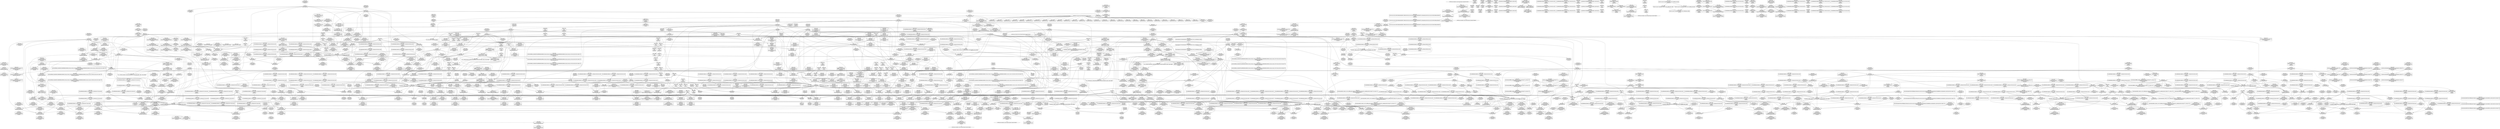 digraph {
	CE0x5167d80 [shape=record,shape=Mrecord,label="{CE0x5167d80|_ret_void,_!dbg_!27717|include/linux/rcupdate.h,240|*SummSource*}"]
	CE0x52463b0 [shape=record,shape=Mrecord,label="{CE0x52463b0|i64*_getelementptr_inbounds_(_4_x_i64_,_4_x_i64_*___llvm_gcov_ctr134,_i64_0,_i64_1)|*Constant*}"]
	CE0x517e6a0 [shape=record,shape=Mrecord,label="{CE0x517e6a0|_call_void_lockdep_rcu_suspicious(i8*_getelementptr_inbounds_(_25_x_i8_,_25_x_i8_*_.str3,_i32_0,_i32_0),_i32_208,_i8*_getelementptr_inbounds_(_41_x_i8_,_41_x_i8_*_.str44,_i32_0,_i32_0))_#10,_!dbg_!27732|security/selinux/hooks.c,208|*SummSink*}"]
	CE0x5178600 [shape=record,shape=Mrecord,label="{CE0x5178600|i64*_getelementptr_inbounds_(_2_x_i64_,_2_x_i64_*___llvm_gcov_ctr131,_i64_0,_i64_1)|*Constant*}"]
	CE0x51a7eb0 [shape=record,shape=Mrecord,label="{CE0x51a7eb0|__preempt_count_add:do.end|*SummSink*}"]
	CE0x5184520 [shape=record,shape=Mrecord,label="{CE0x5184520|_call_void_rcu_read_unlock()_#10,_!dbg_!27748|security/selinux/hooks.c,209|*SummSource*}"]
	CE0x521a670 [shape=record,shape=Mrecord,label="{CE0x521a670|__preempt_count_add:tmp2}"]
	CE0x515bea0 [shape=record,shape=Mrecord,label="{CE0x515bea0|current_sid:tmp20|security/selinux/hooks.c,218|*SummSink*}"]
	CE0x51c6770 [shape=record,shape=Mrecord,label="{CE0x51c6770|i64*_getelementptr_inbounds_(_4_x_i64_,_4_x_i64_*___llvm_gcov_ctr128,_i64_0,_i64_3)|*Constant*|*SummSource*}"]
	CE0x5192190 [shape=record,shape=Mrecord,label="{CE0x5192190|task_sid:tmp5|security/selinux/hooks.c,208}"]
	CE0x519b400 [shape=record,shape=Mrecord,label="{CE0x519b400|_call_void___rcu_read_unlock()_#10,_!dbg_!27734|include/linux/rcupdate.h,937}"]
	CE0x5126ea0 [shape=record,shape=Mrecord,label="{CE0x5126ea0|VOIDTB_TE:_CE_16,20_}"]
	CE0x51b2440 [shape=record,shape=Mrecord,label="{CE0x51b2440|__preempt_count_add:tmp4|./arch/x86/include/asm/preempt.h,72|*SummSource*}"]
	CE0x524c1b0 [shape=record,shape=Mrecord,label="{CE0x524c1b0|__preempt_count_add:tmp6|./arch/x86/include/asm/preempt.h,73|*SummSink*}"]
	CE0x51392d0 [shape=record,shape=Mrecord,label="{CE0x51392d0|i32_8192|*Constant*}"]
	CE0x513ce80 [shape=record,shape=Mrecord,label="{CE0x513ce80|VOIDTB_TE:_CE_96,104_}"]
	CE0x5138e50 [shape=record,shape=Mrecord,label="{CE0x5138e50|current_has_perm:tmp2}"]
	CE0x5132c20 [shape=record,shape=Mrecord,label="{CE0x5132c20|_ret_i32_%retval.0,_!dbg_!27728|security/selinux/avc.c,775|*SummSink*}"]
	CE0x51bf9a0 [shape=record,shape=Mrecord,label="{CE0x51bf9a0|i64*_getelementptr_inbounds_(_11_x_i64_,_11_x_i64_*___llvm_gcov_ctr127,_i64_0,_i64_9)|*Constant*|*SummSink*}"]
	CE0x5117a70 [shape=record,shape=Mrecord,label="{CE0x5117a70|current_has_perm:entry|*SummSource*}"]
	CE0x519a710 [shape=record,shape=Mrecord,label="{CE0x519a710|GLOBAL:rcu_lock_release|*Constant*|*SummSource*}"]
	CE0x513c620 [shape=record,shape=Mrecord,label="{CE0x513c620|current_sid:if.then}"]
	CE0x51a79c0 [shape=record,shape=Mrecord,label="{CE0x51a79c0|__rcu_read_unlock:tmp7|include/linux/rcupdate.h,245|*SummSource*}"]
	CE0x5184270 [shape=record,shape=Mrecord,label="{CE0x5184270|GLOBAL:rcu_read_unlock|*Constant*}"]
	CE0x521cf10 [shape=record,shape=Mrecord,label="{CE0x521cf10|i8*_undef|*Constant*}"]
	CE0x51444c0 [shape=record,shape=Mrecord,label="{CE0x51444c0|i64_4|*Constant*|*SummSink*}"]
	CE0x5176890 [shape=record,shape=Mrecord,label="{CE0x5176890|i64*_getelementptr_inbounds_(_11_x_i64_,_11_x_i64_*___llvm_gcov_ctr127,_i64_0,_i64_1)|*Constant*}"]
	CE0x51e01b0 [shape=record,shape=Mrecord,label="{CE0x51e01b0|rcu_read_unlock:tmp17|include/linux/rcupdate.h,933}"]
	CE0x525cb30 [shape=record,shape=Mrecord,label="{CE0x525cb30|__preempt_count_sub:tmp1}"]
	CE0x5146940 [shape=record,shape=Mrecord,label="{CE0x5146940|current_sid:tmp3|*SummSource*}"]
	CE0x51dd820 [shape=record,shape=Mrecord,label="{CE0x51dd820|i64*_getelementptr_inbounds_(_4_x_i64_,_4_x_i64_*___llvm_gcov_ctr133,_i64_0,_i64_1)|*Constant*|*SummSource*}"]
	CE0x518a730 [shape=record,shape=Mrecord,label="{CE0x518a730|task_sid:tmp4|*LoadInst*|security/selinux/hooks.c,208}"]
	CE0x514aca0 [shape=record,shape=Mrecord,label="{CE0x514aca0|task_sid:tmp27|security/selinux/hooks.c,208|*SummSink*}"]
	CE0x5142800 [shape=record,shape=Mrecord,label="{CE0x5142800|current_sid:tmp4|security/selinux/hooks.c,218|*SummSource*}"]
	CE0x5131e80 [shape=record,shape=Mrecord,label="{CE0x5131e80|task_sid:do.body|*SummSource*}"]
	CE0x5206910 [shape=record,shape=Mrecord,label="{CE0x5206910|rcu_lock_release:tmp1}"]
	CE0x515ffa0 [shape=record,shape=Mrecord,label="{CE0x515ffa0|i32_1|*Constant*|*SummSink*}"]
	CE0x519bc90 [shape=record,shape=Mrecord,label="{CE0x519bc90|__rcu_read_unlock:entry|*SummSource*}"]
	CE0x51a4e40 [shape=record,shape=Mrecord,label="{CE0x51a4e40|__rcu_read_lock:tmp3|*SummSink*}"]
	CE0x51487a0 [shape=record,shape=Mrecord,label="{CE0x51487a0|_call_void_asm_addl_$1,_%gs:$0_,_*m,ri,*m,_dirflag_,_fpsr_,_flags_(i32*___preempt_count,_i32_%sub,_i32*___preempt_count)_#3,_!dbg_!27717,_!srcloc_!27718|./arch/x86/include/asm/preempt.h,77|*SummSource*}"]
	CE0x5178eb0 [shape=record,shape=Mrecord,label="{CE0x5178eb0|cred_sid:tmp2|*SummSource*}"]
	CE0x5187240 [shape=record,shape=Mrecord,label="{CE0x5187240|_call_void_mcount()_#3|*SummSink*}"]
	CE0x519f150 [shape=record,shape=Mrecord,label="{CE0x519f150|__preempt_count_sub:tmp7|./arch/x86/include/asm/preempt.h,78|*SummSink*}"]
	CE0x51a3d90 [shape=record,shape=Mrecord,label="{CE0x51a3d90|%struct.lockdep_map*_null|*Constant*|*SummSink*}"]
	CE0x5111430 [shape=record,shape=Mrecord,label="{CE0x5111430|i1_true|*Constant*|*SummSink*}"]
	CE0x51c3af0 [shape=record,shape=Mrecord,label="{CE0x51c3af0|rcu_read_unlock:tmp12|include/linux/rcupdate.h,933|*SummSink*}"]
	CE0x51d9a40 [shape=record,shape=Mrecord,label="{CE0x51d9a40|_call_void___preempt_count_sub(i32_1)_#10,_!dbg_!27715|include/linux/rcupdate.h,244}"]
	CE0x51bccf0 [shape=record,shape=Mrecord,label="{CE0x51bccf0|rcu_read_lock:tmp8|include/linux/rcupdate.h,882|*SummSink*}"]
	CE0x525ef00 [shape=record,shape=Mrecord,label="{CE0x525ef00|__preempt_count_add:do.body|*SummSink*}"]
	CE0x5191aa0 [shape=record,shape=Mrecord,label="{CE0x5191aa0|GLOBAL:__llvm_gcov_ctr126|Global_var:__llvm_gcov_ctr126|*SummSource*}"]
	CE0x51158b0 [shape=record,shape=Mrecord,label="{CE0x51158b0|selinux_capget:bb|*SummSink*}"]
	CE0x515e770 [shape=record,shape=Mrecord,label="{CE0x515e770|i32_22|*Constant*|*SummSource*}"]
	CE0x5132350 [shape=record,shape=Mrecord,label="{CE0x5132350|current_has_perm:tmp3}"]
	CE0x517f0d0 [shape=record,shape=Mrecord,label="{CE0x517f0d0|i32_208|*Constant*|*SummSink*}"]
	CE0x51db7a0 [shape=record,shape=Mrecord,label="{CE0x51db7a0|GLOBAL:rcu_lock_acquire|*Constant*}"]
	CE0x51401a0 [shape=record,shape=Mrecord,label="{CE0x51401a0|i64*_getelementptr_inbounds_(_13_x_i64_,_13_x_i64_*___llvm_gcov_ctr126,_i64_0,_i64_8)|*Constant*|*SummSource*}"]
	CE0x51ca0e0 [shape=record,shape=Mrecord,label="{CE0x51ca0e0|rcu_lock_acquire:indirectgoto}"]
	CE0x51d7160 [shape=record,shape=Mrecord,label="{CE0x51d7160|i64*_getelementptr_inbounds_(_11_x_i64_,_11_x_i64_*___llvm_gcov_ctr127,_i64_0,_i64_0)|*Constant*|*SummSink*}"]
	CE0x5139f30 [shape=record,shape=Mrecord,label="{CE0x5139f30|current_sid:bb|*SummSource*}"]
	CE0x51186e0 [shape=record,shape=Mrecord,label="{CE0x51186e0|i32_8192|*Constant*|*SummSink*}"]
	CE0x51d2d60 [shape=record,shape=Mrecord,label="{CE0x51d2d60|rcu_read_lock:tmp14|include/linux/rcupdate.h,882|*SummSink*}"]
	CE0x5207510 [shape=record,shape=Mrecord,label="{CE0x5207510|__rcu_read_lock:bb|*SummSink*}"]
	CE0x514df30 [shape=record,shape=Mrecord,label="{CE0x514df30|task_sid:entry|*SummSink*}"]
	CE0x51a7b30 [shape=record,shape=Mrecord,label="{CE0x51a7b30|__rcu_read_unlock:tmp7|include/linux/rcupdate.h,245|*SummSink*}"]
	CE0x5126800 [shape=record,shape=Mrecord,label="{CE0x5126800|avc_has_perm:tsid|Function::avc_has_perm&Arg::tsid::|*SummSource*}"]
	CE0x517a900 [shape=record,shape=Mrecord,label="{CE0x517a900|i64*_getelementptr_inbounds_(_11_x_i64_,_11_x_i64_*___llvm_gcov_ctr127,_i64_0,_i64_1)|*Constant*|*SummSource*}"]
	CE0x51db540 [shape=record,shape=Mrecord,label="{CE0x51db540|_call_void_rcu_lock_acquire(%struct.lockdep_map*_rcu_lock_map)_#10,_!dbg_!27711|include/linux/rcupdate.h,881|*SummSink*}"]
	CE0x5162fc0 [shape=record,shape=Mrecord,label="{CE0x5162fc0|current_sid:tmp2}"]
	CE0x519e0e0 [shape=record,shape=Mrecord,label="{CE0x519e0e0|__rcu_read_unlock:tmp4|include/linux/rcupdate.h,244}"]
	CE0x521d9e0 [shape=record,shape=Mrecord,label="{CE0x521d9e0|i64*_getelementptr_inbounds_(_4_x_i64_,_4_x_i64_*___llvm_gcov_ctr130,_i64_0,_i64_3)|*Constant*|*SummSource*}"]
	CE0x519c6a0 [shape=record,shape=Mrecord,label="{CE0x519c6a0|_ret_void,_!dbg_!27717|include/linux/rcupdate.h,245|*SummSink*}"]
	CE0x51256d0 [shape=record,shape=Mrecord,label="{CE0x51256d0|current_has_perm:tsk|Function::current_has_perm&Arg::tsk::|*SummSink*}"]
	CE0x519b150 [shape=record,shape=Mrecord,label="{CE0x519b150|_ret_void,_!dbg_!27717|include/linux/rcupdate.h,424|*SummSource*}"]
	CE0x5165210 [shape=record,shape=Mrecord,label="{CE0x5165210|current_sid:bb}"]
	CE0x51c2450 [shape=record,shape=Mrecord,label="{CE0x51c2450|i64*_getelementptr_inbounds_(_11_x_i64_,_11_x_i64_*___llvm_gcov_ctr132,_i64_0,_i64_1)|*Constant*|*SummSink*}"]
	CE0x521a4a0 [shape=record,shape=Mrecord,label="{CE0x521a4a0|i64*_getelementptr_inbounds_(_4_x_i64_,_4_x_i64_*___llvm_gcov_ctr135,_i64_0,_i64_1)|*Constant*}"]
	CE0x5133630 [shape=record,shape=Mrecord,label="{CE0x5133630|current_sid:call|security/selinux/hooks.c,218}"]
	CE0x511a520 [shape=record,shape=Mrecord,label="{CE0x511a520|selinux_capget:tmp2|security/selinux/hooks.c,1971|*SummSource*}"]
	CE0x517d990 [shape=record,shape=Mrecord,label="{CE0x517d990|task_sid:do.end|*SummSource*}"]
	CE0x51920c0 [shape=record,shape=Mrecord,label="{CE0x51920c0|task_sid:tobool|security/selinux/hooks.c,208|*SummSink*}"]
	CE0x5176300 [shape=record,shape=Mrecord,label="{CE0x5176300|task_sid:tmp9|security/selinux/hooks.c,208}"]
	CE0x51a5240 [shape=record,shape=Mrecord,label="{CE0x51a5240|__preempt_count_add:tmp|*SummSource*}"]
	CE0x5160100 [shape=record,shape=Mrecord,label="{CE0x5160100|current_sid:sid|security/selinux/hooks.c,220|*SummSink*}"]
	CE0x511a310 [shape=record,shape=Mrecord,label="{CE0x511a310|selinux_capget:if.then|*SummSink*}"]
	CE0x51a2dd0 [shape=record,shape=Mrecord,label="{CE0x51a2dd0|rcu_lock_acquire:tmp5|include/linux/rcupdate.h,418|*SummSink*}"]
	CE0x5192a70 [shape=record,shape=Mrecord,label="{CE0x5192a70|GLOBAL:task_sid.__warned|Global_var:task_sid.__warned|*SummSink*}"]
	CE0x5197690 [shape=record,shape=Mrecord,label="{CE0x5197690|rcu_read_unlock:tmp20|include/linux/rcupdate.h,933|*SummSource*}"]
	CE0x5163030 [shape=record,shape=Mrecord,label="{CE0x5163030|current_sid:tmp2|*SummSource*}"]
	CE0x51241e0 [shape=record,shape=Mrecord,label="{CE0x51241e0|GLOBAL:current_sid|*Constant*|*SummSource*}"]
	CE0x51be520 [shape=record,shape=Mrecord,label="{CE0x51be520|rcu_read_lock:tmp21|include/linux/rcupdate.h,884|*SummSource*}"]
	CE0x51a4120 [shape=record,shape=Mrecord,label="{CE0x51a4120|i64_ptrtoint_(i8*_blockaddress(_rcu_lock_acquire,_%__here)_to_i64)|*Constant*|*SummSource*}"]
	CE0x5199540 [shape=record,shape=Mrecord,label="{CE0x5199540|rcu_read_unlock:tmp22|include/linux/rcupdate.h,935|*SummSource*}"]
	CE0x517dbd0 [shape=record,shape=Mrecord,label="{CE0x517dbd0|task_sid:tmp18|security/selinux/hooks.c,208|*SummSource*}"]
	CE0x51c7100 [shape=record,shape=Mrecord,label="{CE0x51c7100|i64*_getelementptr_inbounds_(_4_x_i64_,_4_x_i64_*___llvm_gcov_ctr128,_i64_0,_i64_2)|*Constant*|*SummSink*}"]
	CE0x51cac60 [shape=record,shape=Mrecord,label="{CE0x51cac60|rcu_read_unlock:tmp4|include/linux/rcupdate.h,933|*SummSource*}"]
	CE0x51bec20 [shape=record,shape=Mrecord,label="{CE0x51bec20|rcu_read_lock:tmp22|include/linux/rcupdate.h,884|*SummSource*}"]
	CE0x51775d0 [shape=record,shape=Mrecord,label="{CE0x51775d0|task_sid:tmp1|*SummSource*}"]
	CE0x5184e40 [shape=record,shape=Mrecord,label="{CE0x5184e40|get_current:bb}"]
	CE0x525e810 [shape=record,shape=Mrecord,label="{CE0x525e810|__preempt_count_sub:tmp|*SummSource*}"]
	CE0x51864d0 [shape=record,shape=Mrecord,label="{CE0x51864d0|i32_77|*Constant*|*SummSource*}"]
	CE0x5123440 [shape=record,shape=Mrecord,label="{CE0x5123440|GLOBAL:task_sid|*Constant*}"]
	CE0x51880a0 [shape=record,shape=Mrecord,label="{CE0x51880a0|cred_sid:tmp1}"]
	CE0x51769a0 [shape=record,shape=Mrecord,label="{CE0x51769a0|task_sid:call3|security/selinux/hooks.c,208|*SummSource*}"]
	CE0x5191b40 [shape=record,shape=Mrecord,label="{CE0x5191b40|__rcu_read_lock:tmp5|include/linux/rcupdate.h,239}"]
	CE0x51d28a0 [shape=record,shape=Mrecord,label="{CE0x51d28a0|rcu_read_lock:tmp13|include/linux/rcupdate.h,882|*SummSink*}"]
	CE0x51359f0 [shape=record,shape=Mrecord,label="{CE0x51359f0|i64*_getelementptr_inbounds_(_6_x_i64_,_6_x_i64_*___llvm_gcov_ctr139,_i64_0,_i64_0)|*Constant*|*SummSource*}"]
	CE0x51d9880 [shape=record,shape=Mrecord,label="{CE0x51d9880|_call_void___preempt_count_add(i32_1)_#10,_!dbg_!27711|include/linux/rcupdate.h,239|*SummSource*}"]
	CE0x5177150 [shape=record,shape=Mrecord,label="{CE0x5177150|i64_6|*Constant*|*SummSource*}"]
	CE0x51ca7b0 [shape=record,shape=Mrecord,label="{CE0x51ca7b0|_call_void_mcount()_#3|*SummSource*}"]
	CE0x5164020 [shape=record,shape=Mrecord,label="{CE0x5164020|current_sid:tmp14|security/selinux/hooks.c,218}"]
	CE0x521c5e0 [shape=record,shape=Mrecord,label="{CE0x521c5e0|rcu_lock_release:tmp6}"]
	CE0x51877e0 [shape=record,shape=Mrecord,label="{CE0x51877e0|_ret_void,_!dbg_!27735|include/linux/rcupdate.h,884}"]
	CE0x515d1d0 [shape=record,shape=Mrecord,label="{CE0x515d1d0|_ret_%struct.task_struct*_%tmp4,_!dbg_!27714|./arch/x86/include/asm/current.h,14|*SummSource*}"]
	CE0x5119e40 [shape=record,shape=Mrecord,label="{CE0x5119e40|COLLAPSED:_GCMRE___llvm_gcov_ctr139_internal_global_6_x_i64_zeroinitializer:_elem_0:default:}"]
	CE0x5148510 [shape=record,shape=Mrecord,label="{CE0x5148510|GLOBAL:__preempt_count|Global_var:__preempt_count|*SummSink*}"]
	CE0x5209870 [shape=record,shape=Mrecord,label="{CE0x5209870|i64*_getelementptr_inbounds_(_4_x_i64_,_4_x_i64_*___llvm_gcov_ctr129,_i64_0,_i64_3)|*Constant*}"]
	CE0x51d8a00 [shape=record,shape=Mrecord,label="{CE0x51d8a00|rcu_read_lock:tmp4|include/linux/rcupdate.h,882}"]
	CE0x513a110 [shape=record,shape=Mrecord,label="{CE0x513a110|current_sid:do.body}"]
	CE0x5112a50 [shape=record,shape=Mrecord,label="{CE0x5112a50|_call_void_mcount()_#3|*SummSource*}"]
	CE0x5126190 [shape=record,shape=Mrecord,label="{CE0x5126190|avc_has_perm:ssid|Function::avc_has_perm&Arg::ssid::}"]
	CE0x5146190 [shape=record,shape=Mrecord,label="{CE0x5146190|_call_void_mcount()_#3|*SummSource*}"]
	CE0x51d1540 [shape=record,shape=Mrecord,label="{CE0x51d1540|rcu_read_lock:do.body}"]
	CE0x51d3770 [shape=record,shape=Mrecord,label="{CE0x51d3770|rcu_read_lock:tmp16|include/linux/rcupdate.h,882|*SummSink*}"]
	CE0x5163e40 [shape=record,shape=Mrecord,label="{CE0x5163e40|task_sid:call3|security/selinux/hooks.c,208}"]
	CE0x517e310 [shape=record,shape=Mrecord,label="{CE0x517e310|_call_void_lockdep_rcu_suspicious(i8*_getelementptr_inbounds_(_25_x_i8_,_25_x_i8_*_.str3,_i32_0,_i32_0),_i32_208,_i8*_getelementptr_inbounds_(_41_x_i8_,_41_x_i8_*_.str44,_i32_0,_i32_0))_#10,_!dbg_!27732|security/selinux/hooks.c,208|*SummSource*}"]
	CE0x51bd340 [shape=record,shape=Mrecord,label="{CE0x51bd340|i8*_getelementptr_inbounds_(_42_x_i8_,_42_x_i8_*_.str46,_i32_0,_i32_0)|*Constant*|*SummSource*}"]
	CE0x5182ea0 [shape=record,shape=Mrecord,label="{CE0x5182ea0|_call_void_mcount()_#3}"]
	CE0x5176270 [shape=record,shape=Mrecord,label="{CE0x5176270|task_sid:tmp8|security/selinux/hooks.c,208|*SummSink*}"]
	CE0x521ed20 [shape=record,shape=Mrecord,label="{CE0x521ed20|COLLAPSED:_GCMRE___llvm_gcov_ctr134_internal_global_4_x_i64_zeroinitializer:_elem_0:default:}"]
	CE0x489a070 [shape=record,shape=Mrecord,label="{CE0x489a070|i64*_getelementptr_inbounds_(_6_x_i64_,_6_x_i64_*___llvm_gcov_ctr139,_i64_0,_i64_3)|*Constant*|*SummSource*}"]
	CE0x5111f40 [shape=record,shape=Mrecord,label="{CE0x5111f40|selinux_capget:bb|*SummSource*}"]
	CE0x5112150 [shape=record,shape=Mrecord,label="{CE0x5112150|selinux_capget:target|Function::selinux_capget&Arg::target::|*SummSource*}"]
	CE0x5140d00 [shape=record,shape=Mrecord,label="{CE0x5140d00|i64*_getelementptr_inbounds_(_13_x_i64_,_13_x_i64_*___llvm_gcov_ctr126,_i64_0,_i64_0)|*Constant*|*SummSink*}"]
	CE0x51ce120 [shape=record,shape=Mrecord,label="{CE0x51ce120|GLOBAL:__llvm_gcov_ctr132|Global_var:__llvm_gcov_ctr132}"]
	CE0x51d9810 [shape=record,shape=Mrecord,label="{CE0x51d9810|_call_void___preempt_count_add(i32_1)_#10,_!dbg_!27711|include/linux/rcupdate.h,239}"]
	CE0x5165100 [shape=record,shape=Mrecord,label="{CE0x5165100|current_sid:land.lhs.true|*SummSink*}"]
	CE0x51be770 [shape=record,shape=Mrecord,label="{CE0x51be770|i64*_getelementptr_inbounds_(_11_x_i64_,_11_x_i64_*___llvm_gcov_ctr127,_i64_0,_i64_10)|*Constant*|*SummSource*}"]
	CE0x51365b0 [shape=record,shape=Mrecord,label="{CE0x51365b0|selinux_capget:permitted|Function::selinux_capget&Arg::permitted::|*SummSource*}"]
	CE0x513b840 [shape=record,shape=Mrecord,label="{CE0x513b840|i64*_getelementptr_inbounds_(_2_x_i64_,_2_x_i64_*___llvm_gcov_ctr136,_i64_0,_i64_0)|*Constant*|*SummSink*}"]
	CE0x52268c0 [shape=record,shape=Mrecord,label="{CE0x52268c0|rcu_lock_release:tmp4|include/linux/rcupdate.h,423|*SummSink*}"]
	CE0x520d360 [shape=record,shape=Mrecord,label="{CE0x520d360|i8*_undef|*Constant*|*SummSink*}"]
	CE0x5117390 [shape=record,shape=Mrecord,label="{CE0x5117390|current_has_perm:perms|Function::current_has_perm&Arg::perms::}"]
	CE0x521ebe0 [shape=record,shape=Mrecord,label="{CE0x521ebe0|__rcu_read_unlock:tmp}"]
	CE0x511edc0 [shape=record,shape=Mrecord,label="{CE0x511edc0|avc_has_perm:requested|Function::avc_has_perm&Arg::requested::|*SummSource*}"]
	CE0x51de330 [shape=record,shape=Mrecord,label="{CE0x51de330|GLOBAL:rcu_read_unlock.__warned|Global_var:rcu_read_unlock.__warned|*SummSource*}"]
	CE0x51ca1c0 [shape=record,shape=Mrecord,label="{CE0x51ca1c0|rcu_read_unlock:tmp8|include/linux/rcupdate.h,933}"]
	CE0x512a200 [shape=record,shape=Mrecord,label="{CE0x512a200|i64*_getelementptr_inbounds_(_11_x_i64_,_11_x_i64_*___llvm_gcov_ctr125,_i64_0,_i64_0)|*Constant*|*SummSource*}"]
	CE0x52460c0 [shape=record,shape=Mrecord,label="{CE0x52460c0|__preempt_count_sub:sub|./arch/x86/include/asm/preempt.h,77}"]
	CE0x5191f50 [shape=record,shape=Mrecord,label="{CE0x5191f50|task_sid:tobool|security/selinux/hooks.c,208|*SummSource*}"]
	CE0x51dabd0 [shape=record,shape=Mrecord,label="{CE0x51dabd0|get_current:tmp1|*SummSource*}"]
	CE0x5165060 [shape=record,shape=Mrecord,label="{CE0x5165060|current_sid:land.lhs.true|*SummSource*}"]
	CE0x51991b0 [shape=record,shape=Mrecord,label="{CE0x51991b0|rcu_read_unlock:tmp21|include/linux/rcupdate.h,935|*SummSink*}"]
	CE0x517b110 [shape=record,shape=Mrecord,label="{CE0x517b110|task_sid:tmp15|security/selinux/hooks.c,208|*SummSink*}"]
	CE0x5168d40 [shape=record,shape=Mrecord,label="{CE0x5168d40|i64*_getelementptr_inbounds_(_2_x_i64_,_2_x_i64_*___llvm_gcov_ctr98,_i64_0,_i64_0)|*Constant*}"]
	CE0x519c1c0 [shape=record,shape=Mrecord,label="{CE0x519c1c0|_ret_void,_!dbg_!27717|include/linux/rcupdate.h,245}"]
	CE0x51c6b60 [shape=record,shape=Mrecord,label="{CE0x51c6b60|rcu_read_unlock:tmp1|*SummSource*}"]
	CE0x51cbd50 [shape=record,shape=Mrecord,label="{CE0x51cbd50|rcu_read_unlock:call|include/linux/rcupdate.h,933|*SummSource*}"]
	CE0x51a6f00 [shape=record,shape=Mrecord,label="{CE0x51a6f00|__preempt_count_sub:entry|*SummSource*}"]
	CE0x5168430 [shape=record,shape=Mrecord,label="{CE0x5168430|GLOBAL:rcu_read_lock.__warned|Global_var:rcu_read_lock.__warned|*SummSink*}"]
	CE0x5248aa0 [shape=record,shape=Mrecord,label="{CE0x5248aa0|__preempt_count_sub:tmp3|*SummSink*}"]
	CE0x51685a0 [shape=record,shape=Mrecord,label="{CE0x51685a0|rcu_read_lock:tmp8|include/linux/rcupdate.h,882}"]
	CE0x519ca70 [shape=record,shape=Mrecord,label="{CE0x519ca70|__rcu_read_lock:bb}"]
	CE0x5246d40 [shape=record,shape=Mrecord,label="{CE0x5246d40|__rcu_read_unlock:tmp6|include/linux/rcupdate.h,245|*SummSource*}"]
	CE0x5121130 [shape=record,shape=Mrecord,label="{CE0x5121130|COLLAPSED:_GCMRE___llvm_gcov_ctr125_internal_global_11_x_i64_zeroinitializer:_elem_0:default:}"]
	CE0x51a7420 [shape=record,shape=Mrecord,label="{CE0x51a7420|__rcu_read_unlock:tmp2|*SummSink*}"]
	CE0x514c800 [shape=record,shape=Mrecord,label="{CE0x514c800|rcu_read_lock:call3|include/linux/rcupdate.h,882|*SummSource*}"]
	CE0x5206980 [shape=record,shape=Mrecord,label="{CE0x5206980|rcu_lock_release:tmp1|*SummSource*}"]
	CE0x515bd00 [shape=record,shape=Mrecord,label="{CE0x515bd00|current_sid:tmp20|security/selinux/hooks.c,218|*SummSource*}"]
	CE0x51c3650 [shape=record,shape=Mrecord,label="{CE0x51c3650|rcu_read_unlock:tmp11|include/linux/rcupdate.h,933|*SummSink*}"]
	CE0x517f650 [shape=record,shape=Mrecord,label="{CE0x517f650|i8*_getelementptr_inbounds_(_41_x_i8_,_41_x_i8_*_.str44,_i32_0,_i32_0)|*Constant*|*SummSource*}"]
	CE0x51bb290 [shape=record,shape=Mrecord,label="{CE0x51bb290|rcu_read_lock:land.lhs.true|*SummSource*}"]
	CE0x51d9290 [shape=record,shape=Mrecord,label="{CE0x51d9290|_ret_void,_!dbg_!27717|include/linux/rcupdate.h,419}"]
	CE0x518e7f0 [shape=record,shape=Mrecord,label="{CE0x518e7f0|rcu_read_lock:tmp2|*SummSink*}"]
	CE0x51bfda0 [shape=record,shape=Mrecord,label="{CE0x51bfda0|cred_sid:bb|*SummSink*}"]
	CE0x5137a50 [shape=record,shape=Mrecord,label="{CE0x5137a50|rcu_lock_acquire:bb|*SummSource*}"]
	CE0x51c28c0 [shape=record,shape=Mrecord,label="{CE0x51c28c0|__preempt_count_add:tmp5|./arch/x86/include/asm/preempt.h,72}"]
	CE0x52540a0 [shape=record,shape=Mrecord,label="{CE0x52540a0|__preempt_count_sub:do.end|*SummSink*}"]
	CE0x515f580 [shape=record,shape=Mrecord,label="{CE0x515f580|current_sid:tmp22|security/selinux/hooks.c,218|*SummSink*}"]
	CE0x513d430 [shape=record,shape=Mrecord,label="{CE0x513d430|task_sid:tmp24|security/selinux/hooks.c,208|*SummSink*}"]
	CE0x516be70 [shape=record,shape=Mrecord,label="{CE0x516be70|i64*_getelementptr_inbounds_(_11_x_i64_,_11_x_i64_*___llvm_gcov_ctr125,_i64_0,_i64_9)|*Constant*}"]
	CE0x511def0 [shape=record,shape=Mrecord,label="{CE0x511def0|current_sid:tmp1|*SummSource*}"]
	CE0x516b8c0 [shape=record,shape=Mrecord,label="{CE0x516b8c0|i32_218|*Constant*|*SummSink*}"]
	CE0x5156290 [shape=record,shape=Mrecord,label="{CE0x5156290|i64*_getelementptr_inbounds_(_6_x_i64_,_6_x_i64_*___llvm_gcov_ctr139,_i64_0,_i64_4)|*Constant*|*SummSource*}"]
	CE0x51c79f0 [shape=record,shape=Mrecord,label="{CE0x51c79f0|__rcu_read_lock:tmp6|include/linux/rcupdate.h,240}"]
	CE0x517a370 [shape=record,shape=Mrecord,label="{CE0x517a370|rcu_read_lock:entry|*SummSource*}"]
	CE0x51986b0 [shape=record,shape=Mrecord,label="{CE0x51986b0|rcu_read_unlock:tmp20|include/linux/rcupdate.h,933|*SummSink*}"]
	CE0x51d7ae0 [shape=record,shape=Mrecord,label="{CE0x51d7ae0|cred_sid:tmp4|*LoadInst*|security/selinux/hooks.c,196|*SummSource*}"]
	CE0x5177080 [shape=record,shape=Mrecord,label="{CE0x5177080|i64_6|*Constant*}"]
	CE0x51b3810 [shape=record,shape=Mrecord,label="{CE0x51b3810|__rcu_read_unlock:bb|*SummSource*}"]
	CE0x51e0290 [shape=record,shape=Mrecord,label="{CE0x51e0290|rcu_read_unlock:tmp17|include/linux/rcupdate.h,933|*SummSink*}"]
	CE0x5121660 [shape=record,shape=Mrecord,label="{CE0x5121660|COLLAPSED:_GCMRE___llvm_gcov_ctr136_internal_global_2_x_i64_zeroinitializer:_elem_0:default:}"]
	CE0x637c4e0 [shape=record,shape=Mrecord,label="{CE0x637c4e0|selinux_capget:tmp6|security/selinux/hooks.c,1972|*SummSink*}"]
	CE0x51b77d0 [shape=record,shape=Mrecord,label="{CE0x51b77d0|i64*_getelementptr_inbounds_(_4_x_i64_,_4_x_i64_*___llvm_gcov_ctr130,_i64_0,_i64_1)|*Constant*|*SummSink*}"]
	CE0x51b61a0 [shape=record,shape=Mrecord,label="{CE0x51b61a0|rcu_read_lock:tmp7|include/linux/rcupdate.h,882}"]
	CE0x516c040 [shape=record,shape=Mrecord,label="{CE0x516c040|i64*_getelementptr_inbounds_(_11_x_i64_,_11_x_i64_*___llvm_gcov_ctr125,_i64_0,_i64_9)|*Constant*|*SummSource*}"]
	CE0x51bc2d0 [shape=record,shape=Mrecord,label="{CE0x51bc2d0|_call_void_mcount()_#3|*SummSource*}"]
	CE0x5122140 [shape=record,shape=Mrecord,label="{CE0x5122140|current_sid:tmp11|security/selinux/hooks.c,218|*SummSink*}"]
	CE0x519e750 [shape=record,shape=Mrecord,label="{CE0x519e750|i64*_getelementptr_inbounds_(_4_x_i64_,_4_x_i64_*___llvm_gcov_ctr128,_i64_0,_i64_0)|*Constant*|*SummSink*}"]
	CE0x5178f20 [shape=record,shape=Mrecord,label="{CE0x5178f20|cred_sid:tmp2|*SummSink*}"]
	CE0x51bb990 [shape=record,shape=Mrecord,label="{CE0x51bb990|rcu_read_lock:tmp7|include/linux/rcupdate.h,882|*SummSink*}"]
	CE0x514a630 [shape=record,shape=Mrecord,label="{CE0x514a630|task_sid:tmp26|security/selinux/hooks.c,208|*SummSink*}"]
	CE0x5180920 [shape=record,shape=Mrecord,label="{CE0x5180920|task_sid:tmp22|security/selinux/hooks.c,208|*SummSink*}"]
	CE0x5119d90 [shape=record,shape=Mrecord,label="{CE0x5119d90|i64_2|*Constant*}"]
	CE0x5123ef0 [shape=record,shape=Mrecord,label="{CE0x5123ef0|VOIDTB_TE:_CE_4,8_}"]
	CE0x51dab60 [shape=record,shape=Mrecord,label="{CE0x51dab60|get_current:tmp1}"]
	CE0x51d7e70 [shape=record,shape=Mrecord,label="{CE0x51d7e70|rcu_read_unlock:land.lhs.true|*SummSink*}"]
	CE0x5118840 [shape=record,shape=Mrecord,label="{CE0x5118840|selinux_capget:call|security/selinux/hooks.c,1970|*SummSource*}"]
	CE0x5184ae0 [shape=record,shape=Mrecord,label="{CE0x5184ae0|GLOBAL:rcu_read_unlock|*Constant*|*SummSink*}"]
	CE0x518ef50 [shape=record,shape=Mrecord,label="{CE0x518ef50|task_sid:call|security/selinux/hooks.c,208}"]
	CE0x51c84c0 [shape=record,shape=Mrecord,label="{CE0x51c84c0|rcu_read_unlock:tobool1|include/linux/rcupdate.h,933|*SummSink*}"]
	CE0x521bf80 [shape=record,shape=Mrecord,label="{CE0x521bf80|i64_ptrtoint_(i8*_blockaddress(_rcu_lock_release,_%__here)_to_i64)|*Constant*|*SummSink*}"]
	CE0x5131450 [shape=record,shape=Mrecord,label="{CE0x5131450|current_sid:call|security/selinux/hooks.c,218|*SummSink*}"]
	CE0x51413d0 [shape=record,shape=Mrecord,label="{CE0x51413d0|current_sid:tmp5|security/selinux/hooks.c,218}"]
	CE0x512a0c0 [shape=record,shape=Mrecord,label="{CE0x512a0c0|i64*_getelementptr_inbounds_(_11_x_i64_,_11_x_i64_*___llvm_gcov_ctr125,_i64_0,_i64_0)|*Constant*}"]
	CE0x51a3aa0 [shape=record,shape=Mrecord,label="{CE0x51a3aa0|%struct.lockdep_map*_null|*Constant*}"]
	CE0x51d0d20 [shape=record,shape=Mrecord,label="{CE0x51d0d20|rcu_read_unlock:if.then}"]
	CE0x51d9b60 [shape=record,shape=Mrecord,label="{CE0x51d9b60|_call_void___preempt_count_sub(i32_1)_#10,_!dbg_!27715|include/linux/rcupdate.h,244|*SummSource*}"]
	CE0x51d1680 [shape=record,shape=Mrecord,label="{CE0x51d1680|_call_void_mcount()_#3|*SummSink*}"]
	CE0x51db290 [shape=record,shape=Mrecord,label="{CE0x51db290|rcu_read_unlock:bb}"]
	CE0x5138a10 [shape=record,shape=Mrecord,label="{CE0x5138a10|selinux_capget:tmp10|security/selinux/hooks.c,1975|*SummSink*}"]
	CE0x515ed80 [shape=record,shape=Mrecord,label="{CE0x515ed80|current_sid:security|security/selinux/hooks.c,218|*SummSink*}"]
	CE0x5111ca0 [shape=record,shape=Mrecord,label="{CE0x5111ca0|VOIDTB_TE:_CE_144,152_}"]
	CE0x51393a0 [shape=record,shape=Mrecord,label="{CE0x51393a0|i64_2|*Constant*|*SummSource*}"]
	CE0x519b910 [shape=record,shape=Mrecord,label="{CE0x519b910|GLOBAL:__rcu_read_unlock|*Constant*|*SummSink*}"]
	CE0x5241e80 [shape=record,shape=Mrecord,label="{CE0x5241e80|__preempt_count_sub:do.end|*SummSource*}"]
	CE0x51d2590 [shape=record,shape=Mrecord,label="{CE0x51d2590|rcu_read_lock:tmp13|include/linux/rcupdate.h,882}"]
	CE0x5197f20 [shape=record,shape=Mrecord,label="{CE0x5197f20|rcu_read_lock:tmp5|include/linux/rcupdate.h,882|*SummSource*}"]
	CE0x513ed10 [shape=record,shape=Mrecord,label="{CE0x513ed10|current_sid:tmp13|security/selinux/hooks.c,218|*SummSink*}"]
	CE0x519b060 [shape=record,shape=Mrecord,label="{CE0x519b060|_ret_void,_!dbg_!27717|include/linux/rcupdate.h,424}"]
	CE0x51a7680 [shape=record,shape=Mrecord,label="{CE0x51a7680|i64*_getelementptr_inbounds_(_4_x_i64_,_4_x_i64_*___llvm_gcov_ctr129,_i64_0,_i64_1)|*Constant*|*SummSink*}"]
	CE0x518be70 [shape=record,shape=Mrecord,label="{CE0x518be70|rcu_read_unlock:tmp15|include/linux/rcupdate.h,933|*SummSink*}"]
	CE0x519b5a0 [shape=record,shape=Mrecord,label="{CE0x519b5a0|_call_void___rcu_read_unlock()_#10,_!dbg_!27734|include/linux/rcupdate.h,937|*SummSink*}"]
	CE0x5118630 [shape=record,shape=Mrecord,label="{CE0x5118630|selinux_capget:tmp}"]
	CE0x511faf0 [shape=record,shape=Mrecord,label="{CE0x511faf0|selinux_capget:entry|*SummSource*}"]
	CE0x51b3700 [shape=record,shape=Mrecord,label="{CE0x51b3700|__preempt_count_add:tmp1|*SummSource*}"]
	CE0x5114060 [shape=record,shape=Mrecord,label="{CE0x5114060|i64_0|*Constant*|*SummSink*}"]
	CE0x5145000 [shape=record,shape=Mrecord,label="{CE0x5145000|_call_void_mcount()_#3|*SummSource*}"]
	CE0x5199f50 [shape=record,shape=Mrecord,label="{CE0x5199f50|_call_void_rcu_lock_release(%struct.lockdep_map*_rcu_lock_map)_#10,_!dbg_!27733|include/linux/rcupdate.h,935|*SummSink*}"]
	CE0x5145bf0 [shape=record,shape=Mrecord,label="{CE0x5145bf0|0:_i32,_4:_i32,_8:_i32,_12:_i32,_:_CMRE_4,8_|*MultipleSource*|security/selinux/hooks.c,218|security/selinux/hooks.c,218|security/selinux/hooks.c,220}"]
	CE0x51ce940 [shape=record,shape=Mrecord,label="{CE0x51ce940|i32_2|*Constant*}"]
	CE0x5140f40 [shape=record,shape=Mrecord,label="{CE0x5140f40|COLLAPSED:_GCMRE___llvm_gcov_ctr126_internal_global_13_x_i64_zeroinitializer:_elem_0:default:}"]
	CE0x520b790 [shape=record,shape=Mrecord,label="{CE0x520b790|rcu_lock_acquire:tmp4|include/linux/rcupdate.h,418|*SummSink*}"]
	CE0x51cd9f0 [shape=record,shape=Mrecord,label="{CE0x51cd9f0|rcu_read_unlock:tmp}"]
	CE0x5196860 [shape=record,shape=Mrecord,label="{CE0x5196860|i64*_getelementptr_inbounds_(_11_x_i64_,_11_x_i64_*___llvm_gcov_ctr132,_i64_0,_i64_9)|*Constant*}"]
	CE0x5124580 [shape=record,shape=Mrecord,label="{CE0x5124580|current_sid:entry|*SummSource*}"]
	CE0x519c520 [shape=record,shape=Mrecord,label="{CE0x519c520|GLOBAL:rcu_lock_release|*Constant*}"]
	CE0x5117020 [shape=record,shape=Mrecord,label="{CE0x5117020|current_has_perm:perms|Function::current_has_perm&Arg::perms::|*SummSource*}"]
	CE0x517fd40 [shape=record,shape=Mrecord,label="{CE0x517fd40|i64*_getelementptr_inbounds_(_13_x_i64_,_13_x_i64_*___llvm_gcov_ctr126,_i64_0,_i64_9)|*Constant*|*SummSink*}"]
	CE0x516b2f0 [shape=record,shape=Mrecord,label="{CE0x516b2f0|GLOBAL:lockdep_rcu_suspicious|*Constant*|*SummSource*}"]
	CE0x517ab70 [shape=record,shape=Mrecord,label="{CE0x517ab70|task_sid:tmp15|security/selinux/hooks.c,208}"]
	CE0x5135ad0 [shape=record,shape=Mrecord,label="{CE0x5135ad0|selinux_capget:retval.0}"]
	CE0x5176b30 [shape=record,shape=Mrecord,label="{CE0x5176b30|task_sid:tobool4|security/selinux/hooks.c,208|*SummSource*}"]
	CE0x518e350 [shape=record,shape=Mrecord,label="{CE0x518e350|rcu_read_lock:land.lhs.true2}"]
	CE0x5126aa0 [shape=record,shape=Mrecord,label="{CE0x5126aa0|i16_2|*Constant*}"]
	CE0x5181840 [shape=record,shape=Mrecord,label="{CE0x5181840|void_(i32*,_i32,_i32*)*_asm_addl_$1,_%gs:$0_,_*m,ri,*m,_dirflag_,_fpsr_,_flags_|*SummSource*}"]
	CE0x519db60 [shape=record,shape=Mrecord,label="{CE0x519db60|GLOBAL:lock_acquire|*Constant*|*SummSink*}"]
	CE0x511f170 [shape=record,shape=Mrecord,label="{CE0x511f170|%struct.common_audit_data*_null|*Constant*|*SummSource*}"]
	CE0x5183c50 [shape=record,shape=Mrecord,label="{CE0x5183c50|_ret_i32_%tmp6,_!dbg_!27716|security/selinux/hooks.c,197}"]
	CE0x51bb440 [shape=record,shape=Mrecord,label="{CE0x51bb440|rcu_read_lock:bb}"]
	CE0x5111810 [shape=record,shape=Mrecord,label="{CE0x5111810|i64*_getelementptr_inbounds_(_11_x_i64_,_11_x_i64_*___llvm_gcov_ctr125,_i64_0,_i64_8)|*Constant*|*SummSource*}"]
	"CONST[source:0(mediator),value:0(static)][purpose:{operation}][SrcIdx:2]"
	CE0x519ccd0 [shape=record,shape=Mrecord,label="{CE0x519ccd0|rcu_lock_acquire:tmp2|*SummSink*}"]
	CE0x51629c0 [shape=record,shape=Mrecord,label="{CE0x51629c0|current_sid:land.lhs.true2|*SummSink*}"]
	CE0x518f3b0 [shape=record,shape=Mrecord,label="{CE0x518f3b0|rcu_read_lock:if.then|*SummSource*}"]
	CE0x51964b0 [shape=record,shape=Mrecord,label="{CE0x51964b0|i8*_getelementptr_inbounds_(_44_x_i8_,_44_x_i8_*_.str47,_i32_0,_i32_0)|*Constant*|*SummSink*}"]
	CE0x51a4f00 [shape=record,shape=Mrecord,label="{CE0x51a4f00|_call_void_mcount()_#3}"]
	CE0x521a3d0 [shape=record,shape=Mrecord,label="{CE0x521a3d0|__preempt_count_sub:bb|*SummSource*}"]
	CE0x514ad70 [shape=record,shape=Mrecord,label="{CE0x514ad70|GLOBAL:cred_sid|*Constant*}"]
	CE0x5247800 [shape=record,shape=Mrecord,label="{CE0x5247800|_call_void_asm_addl_$1,_%gs:$0_,_*m,ri,*m,_dirflag_,_fpsr_,_flags_(i32*___preempt_count,_i32_%sub,_i32*___preempt_count)_#3,_!dbg_!27717,_!srcloc_!27718|./arch/x86/include/asm/preempt.h,77}"]
	CE0x51c37c0 [shape=record,shape=Mrecord,label="{CE0x51c37c0|rcu_read_unlock:tmp12|include/linux/rcupdate.h,933}"]
	CE0x5181ec0 [shape=record,shape=Mrecord,label="{CE0x5181ec0|_call_void_asm_addl_$1,_%gs:$0_,_*m,ri,*m,_dirflag_,_fpsr_,_flags_(i32*___preempt_count,_i32_%val,_i32*___preempt_count)_#3,_!dbg_!27714,_!srcloc_!27717|./arch/x86/include/asm/preempt.h,72|*SummSink*}"]
	CE0x5144710 [shape=record,shape=Mrecord,label="{CE0x5144710|i64_5|*Constant*|*SummSource*}"]
	CE0x51bf840 [shape=record,shape=Mrecord,label="{CE0x51bf840|i64*_getelementptr_inbounds_(_11_x_i64_,_11_x_i64_*___llvm_gcov_ctr127,_i64_0,_i64_9)|*Constant*|*SummSource*}"]
	CE0x519e150 [shape=record,shape=Mrecord,label="{CE0x519e150|__rcu_read_unlock:tmp4|include/linux/rcupdate.h,244|*SummSource*}"]
	CE0x5182a90 [shape=record,shape=Mrecord,label="{CE0x5182a90|__rcu_read_unlock:tmp5|include/linux/rcupdate.h,244}"]
	CE0x51a7580 [shape=record,shape=Mrecord,label="{CE0x51a7580|__rcu_read_unlock:tmp3|*SummSource*}"]
	CE0x51c5b70 [shape=record,shape=Mrecord,label="{CE0x51c5b70|rcu_read_unlock:tmp11|include/linux/rcupdate.h,933}"]
	CE0x5195c90 [shape=record,shape=Mrecord,label="{CE0x5195c90|i32_934|*Constant*|*SummSource*}"]
	CE0x51674d0 [shape=record,shape=Mrecord,label="{CE0x51674d0|rcu_read_lock:bb|*SummSink*}"]
	CE0x5191030 [shape=record,shape=Mrecord,label="{CE0x5191030|task_sid:do.body5|*SummSource*}"]
	CE0x51c2260 [shape=record,shape=Mrecord,label="{CE0x51c2260|i64*_getelementptr_inbounds_(_11_x_i64_,_11_x_i64_*___llvm_gcov_ctr132,_i64_0,_i64_1)|*Constant*|*SummSource*}"]
	CE0x51803a0 [shape=record,shape=Mrecord,label="{CE0x51803a0|i64*_getelementptr_inbounds_(_13_x_i64_,_13_x_i64_*___llvm_gcov_ctr126,_i64_0,_i64_10)|*Constant*}"]
	CE0x51668b0 [shape=record,shape=Mrecord,label="{CE0x51668b0|rcu_read_unlock:tmp5|include/linux/rcupdate.h,933|*SummSource*}"]
	CE0x51c0b30 [shape=record,shape=Mrecord,label="{CE0x51c0b30|4:_i32,_:_CRE_4,8_|*MultipleSource*|security/selinux/hooks.c,196|*LoadInst*|security/selinux/hooks.c,196|security/selinux/hooks.c,197}"]
	CE0x51117a0 [shape=record,shape=Mrecord,label="{CE0x51117a0|i64*_getelementptr_inbounds_(_11_x_i64_,_11_x_i64_*___llvm_gcov_ctr125,_i64_0,_i64_8)|*Constant*}"]
	CE0x51d93e0 [shape=record,shape=Mrecord,label="{CE0x51d93e0|_ret_void,_!dbg_!27717|include/linux/rcupdate.h,419|*SummSource*}"]
	CE0x5164c70 [shape=record,shape=Mrecord,label="{CE0x5164c70|_ret_void,_!dbg_!27735|include/linux/rcupdate.h,884|*SummSink*}"]
	CE0x5193010 [shape=record,shape=Mrecord,label="{CE0x5193010|task_sid:tmp5|security/selinux/hooks.c,208|*SummSource*}"]
	CE0x521b7a0 [shape=record,shape=Mrecord,label="{CE0x521b7a0|GLOBAL:lock_release|*Constant*|*SummSink*}"]
	CE0x51c1520 [shape=record,shape=Mrecord,label="{CE0x51c1520|cred_sid:tmp6|security/selinux/hooks.c,197}"]
	CE0x51d1430 [shape=record,shape=Mrecord,label="{CE0x51d1430|rcu_read_lock:land.lhs.true2|*SummSink*}"]
	CE0x51cfec0 [shape=record,shape=Mrecord,label="{CE0x51cfec0|rcu_read_unlock:if.then|*SummSink*}"]
	CE0x525eaa0 [shape=record,shape=Mrecord,label="{CE0x525eaa0|__preempt_count_sub:tmp}"]
	CE0x519ad10 [shape=record,shape=Mrecord,label="{CE0x519ad10|rcu_lock_release:map|Function::rcu_lock_release&Arg::map::|*SummSink*}"]
	CE0x51d32d0 [shape=record,shape=Mrecord,label="{CE0x51d32d0|rcu_read_lock:tmp15|include/linux/rcupdate.h,882|*SummSink*}"]
	CE0x51b1e30 [shape=record,shape=Mrecord,label="{CE0x51b1e30|i64*_getelementptr_inbounds_(_4_x_i64_,_4_x_i64_*___llvm_gcov_ctr129,_i64_0,_i64_2)|*Constant*|*SummSink*}"]
	CE0x51a58d0 [shape=record,shape=Mrecord,label="{CE0x51a58d0|i64*_getelementptr_inbounds_(_4_x_i64_,_4_x_i64_*___llvm_gcov_ctr135,_i64_0,_i64_2)|*Constant*|*SummSink*}"]
	CE0x5199090 [shape=record,shape=Mrecord,label="{CE0x5199090|i64*_getelementptr_inbounds_(_11_x_i64_,_11_x_i64_*___llvm_gcov_ctr132,_i64_0,_i64_10)|*Constant*|*SummSource*}"]
	CE0x5186e90 [shape=record,shape=Mrecord,label="{CE0x5186e90|task_sid:tmp3|*SummSource*}"]
	CE0x51d8f80 [shape=record,shape=Mrecord,label="{CE0x51d8f80|rcu_read_unlock:tmp7|include/linux/rcupdate.h,933}"]
	CE0x515d860 [shape=record,shape=Mrecord,label="{CE0x515d860|i32_78|*Constant*}"]
	CE0x520c230 [shape=record,shape=Mrecord,label="{CE0x520c230|rcu_lock_acquire:tmp6|*SummSource*}"]
	CE0x51196b0 [shape=record,shape=Mrecord,label="{CE0x51196b0|selinux_capget:if.end|*SummSource*}"]
	CE0x518e470 [shape=record,shape=Mrecord,label="{CE0x518e470|rcu_read_lock:land.lhs.true2|*SummSource*}"]
	CE0x5163540 [shape=record,shape=Mrecord,label="{CE0x5163540|i64*_getelementptr_inbounds_(_13_x_i64_,_13_x_i64_*___llvm_gcov_ctr126,_i64_0,_i64_0)|*Constant*}"]
	CE0x51189a0 [shape=record,shape=Mrecord,label="{CE0x51189a0|selinux_capget:tobool|security/selinux/hooks.c,1971|*SummSource*}"]
	CE0x51cc210 [shape=record,shape=Mrecord,label="{CE0x51cc210|rcu_read_unlock:if.end|*SummSink*}"]
	CE0x5208790 [shape=record,shape=Mrecord,label="{CE0x5208790|__preempt_count_sub:tmp6|./arch/x86/include/asm/preempt.h,78|*SummSink*}"]
	CE0x5198c40 [shape=record,shape=Mrecord,label="{CE0x5198c40|i64*_getelementptr_inbounds_(_11_x_i64_,_11_x_i64_*___llvm_gcov_ctr132,_i64_0,_i64_10)|*Constant*}"]
	CE0x5167a80 [shape=record,shape=Mrecord,label="{CE0x5167a80|__rcu_read_lock:tmp4|include/linux/rcupdate.h,239|*SummSink*}"]
	CE0x51cd310 [shape=record,shape=Mrecord,label="{CE0x51cd310|i64*_getelementptr_inbounds_(_4_x_i64_,_4_x_i64_*___llvm_gcov_ctr130,_i64_0,_i64_2)|*Constant*}"]
	CE0x521b290 [shape=record,shape=Mrecord,label="{CE0x521b290|__rcu_read_unlock:do.end|*SummSource*}"]
	CE0x51d72e0 [shape=record,shape=Mrecord,label="{CE0x51d72e0|rcu_read_lock:tmp}"]
	CE0x512cf90 [shape=record,shape=Mrecord,label="{CE0x512cf90|i64*_getelementptr_inbounds_(_2_x_i64_,_2_x_i64_*___llvm_gcov_ctr98,_i64_0,_i64_1)|*Constant*|*SummSource*}"]
	CE0x51c8770 [shape=record,shape=Mrecord,label="{CE0x51c8770|rcu_read_unlock:tmp9|include/linux/rcupdate.h,933|*SummSource*}"]
	CE0x518c2f0 [shape=record,shape=Mrecord,label="{CE0x518c2f0|rcu_read_unlock:tmp16|include/linux/rcupdate.h,933|*SummSink*}"]
	CE0x515fe20 [shape=record,shape=Mrecord,label="{CE0x515fe20|i32_1|*Constant*|*SummSource*}"]
	CE0x5141160 [shape=record,shape=Mrecord,label="{CE0x5141160|GLOBAL:__llvm_gcov_ctr125|Global_var:__llvm_gcov_ctr125|*SummSource*}"]
	CE0x5122270 [shape=record,shape=Mrecord,label="{CE0x5122270|current_sid:tmp12|security/selinux/hooks.c,218}"]
	CE0x511ae30 [shape=record,shape=Mrecord,label="{CE0x511ae30|selinux_capget:effective|Function::selinux_capget&Arg::effective::|*SummSink*}"]
	CE0x5127060 [shape=record,shape=Mrecord,label="{CE0x5127060|VOIDTB_TE:_CE_32,36_}"]
	CE0x5162920 [shape=record,shape=Mrecord,label="{CE0x5162920|current_sid:land.lhs.true2|*SummSource*}"]
	CE0x511bdd0 [shape=record,shape=Mrecord,label="{CE0x511bdd0|_ret_i32_%tmp24,_!dbg_!27742|security/selinux/hooks.c,220}"]
	CE0x51c2da0 [shape=record,shape=Mrecord,label="{CE0x51c2da0|i64*_getelementptr_inbounds_(_11_x_i64_,_11_x_i64_*___llvm_gcov_ctr132,_i64_0,_i64_8)|*Constant*|*SummSink*}"]
	CE0x5141c80 [shape=record,shape=Mrecord,label="{CE0x5141c80|cred_sid:security|security/selinux/hooks.c,196}"]
	CE0x5208570 [shape=record,shape=Mrecord,label="{CE0x5208570|i64*_getelementptr_inbounds_(_4_x_i64_,_4_x_i64_*___llvm_gcov_ctr134,_i64_0,_i64_2)|*Constant*|*SummSink*}"]
	CE0x518d0f0 [shape=record,shape=Mrecord,label="{CE0x518d0f0|rcu_read_lock:do.end}"]
	CE0x5177450 [shape=record,shape=Mrecord,label="{CE0x5177450|i64*_getelementptr_inbounds_(_2_x_i64_,_2_x_i64_*___llvm_gcov_ctr98,_i64_0,_i64_1)|*Constant*|*SummSink*}"]
	CE0x5124360 [shape=record,shape=Mrecord,label="{CE0x5124360|GLOBAL:current_sid|*Constant*|*SummSink*}"]
	CE0x51679a0 [shape=record,shape=Mrecord,label="{CE0x51679a0|__rcu_read_lock:tmp4|include/linux/rcupdate.h,239}"]
	CE0x517b7a0 [shape=record,shape=Mrecord,label="{CE0x517b7a0|_call_void___rcu_read_lock()_#10,_!dbg_!27710|include/linux/rcupdate.h,879}"]
	CE0x5112330 [shape=record,shape=Mrecord,label="{CE0x5112330|i32_0|*Constant*|*SummSink*}"]
	CE0x51d2be0 [shape=record,shape=Mrecord,label="{CE0x51d2be0|rcu_read_lock:tmp14|include/linux/rcupdate.h,882|*SummSource*}"]
	CE0x51d3440 [shape=record,shape=Mrecord,label="{CE0x51d3440|rcu_read_lock:tmp16|include/linux/rcupdate.h,882}"]
	CE0x518f860 [shape=record,shape=Mrecord,label="{CE0x518f860|task_sid:bb}"]
	CE0x517e240 [shape=record,shape=Mrecord,label="{CE0x517e240|task_sid:tmp19|security/selinux/hooks.c,208|*SummSink*}"]
	CE0x5199db0 [shape=record,shape=Mrecord,label="{CE0x5199db0|_call_void_rcu_lock_release(%struct.lockdep_map*_rcu_lock_map)_#10,_!dbg_!27733|include/linux/rcupdate.h,935}"]
	CE0x513c460 [shape=record,shape=Mrecord,label="{CE0x513c460|selinux_capget:call1|security/selinux/hooks.c,1974|*SummSink*}"]
	CE0x517bc50 [shape=record,shape=Mrecord,label="{CE0x517bc50|i64_6|*Constant*|*SummSink*}"]
	CE0x51bf450 [shape=record,shape=Mrecord,label="{CE0x51bf450|cred_sid:bb}"]
	CE0x51ccd80 [shape=record,shape=Mrecord,label="{CE0x51ccd80|_call_void_asm_sideeffect_,_memory_,_dirflag_,_fpsr_,_flags_()_#3,_!dbg_!27714,_!srcloc_!27715|include/linux/rcupdate.h,239}"]
	CE0x51c16c0 [shape=record,shape=Mrecord,label="{CE0x51c16c0|cred_sid:tmp6|security/selinux/hooks.c,197|*SummSource*}"]
	CE0x519b470 [shape=record,shape=Mrecord,label="{CE0x519b470|_call_void___rcu_read_unlock()_#10,_!dbg_!27734|include/linux/rcupdate.h,937|*SummSource*}"]
	CE0x51d3ee0 [shape=record,shape=Mrecord,label="{CE0x51d3ee0|i64*_getelementptr_inbounds_(_11_x_i64_,_11_x_i64_*___llvm_gcov_ctr127,_i64_0,_i64_8)|*Constant*|*SummSink*}"]
	CE0x51cc020 [shape=record,shape=Mrecord,label="{CE0x51cc020|i64*_getelementptr_inbounds_(_4_x_i64_,_4_x_i64_*___llvm_gcov_ctr133,_i64_0,_i64_0)|*Constant*}"]
	CE0x5143c90 [shape=record,shape=Mrecord,label="{CE0x5143c90|current_sid:tmp8|security/selinux/hooks.c,218|*SummSink*}"]
	CE0x51ce350 [shape=record,shape=Mrecord,label="{CE0x51ce350|_call_void_lock_acquire(%struct.lockdep_map*_%map,_i32_0,_i32_0,_i32_2,_i32_0,_%struct.lockdep_map*_null,_i64_ptrtoint_(i8*_blockaddress(_rcu_lock_acquire,_%__here)_to_i64))_#10,_!dbg_!27716|include/linux/rcupdate.h,418}"]
	CE0x512d9d0 [shape=record,shape=Mrecord,label="{CE0x512d9d0|i8_1|*Constant*}"]
	CE0x511d100 [shape=record,shape=Mrecord,label="{CE0x511d100|VOIDTB_TE:_CE_72,80_}"]
	CE0x5207360 [shape=record,shape=Mrecord,label="{CE0x5207360|__rcu_read_lock:tmp|*SummSink*}"]
	CE0x520d9a0 [shape=record,shape=Mrecord,label="{CE0x520d9a0|rcu_lock_release:indirectgoto|*SummSink*}"]
	CE0x51baf30 [shape=record,shape=Mrecord,label="{CE0x51baf30|rcu_read_lock:tmp10|include/linux/rcupdate.h,882}"]
	CE0x5227070 [shape=record,shape=Mrecord,label="{CE0x5227070|rcu_lock_release:tmp5|include/linux/rcupdate.h,423|*SummSink*}"]
	CE0x524c5f0 [shape=record,shape=Mrecord,label="{CE0x524c5f0|__preempt_count_add:tmp7|./arch/x86/include/asm/preempt.h,73}"]
	CE0x51b3d70 [shape=record,shape=Mrecord,label="{CE0x51b3d70|__preempt_count_sub:tmp1|*SummSource*}"]
	CE0x514e290 [shape=record,shape=Mrecord,label="{CE0x514e290|task_sid:task|Function::task_sid&Arg::task::|*SummSource*}"]
	CE0x519bac0 [shape=record,shape=Mrecord,label="{CE0x519bac0|GLOBAL:__rcu_read_unlock|*Constant*|*SummSource*}"]
	CE0x515e4c0 [shape=record,shape=Mrecord,label="{CE0x515e4c0|current_sid:tmp21|security/selinux/hooks.c,218|*SummSink*}"]
	CE0x5123b50 [shape=record,shape=Mrecord,label="{CE0x5123b50|selinux_capget:tmp3|security/selinux/hooks.c,1971|*SummSource*}"]
	CE0x5248010 [shape=record,shape=Mrecord,label="{CE0x5248010|i64*_getelementptr_inbounds_(_4_x_i64_,_4_x_i64_*___llvm_gcov_ctr129,_i64_0,_i64_3)|*Constant*|*SummSink*}"]
	CE0x51da5d0 [shape=record,shape=Mrecord,label="{CE0x51da5d0|rcu_read_lock:tmp6|include/linux/rcupdate.h,882}"]
	CE0x51907c0 [shape=record,shape=Mrecord,label="{CE0x51907c0|task_sid:tobool|security/selinux/hooks.c,208}"]
	CE0x51ccb30 [shape=record,shape=Mrecord,label="{CE0x51ccb30|_ret_void,_!dbg_!27719|./arch/x86/include/asm/preempt.h,73|*SummSource*}"]
	CE0x52099d0 [shape=record,shape=Mrecord,label="{CE0x52099d0|i64*_getelementptr_inbounds_(_4_x_i64_,_4_x_i64_*___llvm_gcov_ctr129,_i64_0,_i64_3)|*Constant*|*SummSource*}"]
	CE0x5129c70 [shape=record,shape=Mrecord,label="{CE0x5129c70|current_has_perm:tmp|*SummSink*}"]
	CE0x51c6d20 [shape=record,shape=Mrecord,label="{CE0x51c6d20|rcu_read_unlock:tmp1|*SummSink*}"]
	CE0x511d170 [shape=record,shape=Mrecord,label="{CE0x511d170|VOIDTB_TE:_CE_80,88_}"]
	CE0x5187f60 [shape=record,shape=Mrecord,label="{CE0x5187f60|task_sid:tmp7|security/selinux/hooks.c,208}"]
	CE0x511c500 [shape=record,shape=Mrecord,label="{CE0x511c500|GLOBAL:__llvm_gcov_ctr139|Global_var:__llvm_gcov_ctr139}"]
	CE0x521cb80 [shape=record,shape=Mrecord,label="{CE0x521cb80|rcu_lock_release:tmp7}"]
	CE0x5188c60 [shape=record,shape=Mrecord,label="{CE0x5188c60|rcu_read_lock:if.end|*SummSink*}"]
	CE0x520c700 [shape=record,shape=Mrecord,label="{CE0x520c700|rcu_lock_acquire:tmp7|*SummSource*}"]
	CE0x51cdfb0 [shape=record,shape=Mrecord,label="{CE0x51cdfb0|rcu_read_unlock:tmp5|include/linux/rcupdate.h,933}"]
	CE0x51c4b50 [shape=record,shape=Mrecord,label="{CE0x51c4b50|rcu_read_unlock:tmp13|include/linux/rcupdate.h,933|*SummSource*}"]
	CE0x5146e50 [shape=record,shape=Mrecord,label="{CE0x5146e50|current_sid:tmp6|security/selinux/hooks.c,218|*SummSource*}"]
	CE0x5247790 [shape=record,shape=Mrecord,label="{CE0x5247790|i64*_getelementptr_inbounds_(_4_x_i64_,_4_x_i64_*___llvm_gcov_ctr135,_i64_0,_i64_3)|*Constant*|*SummSource*}"]
	CE0x5227450 [shape=record,shape=Mrecord,label="{CE0x5227450|_call_void_lock_release(%struct.lockdep_map*_%map,_i32_1,_i64_ptrtoint_(i8*_blockaddress(_rcu_lock_release,_%__here)_to_i64))_#10,_!dbg_!27716|include/linux/rcupdate.h,423|*SummSource*}"]
	CE0x514d7d0 [shape=record,shape=Mrecord,label="{CE0x514d7d0|current_sid:tmp18|security/selinux/hooks.c,218|*SummSink*}"]
	CE0x518ed30 [shape=record,shape=Mrecord,label="{CE0x518ed30|get_current:tmp3|*SummSource*}"]
	CE0x51cf520 [shape=record,shape=Mrecord,label="{CE0x51cf520|rcu_read_unlock:tmp10|include/linux/rcupdate.h,933|*SummSource*}"]
	CE0x5184490 [shape=record,shape=Mrecord,label="{CE0x5184490|_call_void_rcu_read_unlock()_#10,_!dbg_!27748|security/selinux/hooks.c,209}"]
	CE0x515bb10 [shape=record,shape=Mrecord,label="{CE0x515bb10|current_sid:tmp19|security/selinux/hooks.c,218|*SummSink*}"]
	CE0x51c4680 [shape=record,shape=Mrecord,label="{CE0x51c4680|rcu_lock_release:tmp|*SummSink*}"]
	CE0x513c790 [shape=record,shape=Mrecord,label="{CE0x513c790|current_sid:if.then|*SummSink*}"]
	CE0x51451a0 [shape=record,shape=Mrecord,label="{CE0x51451a0|selinux_capget:tmp7|security/selinux/hooks.c,1972}"]
	CE0x5160260 [shape=record,shape=Mrecord,label="{CE0x5160260|current_sid:sid|security/selinux/hooks.c,220}"]
	CE0x489a0e0 [shape=record,shape=Mrecord,label="{CE0x489a0e0|i64*_getelementptr_inbounds_(_6_x_i64_,_6_x_i64_*___llvm_gcov_ctr139,_i64_0,_i64_3)|*Constant*|*SummSink*}"]
	CE0x518dc20 [shape=record,shape=Mrecord,label="{CE0x518dc20|i32_0|*Constant*}"]
	CE0x514de30 [shape=record,shape=Mrecord,label="{CE0x514de30|task_sid:entry}"]
	CE0x5146fe0 [shape=record,shape=Mrecord,label="{CE0x5146fe0|current_sid:tmp6|security/selinux/hooks.c,218|*SummSink*}"]
	CE0x512a9f0 [shape=record,shape=Mrecord,label="{CE0x512a9f0|GLOBAL:rcu_read_lock|*Constant*|*SummSource*}"]
	CE0x520e940 [shape=record,shape=Mrecord,label="{CE0x520e940|rcu_lock_acquire:indirectgoto|*SummSource*}"]
	CE0x51d0220 [shape=record,shape=Mrecord,label="{CE0x51d0220|i64*_getelementptr_inbounds_(_4_x_i64_,_4_x_i64_*___llvm_gcov_ctr130,_i64_0,_i64_1)|*Constant*|*SummSource*}"]
	CE0x51472e0 [shape=record,shape=Mrecord,label="{CE0x51472e0|current_sid:tmp7|security/selinux/hooks.c,218|*SummSource*}"]
	CE0x51d0b90 [shape=record,shape=Mrecord,label="{CE0x51d0b90|rcu_read_unlock:do.body|*SummSource*}"]
	CE0x52083f0 [shape=record,shape=Mrecord,label="{CE0x52083f0|i64*_getelementptr_inbounds_(_4_x_i64_,_4_x_i64_*___llvm_gcov_ctr134,_i64_0,_i64_2)|*Constant*|*SummSource*}"]
	CE0x51153c0 [shape=record,shape=Mrecord,label="{CE0x51153c0|_ret_i32_%call2,_!dbg_!27718|security/selinux/hooks.c,1544}"]
	CE0x5178280 [shape=record,shape=Mrecord,label="{CE0x5178280|task_sid:tmp10|security/selinux/hooks.c,208|*SummSink*}"]
	CE0x521bae0 [shape=record,shape=Mrecord,label="{CE0x521bae0|i64_ptrtoint_(i8*_blockaddress(_rcu_lock_release,_%__here)_to_i64)|*Constant*|*SummSource*}"]
	CE0x51c55b0 [shape=record,shape=Mrecord,label="{CE0x51c55b0|__rcu_read_unlock:tmp4|include/linux/rcupdate.h,244|*SummSink*}"]
	CE0x515d4b0 [shape=record,shape=Mrecord,label="{CE0x515d4b0|_ret_%struct.task_struct*_%tmp4,_!dbg_!27714|./arch/x86/include/asm/current.h,14|*SummSink*}"]
	CE0x5186f00 [shape=record,shape=Mrecord,label="{CE0x5186f00|task_sid:tmp3|*SummSink*}"]
	CE0x51c5e80 [shape=record,shape=Mrecord,label="{CE0x51c5e80|rcu_read_unlock:tmp11|include/linux/rcupdate.h,933|*SummSource*}"]
	CE0x52273e0 [shape=record,shape=Mrecord,label="{CE0x52273e0|_call_void_lock_release(%struct.lockdep_map*_%map,_i32_1,_i64_ptrtoint_(i8*_blockaddress(_rcu_lock_release,_%__here)_to_i64))_#10,_!dbg_!27716|include/linux/rcupdate.h,423}"]
	CE0x51bb6d0 [shape=record,shape=Mrecord,label="{CE0x51bb6d0|rcu_lock_acquire:__here}"]
	CE0x5144a30 [shape=record,shape=Mrecord,label="{CE0x5144a30|task_sid:tmp7|security/selinux/hooks.c,208|*SummSink*}"]
	CE0x51832e0 [shape=record,shape=Mrecord,label="{CE0x51832e0|i64*_getelementptr_inbounds_(_4_x_i64_,_4_x_i64_*___llvm_gcov_ctr133,_i64_0,_i64_2)|*Constant*}"]
	CE0x51a4b80 [shape=record,shape=Mrecord,label="{CE0x51a4b80|i64*_getelementptr_inbounds_(_4_x_i64_,_4_x_i64_*___llvm_gcov_ctr130,_i64_0,_i64_0)|*Constant*|*SummSource*}"]
	CE0x5151900 [shape=record,shape=Mrecord,label="{CE0x5151900|i64*_getelementptr_inbounds_(_6_x_i64_,_6_x_i64_*___llvm_gcov_ctr139,_i64_0,_i64_4)|*Constant*|*SummSink*}"]
	CE0x521ee30 [shape=record,shape=Mrecord,label="{CE0x521ee30|i64*_getelementptr_inbounds_(_4_x_i64_,_4_x_i64_*___llvm_gcov_ctr128,_i64_0,_i64_0)|*Constant*}"]
	CE0x51a6730 [shape=record,shape=Mrecord,label="{CE0x51a6730|__preempt_count_sub:tmp2|*SummSource*}"]
	CE0x515d910 [shape=record,shape=Mrecord,label="{CE0x515d910|i32_78|*Constant*|*SummSink*}"]
	CE0x514b5c0 [shape=record,shape=Mrecord,label="{CE0x514b5c0|current_sid:tmp9|security/selinux/hooks.c,218}"]
	CE0x6caf420 [shape=record,shape=Mrecord,label="{CE0x6caf420|selinux_capget:tmp4|security/selinux/hooks.c,1971}"]
	CE0x511ac20 [shape=record,shape=Mrecord,label="{CE0x511ac20|VOIDTB_TE:_CE:_elem_0:default:}"]
	CE0x512c270 [shape=record,shape=Mrecord,label="{CE0x512c270|current_sid:tmp8|security/selinux/hooks.c,218}"]
	CE0x515d410 [shape=record,shape=Mrecord,label="{CE0x515d410|_ret_%struct.task_struct*_%tmp4,_!dbg_!27714|./arch/x86/include/asm/current.h,14}"]
	CE0x521d1f0 [shape=record,shape=Mrecord,label="{CE0x521d1f0|__rcu_read_unlock:do.body}"]
	CE0x51c9130 [shape=record,shape=Mrecord,label="{CE0x51c9130|rcu_read_unlock:tmp|*SummSink*}"]
	CE0x521ae80 [shape=record,shape=Mrecord,label="{CE0x521ae80|_call_void___preempt_count_sub(i32_1)_#10,_!dbg_!27715|include/linux/rcupdate.h,244|*SummSink*}"]
	CE0x512d8a0 [shape=record,shape=Mrecord,label="{CE0x512d8a0|current_sid:tmp16|security/selinux/hooks.c,218|*SummSink*}"]
	CE0x515d980 [shape=record,shape=Mrecord,label="{CE0x515d980|i32_78|*Constant*|*SummSource*}"]
	CE0x51adb10 [shape=record,shape=Mrecord,label="{CE0x51adb10|__rcu_read_unlock:do.end}"]
	CE0x51b6030 [shape=record,shape=Mrecord,label="{CE0x51b6030|rcu_read_lock:tmp6|include/linux/rcupdate.h,882|*SummSink*}"]
	CE0x51b58f0 [shape=record,shape=Mrecord,label="{CE0x51b58f0|rcu_read_unlock:tmp14|include/linux/rcupdate.h,933|*SummSink*}"]
	CE0x5183fe0 [shape=record,shape=Mrecord,label="{CE0x5183fe0|_ret_i32_%tmp6,_!dbg_!27716|security/selinux/hooks.c,197|*SummSink*}"]
	CE0x513a000 [shape=record,shape=Mrecord,label="{CE0x513a000|current_sid:bb|*SummSink*}"]
	CE0x519a0c0 [shape=record,shape=Mrecord,label="{CE0x519a0c0|rcu_lock_release:entry}"]
	CE0x51498b0 [shape=record,shape=Mrecord,label="{CE0x51498b0|__preempt_count_sub:do.body|*SummSink*}"]
	CE0x51914a0 [shape=record,shape=Mrecord,label="{CE0x51914a0|_call_void___rcu_read_lock()_#10,_!dbg_!27710|include/linux/rcupdate.h,879|*SummSink*}"]
	CE0x513ec30 [shape=record,shape=Mrecord,label="{CE0x513ec30|current_sid:tmp13|security/selinux/hooks.c,218}"]
	CE0x5193bc0 [shape=record,shape=Mrecord,label="{CE0x5193bc0|GLOBAL:current_task|Global_var:current_task|*SummSink*}"]
	CE0x520d8e0 [shape=record,shape=Mrecord,label="{CE0x520d8e0|rcu_lock_release:indirectgoto|*SummSource*}"]
	CE0x513cfd0 [shape=record,shape=Mrecord,label="{CE0x513cfd0|VOIDTB_TE:_CE_112,120_}"]
	CE0x517fb50 [shape=record,shape=Mrecord,label="{CE0x517fb50|i64*_getelementptr_inbounds_(_13_x_i64_,_13_x_i64_*___llvm_gcov_ctr126,_i64_0,_i64_9)|*Constant*|*SummSource*}"]
	CE0x51d8b70 [shape=record,shape=Mrecord,label="{CE0x51d8b70|i64_0|*Constant*}"]
	CE0x524c140 [shape=record,shape=Mrecord,label="{CE0x524c140|__preempt_count_add:tmp6|./arch/x86/include/asm/preempt.h,73|*SummSource*}"]
	CE0x517b0a0 [shape=record,shape=Mrecord,label="{CE0x517b0a0|task_sid:tmp15|security/selinux/hooks.c,208|*SummSource*}"]
	CE0x51999e0 [shape=record,shape=Mrecord,label="{CE0x51999e0|rcu_read_unlock:tmp22|include/linux/rcupdate.h,935|*SummSink*}"]
	CE0x5165c90 [shape=record,shape=Mrecord,label="{CE0x5165c90|task_sid:tmp3}"]
	CE0x5246cd0 [shape=record,shape=Mrecord,label="{CE0x5246cd0|__rcu_read_unlock:tmp6|include/linux/rcupdate.h,245}"]
	CE0x51c1f40 [shape=record,shape=Mrecord,label="{CE0x51c1f40|rcu_read_unlock:if.end}"]
	CE0x521e700 [shape=record,shape=Mrecord,label="{CE0x521e700|rcu_lock_release:tmp2|*SummSink*}"]
	CE0x511e950 [shape=record,shape=Mrecord,label="{CE0x511e950|avc_has_perm:tclass|Function::avc_has_perm&Arg::tclass::}"]
	CE0x5199e20 [shape=record,shape=Mrecord,label="{CE0x5199e20|_call_void_rcu_lock_release(%struct.lockdep_map*_rcu_lock_map)_#10,_!dbg_!27733|include/linux/rcupdate.h,935|*SummSource*}"]
	CE0x51c9e50 [shape=record,shape=Mrecord,label="{CE0x51c9e50|rcu_lock_acquire:__here|*SummSink*}"]
	CE0x5206cb0 [shape=record,shape=Mrecord,label="{CE0x5206cb0|i64*_getelementptr_inbounds_(_4_x_i64_,_4_x_i64_*___llvm_gcov_ctr130,_i64_0,_i64_0)|*Constant*|*SummSink*}"]
	CE0x517cb10 [shape=record,shape=Mrecord,label="{CE0x517cb10|_call_void_mcount()_#3|*SummSource*}"]
	CE0x517f590 [shape=record,shape=Mrecord,label="{CE0x517f590|i8*_getelementptr_inbounds_(_41_x_i8_,_41_x_i8_*_.str44,_i32_0,_i32_0)|*Constant*}"]
	CE0x5184c20 [shape=record,shape=Mrecord,label="{CE0x5184c20|rcu_read_unlock:entry|*SummSource*}"]
	CE0x514d3e0 [shape=record,shape=Mrecord,label="{CE0x514d3e0|current_sid:tmp18|security/selinux/hooks.c,218}"]
	CE0x5138f30 [shape=record,shape=Mrecord,label="{CE0x5138f30|current_has_perm:tmp2|*SummSink*}"]
	CE0x51b8510 [shape=record,shape=Mrecord,label="{CE0x51b8510|i64*_getelementptr_inbounds_(_2_x_i64_,_2_x_i64_*___llvm_gcov_ctr98,_i64_0,_i64_0)|*Constant*|*SummSink*}"]
	CE0x51cd7c0 [shape=record,shape=Mrecord,label="{CE0x51cd7c0|i64*_getelementptr_inbounds_(_11_x_i64_,_11_x_i64_*___llvm_gcov_ctr132,_i64_0,_i64_0)|*Constant*|*SummSink*}"]
	CE0x5147590 [shape=record,shape=Mrecord,label="{CE0x5147590|GLOBAL:current_sid.__warned|Global_var:current_sid.__warned}"]
	CE0x51bf110 [shape=record,shape=Mrecord,label="{CE0x51bf110|rcu_read_lock:tmp22|include/linux/rcupdate.h,884|*SummSink*}"]
	CE0x5131da0 [shape=record,shape=Mrecord,label="{CE0x5131da0|task_sid:do.body}"]
	CE0x51d80e0 [shape=record,shape=Mrecord,label="{CE0x51d80e0|rcu_read_unlock:land.lhs.true2|*SummSource*}"]
	CE0x511ece0 [shape=record,shape=Mrecord,label="{CE0x511ece0|avc_has_perm:requested|Function::avc_has_perm&Arg::requested::}"]
	CE0x518fe40 [shape=record,shape=Mrecord,label="{CE0x518fe40|rcu_read_lock:tobool|include/linux/rcupdate.h,882|*SummSink*}"]
	CE0x51a7890 [shape=record,shape=Mrecord,label="{CE0x51a7890|__rcu_read_unlock:tmp7|include/linux/rcupdate.h,245}"]
	CE0x51da180 [shape=record,shape=Mrecord,label="{CE0x51da180|i64*_getelementptr_inbounds_(_4_x_i64_,_4_x_i64_*___llvm_gcov_ctr134,_i64_0,_i64_1)|*Constant*|*SummSink*}"]
	CE0x5138ec0 [shape=record,shape=Mrecord,label="{CE0x5138ec0|current_has_perm:tmp2|*SummSource*}"]
	CE0x51d65e0 [shape=record,shape=Mrecord,label="{CE0x51d65e0|rcu_read_lock:tmp18|include/linux/rcupdate.h,882}"]
	CE0x5177700 [shape=record,shape=Mrecord,label="{CE0x5177700|task_sid:tmp1|*SummSink*}"]
	CE0x513c690 [shape=record,shape=Mrecord,label="{CE0x513c690|current_sid:if.then|*SummSource*}"]
	CE0x518a7a0 [shape=record,shape=Mrecord,label="{CE0x518a7a0|task_sid:tmp4|*LoadInst*|security/selinux/hooks.c,208|*SummSource*}"]
	CE0x5187ba0 [shape=record,shape=Mrecord,label="{CE0x5187ba0|GLOBAL:__rcu_read_lock|*Constant*}"]
	CE0x521b050 [shape=record,shape=Mrecord,label="{CE0x521b050|GLOBAL:__preempt_count_sub|*Constant*}"]
	CE0x5186300 [shape=record,shape=Mrecord,label="{CE0x5186300|_call_void_mcount()_#3}"]
	CE0x51400d0 [shape=record,shape=Mrecord,label="{CE0x51400d0|task_sid:tmp17|security/selinux/hooks.c,208|*SummSink*}"]
	CE0x51110e0 [shape=record,shape=Mrecord,label="{CE0x51110e0|i1_true|*Constant*}"]
	CE0x5176600 [shape=record,shape=Mrecord,label="{CE0x5176600|rcu_read_lock:tmp1|*SummSource*}"]
	CE0x511c190 [shape=record,shape=Mrecord,label="{CE0x511c190|current_has_perm:call1|security/selinux/hooks.c,1543|*SummSink*}"]
	CE0x5165ac0 [shape=record,shape=Mrecord,label="{CE0x5165ac0|task_sid:tmp2|*SummSource*}"]
	CE0x51200f0 [shape=record,shape=Mrecord,label="{CE0x51200f0|current_has_perm:tmp1|*SummSource*}"]
	CE0x5227580 [shape=record,shape=Mrecord,label="{CE0x5227580|_call_void_lock_release(%struct.lockdep_map*_%map,_i32_1,_i64_ptrtoint_(i8*_blockaddress(_rcu_lock_release,_%__here)_to_i64))_#10,_!dbg_!27716|include/linux/rcupdate.h,423|*SummSink*}"]
	CE0x51a7280 [shape=record,shape=Mrecord,label="{CE0x51a7280|_ret_void,_!dbg_!27720|./arch/x86/include/asm/preempt.h,78}"]
	CE0x51cc570 [shape=record,shape=Mrecord,label="{CE0x51cc570|__rcu_read_lock:tmp7|include/linux/rcupdate.h,240}"]
	CE0x5118a50 [shape=record,shape=Mrecord,label="{CE0x5118a50|selinux_capget:return}"]
	CE0x51d1720 [shape=record,shape=Mrecord,label="{CE0x51d1720|get_current:tmp4|./arch/x86/include/asm/current.h,14}"]
	CE0x5141550 [shape=record,shape=Mrecord,label="{CE0x5141550|current_sid:tmp6|security/selinux/hooks.c,218}"]
	CE0x5191100 [shape=record,shape=Mrecord,label="{CE0x5191100|task_sid:do.body5|*SummSink*}"]
	CE0x51ada60 [shape=record,shape=Mrecord,label="{CE0x51ada60|i64*_getelementptr_inbounds_(_4_x_i64_,_4_x_i64_*___llvm_gcov_ctr135,_i64_0,_i64_1)|*Constant*|*SummSource*}"]
	CE0x51bd8b0 [shape=record,shape=Mrecord,label="{CE0x51bd8b0|rcu_read_lock:tmp19|include/linux/rcupdate.h,882}"]
	CE0x5119ce0 [shape=record,shape=Mrecord,label="{CE0x5119ce0|selinux_capget:if.end}"]
	CE0x51608a0 [shape=record,shape=Mrecord,label="{CE0x51608a0|rcu_read_lock:tobool|include/linux/rcupdate.h,882}"]
	CE0x519e320 [shape=record,shape=Mrecord,label="{CE0x519e320|__rcu_read_unlock:tmp|*SummSink*}"]
	CE0x5247cf0 [shape=record,shape=Mrecord,label="{CE0x5247cf0|__preempt_count_sub:tmp4|./arch/x86/include/asm/preempt.h,77|*SummSource*}"]
	CE0x511e9c0 [shape=record,shape=Mrecord,label="{CE0x511e9c0|avc_has_perm:tclass|Function::avc_has_perm&Arg::tclass::|*SummSource*}"]
	CE0x51b6310 [shape=record,shape=Mrecord,label="{CE0x51b6310|rcu_read_lock:tmp7|include/linux/rcupdate.h,882|*SummSource*}"]
	CE0x51d8d10 [shape=record,shape=Mrecord,label="{CE0x51d8d10|rcu_read_lock:tmp4|include/linux/rcupdate.h,882|*SummSource*}"]
	CE0x51d9e70 [shape=record,shape=Mrecord,label="{CE0x51d9e70|__rcu_read_lock:tmp1|*SummSink*}"]
	CE0x5183b10 [shape=record,shape=Mrecord,label="{CE0x5183b10|cred_sid:cred|Function::cred_sid&Arg::cred::|*SummSource*}"]
	CE0x5169320 [shape=record,shape=Mrecord,label="{CE0x5169320|GLOBAL:__rcu_read_lock|*Constant*|*SummSink*}"]
	CE0x51d5650 [shape=record,shape=Mrecord,label="{CE0x51d5650|GLOBAL:lockdep_rcu_suspicious|*Constant*}"]
	CE0x512d720 [shape=record,shape=Mrecord,label="{CE0x512d720|current_sid:tmp16|security/selinux/hooks.c,218|*SummSource*}"]
	CE0x518e710 [shape=record,shape=Mrecord,label="{CE0x518e710|rcu_read_lock:tmp2}"]
	CE0x51c3fa0 [shape=record,shape=Mrecord,label="{CE0x51c3fa0|i64*_getelementptr_inbounds_(_4_x_i64_,_4_x_i64_*___llvm_gcov_ctr128,_i64_0,_i64_3)|*Constant*|*SummSink*}"]
	CE0x513e810 [shape=record,shape=Mrecord,label="{CE0x513e810|i64*_getelementptr_inbounds_(_11_x_i64_,_11_x_i64_*___llvm_gcov_ctr125,_i64_0,_i64_6)|*Constant*|*SummSink*}"]
	CE0x518d200 [shape=record,shape=Mrecord,label="{CE0x518d200|rcu_read_lock:do.end|*SummSource*}"]
	CE0x51a3b10 [shape=record,shape=Mrecord,label="{CE0x51a3b10|%struct.lockdep_map*_null|*Constant*|*SummSource*}"]
	CE0x51c3180 [shape=record,shape=Mrecord,label="{CE0x51c3180|rcu_lock_acquire:tmp|*SummSink*}"]
	CE0x637c550 [shape=record,shape=Mrecord,label="{CE0x637c550|selinux_capget:tmp6|security/selinux/hooks.c,1972}"]
	CE0x5142f80 [shape=record,shape=Mrecord,label="{CE0x5142f80|COLLAPSED:_GCMRE___llvm_gcov_ctr98_internal_global_2_x_i64_zeroinitializer:_elem_0:default:}"]
	CE0x5132450 [shape=record,shape=Mrecord,label="{CE0x5132450|_call_void_mcount()_#3}"]
	CE0x5141b20 [shape=record,shape=Mrecord,label="{CE0x5141b20|rcu_lock_acquire:map|Function::rcu_lock_acquire&Arg::map::}"]
	CE0x513fca0 [shape=record,shape=Mrecord,label="{CE0x513fca0|task_sid:tmp16|security/selinux/hooks.c,208|*SummSink*}"]
	CE0x511de10 [shape=record,shape=Mrecord,label="{CE0x511de10|i64_1|*Constant*}"]
	CE0x51bdce0 [shape=record,shape=Mrecord,label="{CE0x51bdce0|rcu_read_lock:tmp20|include/linux/rcupdate.h,882|*SummSource*}"]
	CE0x51bf7d0 [shape=record,shape=Mrecord,label="{CE0x51bf7d0|i64*_getelementptr_inbounds_(_11_x_i64_,_11_x_i64_*___llvm_gcov_ctr127,_i64_0,_i64_9)|*Constant*}"]
	CE0x51a82d0 [shape=record,shape=Mrecord,label="{CE0x51a82d0|__preempt_count_add:do.body}"]
	CE0x51dd250 [shape=record,shape=Mrecord,label="{CE0x51dd250|rcu_read_unlock:tmp7|include/linux/rcupdate.h,933|*SummSink*}"]
	CE0x514bab0 [shape=record,shape=Mrecord,label="{CE0x514bab0|current_sid:tmp10|security/selinux/hooks.c,218|*SummSource*}"]
	CE0x5151890 [shape=record,shape=Mrecord,label="{CE0x5151890|i64*_getelementptr_inbounds_(_6_x_i64_,_6_x_i64_*___llvm_gcov_ctr139,_i64_0,_i64_4)|*Constant*}"]
	"CONST[source:0(mediator),value:0(static)][purpose:{operation}][SnkIdx:3]"
	CE0x5143e50 [shape=record,shape=Mrecord,label="{CE0x5143e50|current_sid:tobool1|security/selinux/hooks.c,218|*SummSource*}"]
	CE0x51dcdf0 [shape=record,shape=Mrecord,label="{CE0x51dcdf0|rcu_lock_release:tmp|*SummSource*}"]
	CE0x51c1fd0 [shape=record,shape=Mrecord,label="{CE0x51c1fd0|rcu_read_unlock:if.end|*SummSource*}"]
	CE0x518ff70 [shape=record,shape=Mrecord,label="{CE0x518ff70|task_sid:if.end|*SummSource*}"]
	CE0x5196ac0 [shape=record,shape=Mrecord,label="{CE0x5196ac0|i64*_getelementptr_inbounds_(_11_x_i64_,_11_x_i64_*___llvm_gcov_ctr132,_i64_0,_i64_9)|*Constant*|*SummSink*}"]
	CE0x51bea80 [shape=record,shape=Mrecord,label="{CE0x51bea80|rcu_read_lock:tmp22|include/linux/rcupdate.h,884}"]
	CE0x51c87e0 [shape=record,shape=Mrecord,label="{CE0x51c87e0|rcu_read_unlock:tmp9|include/linux/rcupdate.h,933|*SummSink*}"]
	CE0x51b24b0 [shape=record,shape=Mrecord,label="{CE0x51b24b0|__preempt_count_add:tmp4|./arch/x86/include/asm/preempt.h,72|*SummSink*}"]
	CE0x5189170 [shape=record,shape=Mrecord,label="{CE0x5189170|i64_1|*Constant*}"]
	CE0x517c130 [shape=record,shape=Mrecord,label="{CE0x517c130|rcu_read_lock:tobool|include/linux/rcupdate.h,882|*SummSource*}"]
	CE0x519a8b0 [shape=record,shape=Mrecord,label="{CE0x519a8b0|rcu_lock_release:entry|*SummSource*}"]
	CE0x6f1c9e0 [shape=record,shape=Mrecord,label="{CE0x6f1c9e0|i64*_getelementptr_inbounds_(_6_x_i64_,_6_x_i64_*___llvm_gcov_ctr139,_i64_0,_i64_3)|*Constant*}"]
	CE0x51bc340 [shape=record,shape=Mrecord,label="{CE0x51bc340|_call_void_mcount()_#3|*SummSink*}"]
	CE0x5167380 [shape=record,shape=Mrecord,label="{CE0x5167380|rcu_read_lock:bb|*SummSource*}"]
	CE0x5127d00 [shape=record,shape=Mrecord,label="{CE0x5127d00|current_has_perm:tmp1|*SummSink*}"]
	CE0x513cf60 [shape=record,shape=Mrecord,label="{CE0x513cf60|VOIDTB_TE:_CE_104,112_}"]
	CE0x5138be0 [shape=record,shape=Mrecord,label="{CE0x5138be0|selinux_capget:tobool|security/selinux/hooks.c,1971}"]
	CE0x5198000 [shape=record,shape=Mrecord,label="{CE0x5198000|rcu_read_lock:tmp5|include/linux/rcupdate.h,882|*SummSink*}"]
	CE0x51bb560 [shape=record,shape=Mrecord,label="{CE0x51bb560|__rcu_read_lock:tmp7|include/linux/rcupdate.h,240|*SummSink*}"]
	CE0x51d9580 [shape=record,shape=Mrecord,label="{CE0x51d9580|_ret_void,_!dbg_!27717|include/linux/rcupdate.h,419|*SummSink*}"]
	CE0x519a980 [shape=record,shape=Mrecord,label="{CE0x519a980|rcu_lock_release:entry|*SummSink*}"]
	CE0x51829a0 [shape=record,shape=Mrecord,label="{CE0x51829a0|void_(i32*,_i32,_i32*)*_asm_addl_$1,_%gs:$0_,_*m,ri,*m,_dirflag_,_fpsr_,_flags_}"]
	CE0x514dcd0 [shape=record,shape=Mrecord,label="{CE0x514dcd0|i64*_getelementptr_inbounds_(_11_x_i64_,_11_x_i64_*___llvm_gcov_ctr125,_i64_0,_i64_10)|*Constant*}"]
	CE0x51926c0 [shape=record,shape=Mrecord,label="{CE0x51926c0|cred_sid:tmp4|*LoadInst*|security/selinux/hooks.c,196}"]
	CE0x516ae40 [shape=record,shape=Mrecord,label="{CE0x516ae40|i8*_getelementptr_inbounds_(_25_x_i8_,_25_x_i8_*_.str3,_i32_0,_i32_0)|*Constant*}"]
	CE0x5246a20 [shape=record,shape=Mrecord,label="{CE0x5246a20|i64*_getelementptr_inbounds_(_4_x_i64_,_4_x_i64_*___llvm_gcov_ctr134,_i64_0,_i64_3)|*Constant*|*SummSink*}"]
	CE0x51da3d0 [shape=record,shape=Mrecord,label="{CE0x51da3d0|GLOBAL:__llvm_gcov_ctr127|Global_var:__llvm_gcov_ctr127|*SummSink*}"]
	CE0x5208f70 [shape=record,shape=Mrecord,label="{CE0x5208f70|__rcu_read_unlock:tmp1|*SummSink*}"]
	CE0x511f330 [shape=record,shape=Mrecord,label="{CE0x511f330|avc_has_perm:auditdata|Function::avc_has_perm&Arg::auditdata::|*SummSink*}"]
	CE0x517a140 [shape=record,shape=Mrecord,label="{CE0x517a140|GLOBAL:current_task|Global_var:current_task|*SummSource*}"]
	CE0x51d7d10 [shape=record,shape=Mrecord,label="{CE0x51d7d10|cred_sid:tmp4|*LoadInst*|security/selinux/hooks.c,196|*SummSink*}"]
	CE0x51c6e30 [shape=record,shape=Mrecord,label="{CE0x51c6e30|i64*_getelementptr_inbounds_(_11_x_i64_,_11_x_i64_*___llvm_gcov_ctr132,_i64_0,_i64_1)|*Constant*}"]
	CE0x5129ff0 [shape=record,shape=Mrecord,label="{CE0x5129ff0|current_sid:do.body|*SummSink*}"]
	CE0x521a6e0 [shape=record,shape=Mrecord,label="{CE0x521a6e0|__preempt_count_add:tmp2|*SummSource*}"]
	CE0x51321e0 [shape=record,shape=Mrecord,label="{CE0x51321e0|selinux_capget:tmp2|security/selinux/hooks.c,1971|*SummSink*}"]
	CE0x525cd60 [shape=record,shape=Mrecord,label="{CE0x525cd60|__preempt_count_sub:tmp|*SummSink*}"]
	CE0x52462b0 [shape=record,shape=Mrecord,label="{CE0x52462b0|__preempt_count_sub:sub|./arch/x86/include/asm/preempt.h,77|*SummSource*}"]
	CE0x5226850 [shape=record,shape=Mrecord,label="{CE0x5226850|rcu_lock_release:tmp4|include/linux/rcupdate.h,423|*SummSource*}"]
	CE0x5254300 [shape=record,shape=Mrecord,label="{CE0x5254300|i64*_getelementptr_inbounds_(_4_x_i64_,_4_x_i64_*___llvm_gcov_ctr135,_i64_0,_i64_0)|*Constant*}"]
	CE0x51890e0 [shape=record,shape=Mrecord,label="{CE0x51890e0|rcu_read_lock:tmp|*SummSink*}"]
	CE0x5183810 [shape=record,shape=Mrecord,label="{CE0x5183810|cred_sid:entry|*SummSink*}"]
	CE0x517da60 [shape=record,shape=Mrecord,label="{CE0x517da60|task_sid:do.end|*SummSink*}"]
	CE0x51d2170 [shape=record,shape=Mrecord,label="{CE0x51d2170|rcu_read_unlock:call3|include/linux/rcupdate.h,933|*SummSink*}"]
	CE0x513d5b0 [shape=record,shape=Mrecord,label="{CE0x513d5b0|task_sid:tmp26|security/selinux/hooks.c,208}"]
	CE0x52079d0 [shape=record,shape=Mrecord,label="{CE0x52079d0|i64*_getelementptr_inbounds_(_4_x_i64_,_4_x_i64_*___llvm_gcov_ctr134,_i64_0,_i64_0)|*Constant*}"]
	CE0x51d5800 [shape=record,shape=Mrecord,label="{CE0x51d5800|i32_883|*Constant*}"]
	CE0x521e380 [shape=record,shape=Mrecord,label="{CE0x521e380|__rcu_read_lock:tmp1}"]
	CE0x5122010 [shape=record,shape=Mrecord,label="{CE0x5122010|current_sid:tmp11|security/selinux/hooks.c,218|*SummSource*}"]
	CE0x5191350 [shape=record,shape=Mrecord,label="{CE0x5191350|_call_void___rcu_read_lock()_#10,_!dbg_!27710|include/linux/rcupdate.h,879|*SummSource*}"]
	CE0x51126a0 [shape=record,shape=Mrecord,label="{CE0x51126a0|selinux_capget:return|*SummSource*}"]
	CE0x5186200 [shape=record,shape=Mrecord,label="{CE0x5186200|cred_sid:tmp3|*SummSink*}"]
	CE0x521cda0 [shape=record,shape=Mrecord,label="{CE0x521cda0|rcu_lock_release:tmp7|*SummSource*}"]
	CE0x515dda0 [shape=record,shape=Mrecord,label="{CE0x515dda0|current_sid:cred|security/selinux/hooks.c,218|*SummSink*}"]
	CE0x51cdba0 [shape=record,shape=Mrecord,label="{CE0x51cdba0|GLOBAL:__preempt_count_add|*Constant*|*SummSink*}"]
	CE0x515c2f0 [shape=record,shape=Mrecord,label="{CE0x515c2f0|current_sid:call4|security/selinux/hooks.c,218}"]
	CE0x525e7a0 [shape=record,shape=Mrecord,label="{CE0x525e7a0|COLLAPSED:_GCMRE___llvm_gcov_ctr135_internal_global_4_x_i64_zeroinitializer:_elem_0:default:}"]
	CE0x51627b0 [shape=record,shape=Mrecord,label="{CE0x51627b0|current_sid:land.lhs.true2}"]
	CE0x51d6f80 [shape=record,shape=Mrecord,label="{CE0x51d6f80|i64*_getelementptr_inbounds_(_11_x_i64_,_11_x_i64_*___llvm_gcov_ctr127,_i64_0,_i64_0)|*Constant*|*SummSource*}"]
	CE0x51a4580 [shape=record,shape=Mrecord,label="{CE0x51a4580|i64*_getelementptr_inbounds_(_4_x_i64_,_4_x_i64_*___llvm_gcov_ctr128,_i64_0,_i64_1)|*Constant*|*SummSource*}"]
	CE0x517fae0 [shape=record,shape=Mrecord,label="{CE0x517fae0|i64*_getelementptr_inbounds_(_13_x_i64_,_13_x_i64_*___llvm_gcov_ctr126,_i64_0,_i64_9)|*Constant*}"]
	CE0x519cbf0 [shape=record,shape=Mrecord,label="{CE0x519cbf0|rcu_lock_acquire:tmp2}"]
	CE0x5246ec0 [shape=record,shape=Mrecord,label="{CE0x5246ec0|__rcu_read_unlock:tmp6|include/linux/rcupdate.h,245|*SummSink*}"]
	CE0x512e550 [shape=record,shape=Mrecord,label="{CE0x512e550|avc_has_perm:entry}"]
	CE0x5187600 [shape=record,shape=Mrecord,label="{CE0x5187600|i32_77|*Constant*}"]
	CE0x5135070 [shape=record,shape=Mrecord,label="{CE0x5135070|task_sid:do.end6|*SummSink*}"]
	CE0x5140ed0 [shape=record,shape=Mrecord,label="{CE0x5140ed0|task_sid:tmp}"]
	CE0x51c1960 [shape=record,shape=Mrecord,label="{CE0x51c1960|rcu_read_unlock:do.end|*SummSink*}"]
	CE0x5177bd0 [shape=record,shape=Mrecord,label="{CE0x5177bd0|get_current:tmp4|./arch/x86/include/asm/current.h,14|*SummSource*}"]
	CE0x51264a0 [shape=record,shape=Mrecord,label="{CE0x51264a0|avc_has_perm:ssid|Function::avc_has_perm&Arg::ssid::|*SummSource*}"]
	CE0x51789f0 [shape=record,shape=Mrecord,label="{CE0x51789f0|i64*_getelementptr_inbounds_(_13_x_i64_,_13_x_i64_*___llvm_gcov_ctr126,_i64_0,_i64_1)|*Constant*|*SummSource*}"]
	CE0x5148380 [shape=record,shape=Mrecord,label="{CE0x5148380|GLOBAL:__preempt_count|Global_var:__preempt_count|*SummSource*}"]
	CE0x5140660 [shape=record,shape=Mrecord,label="{CE0x5140660|i64*_getelementptr_inbounds_(_13_x_i64_,_13_x_i64_*___llvm_gcov_ctr126,_i64_0,_i64_8)|*Constant*|*SummSink*}"]
	CE0x512b300 [shape=record,shape=Mrecord,label="{CE0x512b300|VOIDTB_TE:_CE:_elem_0:default:}"]
	CE0x511ad90 [shape=record,shape=Mrecord,label="{CE0x511ad90|selinux_capget:effective|Function::selinux_capget&Arg::effective::|*SummSource*}"]
	CE0x51421e0 [shape=record,shape=Mrecord,label="{CE0x51421e0|_call_void_rcu_read_lock()_#10,_!dbg_!27712|security/selinux/hooks.c,207|*SummSink*}"]
	CE0x51ddc20 [shape=record,shape=Mrecord,label="{CE0x51ddc20|rcu_read_unlock:tobool1|include/linux/rcupdate.h,933}"]
	CE0x5134d20 [shape=record,shape=Mrecord,label="{CE0x5134d20|selinux_capget:inheritable|Function::selinux_capget&Arg::inheritable::}"]
	CE0x515a950 [shape=record,shape=Mrecord,label="{CE0x515a950|i64*_getelementptr_inbounds_(_4_x_i64_,_4_x_i64_*___llvm_gcov_ctr128,_i64_0,_i64_1)|*Constant*|*SummSink*}"]
	CE0x5167e90 [shape=record,shape=Mrecord,label="{CE0x5167e90|_ret_void,_!dbg_!27717|include/linux/rcupdate.h,240|*SummSink*}"]
	CE0x512e120 [shape=record,shape=Mrecord,label="{CE0x512e120|current_has_perm:call2|security/selinux/hooks.c,1544}"]
	CE0x513c2d0 [shape=record,shape=Mrecord,label="{CE0x513c2d0|selinux_capget:call1|security/selinux/hooks.c,1974|*SummSource*}"]
	CE0x5183540 [shape=record,shape=Mrecord,label="{CE0x5183540|GLOBAL:cred_sid|*Constant*|*SummSink*}"]
	CE0x5124440 [shape=record,shape=Mrecord,label="{CE0x5124440|current_sid:entry}"]
	CE0x51397c0 [shape=record,shape=Mrecord,label="{CE0x51397c0|selinux_capget:entry}"]
	CE0x51de0f0 [shape=record,shape=Mrecord,label="{CE0x51de0f0|i64*_getelementptr_inbounds_(_4_x_i64_,_4_x_i64_*___llvm_gcov_ctr130,_i64_0,_i64_2)|*Constant*|*SummSource*}"]
	CE0x5180740 [shape=record,shape=Mrecord,label="{CE0x5180740|i64*_getelementptr_inbounds_(_13_x_i64_,_13_x_i64_*___llvm_gcov_ctr126,_i64_0,_i64_10)|*Constant*|*SummSource*}"]
	CE0x51211a0 [shape=record,shape=Mrecord,label="{CE0x51211a0|current_sid:tmp|*SummSource*}"]
	CE0x5250b20 [shape=record,shape=Mrecord,label="{CE0x5250b20|i64*_getelementptr_inbounds_(_4_x_i64_,_4_x_i64_*___llvm_gcov_ctr129,_i64_0,_i64_1)|*Constant*|*SummSource*}"]
	CE0x516a6f0 [shape=record,shape=Mrecord,label="{CE0x516a6f0|_call_void_lockdep_rcu_suspicious(i8*_getelementptr_inbounds_(_25_x_i8_,_25_x_i8_*_.str3,_i32_0,_i32_0),_i32_218,_i8*_getelementptr_inbounds_(_45_x_i8_,_45_x_i8_*_.str12,_i32_0,_i32_0))_#10,_!dbg_!27727|security/selinux/hooks.c,218|*SummSource*}"]
	CE0x51c04a0 [shape=record,shape=Mrecord,label="{CE0x51c04a0|i32_1|*Constant*}"]
	CE0x511f1e0 [shape=record,shape=Mrecord,label="{CE0x511f1e0|%struct.common_audit_data*_null|*Constant*|*SummSink*}"]
	CE0x51cabf0 [shape=record,shape=Mrecord,label="{CE0x51cabf0|rcu_read_unlock:tobool|include/linux/rcupdate.h,933|*SummSink*}"]
	CE0x51c1a20 [shape=record,shape=Mrecord,label="{CE0x51c1a20|rcu_read_unlock:do.body}"]
	CE0x5120010 [shape=record,shape=Mrecord,label="{CE0x5120010|i64_1|*Constant*}"]
	CE0x51b2fe0 [shape=record,shape=Mrecord,label="{CE0x51b2fe0|__preempt_count_add:tmp1|*SummSink*}"]
	CE0x51db930 [shape=record,shape=Mrecord,label="{CE0x51db930|rcu_read_unlock:tmp6|include/linux/rcupdate.h,933|*SummSource*}"]
	CE0x5147140 [shape=record,shape=Mrecord,label="{CE0x5147140|current_sid:tmp7|security/selinux/hooks.c,218}"]
	CE0x5127490 [shape=record,shape=Mrecord,label="{CE0x5127490|_ret_i32_%retval.0,_!dbg_!27725|security/selinux/hooks.c,1975|*SummSink*}"]
	CE0x511d090 [shape=record,shape=Mrecord,label="{CE0x511d090|VOIDTB_TE:_CE_64,72_}"]
	CE0x5117ae0 [shape=record,shape=Mrecord,label="{CE0x5117ae0|current_has_perm:entry|*SummSink*}"]
	CE0x5112840 [shape=record,shape=Mrecord,label="{CE0x5112840|current_has_perm:perms|Function::current_has_perm&Arg::perms::|*SummSink*}"]
	CE0x5184110 [shape=record,shape=Mrecord,label="{CE0x5184110|_call_void_rcu_read_unlock()_#10,_!dbg_!27748|security/selinux/hooks.c,209|*SummSink*}"]
	CE0x51450a0 [shape=record,shape=Mrecord,label="{CE0x51450a0|_call_void_mcount()_#3|*SummSink*}"]
	CE0x51641f0 [shape=record,shape=Mrecord,label="{CE0x51641f0|current_sid:tmp14|security/selinux/hooks.c,218|*SummSource*}"]
	CE0x524c6e0 [shape=record,shape=Mrecord,label="{CE0x524c6e0|__preempt_count_add:tmp3|*SummSource*}"]
	CE0x51cdd70 [shape=record,shape=Mrecord,label="{CE0x51cdd70|__preempt_count_add:entry}"]
	CE0x51932a0 [shape=record,shape=Mrecord,label="{CE0x51932a0|task_sid:tmp6|security/selinux/hooks.c,208}"]
	CE0x518b650 [shape=record,shape=Mrecord,label="{CE0x518b650|GLOBAL:rcu_lock_acquire|*Constant*|*SummSource*}"]
	CE0x51237d0 [shape=record,shape=Mrecord,label="{CE0x51237d0|GLOBAL:task_sid|*Constant*|*SummSource*}"]
	CE0x51b2040 [shape=record,shape=Mrecord,label="{CE0x51b2040|i64*_getelementptr_inbounds_(_4_x_i64_,_4_x_i64_*___llvm_gcov_ctr129,_i64_0,_i64_2)|*Constant*|*SummSource*}"]
	CE0x5149a70 [shape=record,shape=Mrecord,label="{CE0x5149a70|__preempt_count_sub:bb}"]
	CE0x51b57c0 [shape=record,shape=Mrecord,label="{CE0x51b57c0|rcu_read_unlock:tmp14|include/linux/rcupdate.h,933|*SummSource*}"]
	CE0x5149dc0 [shape=record,shape=Mrecord,label="{CE0x5149dc0|__preempt_count_sub:tmp3}"]
	CE0x51a6890 [shape=record,shape=Mrecord,label="{CE0x51a6890|_call_void_mcount()_#3|*SummSink*}"]
	CE0x5248130 [shape=record,shape=Mrecord,label="{CE0x5248130|__preempt_count_add:tmp6|./arch/x86/include/asm/preempt.h,73}"]
	CE0x5111b70 [shape=record,shape=Mrecord,label="{CE0x5111b70|VOIDTB_TE:_CE_136,144_}"]
	CE0x5226d80 [shape=record,shape=Mrecord,label="{CE0x5226d80|rcu_lock_release:tmp5|include/linux/rcupdate.h,423}"]
	CE0x514b790 [shape=record,shape=Mrecord,label="{CE0x514b790|current_sid:tmp9|security/selinux/hooks.c,218|*SummSink*}"]
	CE0x51ce3c0 [shape=record,shape=Mrecord,label="{CE0x51ce3c0|_call_void_lock_acquire(%struct.lockdep_map*_%map,_i32_0,_i32_0,_i32_2,_i32_0,_%struct.lockdep_map*_null,_i64_ptrtoint_(i8*_blockaddress(_rcu_lock_acquire,_%__here)_to_i64))_#10,_!dbg_!27716|include/linux/rcupdate.h,418|*SummSource*}"]
	CE0x5197210 [shape=record,shape=Mrecord,label="{CE0x5197210|rcu_read_unlock:tmp19|include/linux/rcupdate.h,933|*SummSource*}"]
	CE0x5226f00 [shape=record,shape=Mrecord,label="{CE0x5226f00|rcu_lock_release:tmp5|include/linux/rcupdate.h,423|*SummSource*}"]
	CE0x51d4d60 [shape=record,shape=Mrecord,label="{CE0x51d4d60|i8*_getelementptr_inbounds_(_25_x_i8_,_25_x_i8_*_.str45,_i32_0,_i32_0)|*Constant*}"]
	CE0x51cbe20 [shape=record,shape=Mrecord,label="{CE0x51cbe20|rcu_lock_release:bb|*SummSource*}"]
	CE0x51badc0 [shape=record,shape=Mrecord,label="{CE0x51badc0|rcu_read_lock:tmp9|include/linux/rcupdate.h,882}"]
	CE0x513b670 [shape=record,shape=Mrecord,label="{CE0x513b670|i64*_getelementptr_inbounds_(_2_x_i64_,_2_x_i64_*___llvm_gcov_ctr136,_i64_0,_i64_0)|*Constant*|*SummSource*}"]
	CE0x512dba0 [shape=record,shape=Mrecord,label="{CE0x512dba0|i8_1|*Constant*|*SummSource*}"]
	CE0x519e390 [shape=record,shape=Mrecord,label="{CE0x519e390|__rcu_read_lock:do.end|*SummSink*}"]
	CE0x513c9a0 [shape=record,shape=Mrecord,label="{CE0x513c9a0|i32_8192|*Constant*|*SummSource*}"]
	CE0x5185660 [shape=record,shape=Mrecord,label="{CE0x5185660|task_sid:tmp20|security/selinux/hooks.c,208|*SummSink*}"]
	CE0x5192ed0 [shape=record,shape=Mrecord,label="{CE0x5192ed0|128:_i8*,_:_CRE_128,136_|*MultipleSource*|Function::cred_sid&Arg::cred::|*LoadInst*|security/selinux/hooks.c,208|security/selinux/hooks.c,196}"]
	CE0x5123640 [shape=record,shape=Mrecord,label="{CE0x5123640|current_has_perm:call1|security/selinux/hooks.c,1543|*SummSource*}"]
	CE0x5135280 [shape=record,shape=Mrecord,label="{CE0x5135280|task_sid:if.then|*SummSource*}"]
	CE0x521e3f0 [shape=record,shape=Mrecord,label="{CE0x521e3f0|__rcu_read_lock:tmp1|*SummSource*}"]
	CE0x5117e60 [shape=record,shape=Mrecord,label="{CE0x5117e60|i32_0|*Constant*|*SummSource*}"]
	CE0x51a4a00 [shape=record,shape=Mrecord,label="{CE0x51a4a00|_call_void_asm_sideeffect_,_memory_,_dirflag_,_fpsr_,_flags_()_#3,_!dbg_!27711,_!srcloc_!27714|include/linux/rcupdate.h,244|*SummSink*}"]
	CE0x51c9af0 [shape=record,shape=Mrecord,label="{CE0x51c9af0|rcu_read_unlock:call|include/linux/rcupdate.h,933}"]
	CE0x511c830 [shape=record,shape=Mrecord,label="{CE0x511c830|selinux_capget:entry|*SummSink*}"]
	CE0x518c1c0 [shape=record,shape=Mrecord,label="{CE0x518c1c0|rcu_read_unlock:tmp16|include/linux/rcupdate.h,933|*SummSource*}"]
	CE0x51bdf80 [shape=record,shape=Mrecord,label="{CE0x51bdf80|rcu_read_lock:tmp21|include/linux/rcupdate.h,884}"]
	CE0x512af60 [shape=record,shape=Mrecord,label="{CE0x512af60|i64_1|*Constant*}"]
	CE0x511a100 [shape=record,shape=Mrecord,label="{CE0x511a100|i32_0|*Constant*}"]
	CE0x51da1f0 [shape=record,shape=Mrecord,label="{CE0x51da1f0|__rcu_read_lock:bb|*SummSource*}"]
	CE0x513d750 [shape=record,shape=Mrecord,label="{CE0x513d750|task_sid:tmp25|security/selinux/hooks.c,208|*SummSource*}"]
	CE0x51bc4f0 [shape=record,shape=Mrecord,label="{CE0x51bc4f0|__rcu_read_lock:do.end|*SummSource*}"]
	CE0x51370a0 [shape=record,shape=Mrecord,label="{CE0x51370a0|task_sid:entry|*SummSource*}"]
	CE0x51ce640 [shape=record,shape=Mrecord,label="{CE0x51ce640|i32_0|*Constant*}"]
	CE0x5197280 [shape=record,shape=Mrecord,label="{CE0x5197280|rcu_read_unlock:tmp19|include/linux/rcupdate.h,933|*SummSink*}"]
	CE0x517e7e0 [shape=record,shape=Mrecord,label="{CE0x517e7e0|i32_208|*Constant*}"]
	CE0x5185400 [shape=record,shape=Mrecord,label="{CE0x5185400|task_sid:tmp21|security/selinux/hooks.c,208}"]
	CE0x516c240 [shape=record,shape=Mrecord,label="{CE0x516c240|current_sid:tmp17|security/selinux/hooks.c,218}"]
	CE0x51c95c0 [shape=record,shape=Mrecord,label="{CE0x51c95c0|_call_void_asm_sideeffect_,_memory_,_dirflag_,_fpsr_,_flags_()_#3,_!dbg_!27714,_!srcloc_!27715|include/linux/rcupdate.h,239|*SummSink*}"]
	CE0x5112490 [shape=record,shape=Mrecord,label="{CE0x5112490|_call_void_mcount()_#3|*SummSink*}"]
	CE0x51afae0 [shape=record,shape=Mrecord,label="{CE0x51afae0|i64*_getelementptr_inbounds_(_4_x_i64_,_4_x_i64_*___llvm_gcov_ctr135,_i64_0,_i64_2)|*Constant*}"]
	CE0x5180410 [shape=record,shape=Mrecord,label="{CE0x5180410|task_sid:tmp23|security/selinux/hooks.c,208}"]
	CE0x518b120 [shape=record,shape=Mrecord,label="{CE0x518b120|task_sid:tmp13|security/selinux/hooks.c,208|*SummSink*}"]
	CE0x5160ac0 [shape=record,shape=Mrecord,label="{CE0x5160ac0|rcu_read_lock:call|include/linux/rcupdate.h,882|*SummSource*}"]
	CE0x51a2ae0 [shape=record,shape=Mrecord,label="{CE0x51a2ae0|rcu_lock_acquire:tmp5|include/linux/rcupdate.h,418}"]
	CE0x515bb80 [shape=record,shape=Mrecord,label="{CE0x515bb80|current_sid:tmp20|security/selinux/hooks.c,218}"]
	CE0x51a67a0 [shape=record,shape=Mrecord,label="{CE0x51a67a0|__preempt_count_sub:tmp2|*SummSink*}"]
	CE0x5206e20 [shape=record,shape=Mrecord,label="{CE0x5206e20|rcu_lock_acquire:tmp}"]
	CE0x517aa70 [shape=record,shape=Mrecord,label="{CE0x517aa70|task_sid:tmp14|security/selinux/hooks.c,208}"]
	CE0x5189a90 [shape=record,shape=Mrecord,label="{CE0x5189a90|cred_sid:tmp|*SummSink*}"]
	CE0x51179c0 [shape=record,shape=Mrecord,label="{CE0x51179c0|selinux_capget:tmp1|*SummSource*}"]
	CE0x5185ca0 [shape=record,shape=Mrecord,label="{CE0x5185ca0|task_sid:tmp1}"]
	CE0x5110fb0 [shape=record,shape=Mrecord,label="{CE0x5110fb0|current_sid:tmp14|security/selinux/hooks.c,218|*SummSink*}"]
	CE0x51826c0 [shape=record,shape=Mrecord,label="{CE0x51826c0|__preempt_count_sub:sub|./arch/x86/include/asm/preempt.h,77|*SummSink*}"]
	"CONST[source:0(mediator),value:2(dynamic)][purpose:{object}][SnkIdx:2]"
	CE0x517be90 [shape=record,shape=Mrecord,label="{CE0x517be90|i64_7|*Constant*}"]
	CE0x5188180 [shape=record,shape=Mrecord,label="{CE0x5188180|cred_sid:tmp1|*SummSink*}"]
	CE0x51d1ce0 [shape=record,shape=Mrecord,label="{CE0x51d1ce0|rcu_read_unlock:call3|include/linux/rcupdate.h,933}"]
	CE0x6caf490 [shape=record,shape=Mrecord,label="{CE0x6caf490|selinux_capget:tmp4|security/selinux/hooks.c,1971|*SummSink*}"]
	CE0x514e300 [shape=record,shape=Mrecord,label="{CE0x514e300|task_sid:task|Function::task_sid&Arg::task::|*SummSink*}"]
	CE0x518dbb0 [shape=record,shape=Mrecord,label="{CE0x518dbb0|rcu_read_lock:call|include/linux/rcupdate.h,882|*SummSink*}"]
	CE0x51cc7a0 [shape=record,shape=Mrecord,label="{CE0x51cc7a0|0:_i8,_:_GCMR_rcu_read_unlock.__warned_internal_global_i8_0,_section_.data.unlikely_,_align_1:_elem_0:default:}"]
	CE0x51a2c60 [shape=record,shape=Mrecord,label="{CE0x51a2c60|rcu_lock_acquire:tmp5|include/linux/rcupdate.h,418|*SummSource*}"]
	CE0x5123db0 [shape=record,shape=Mrecord,label="{CE0x5123db0|GLOBAL:cap_capget|*Constant*|*SummSink*}"]
	CE0x5118280 [shape=record,shape=Mrecord,label="{CE0x5118280|selinux_capget:tmp1}"]
	CE0x5184fa0 [shape=record,shape=Mrecord,label="{CE0x5184fa0|_ret_void,_!dbg_!27735|include/linux/rcupdate.h,938}"]
	CE0x5163450 [shape=record,shape=Mrecord,label="{CE0x5163450|task_sid:land.lhs.true|*SummSink*}"]
	CE0x51389a0 [shape=record,shape=Mrecord,label="{CE0x51389a0|selinux_capget:tmp10|security/selinux/hooks.c,1975}"]
	CE0x51624f0 [shape=record,shape=Mrecord,label="{CE0x51624f0|%struct.task_struct*_(%struct.task_struct**)*_asm_movq_%gs:$_1:P_,$0_,_r,im,_dirflag_,_fpsr_,_flags_|*SummSource*}"]
	CE0x514d150 [shape=record,shape=Mrecord,label="{CE0x514d150|current_sid:tmp17|security/selinux/hooks.c,218|*SummSink*}"]
	CE0x515dcd0 [shape=record,shape=Mrecord,label="{CE0x515dcd0|current_sid:cred|security/selinux/hooks.c,218|*SummSource*}"]
	CE0x51b23d0 [shape=record,shape=Mrecord,label="{CE0x51b23d0|__preempt_count_add:tmp4|./arch/x86/include/asm/preempt.h,72}"]
	CE0x518f340 [shape=record,shape=Mrecord,label="{CE0x518f340|rcu_read_lock:if.then}"]
	CE0x51901b0 [shape=record,shape=Mrecord,label="{CE0x51901b0|task_sid:do.end6|*SummSource*}"]
	CE0x51b5f00 [shape=record,shape=Mrecord,label="{CE0x51b5f00|rcu_read_lock:tmp6|include/linux/rcupdate.h,882|*SummSource*}"]
	CE0x518edd0 [shape=record,shape=Mrecord,label="{CE0x518edd0|get_current:tmp3|*SummSink*}"]
	CE0x51492c0 [shape=record,shape=Mrecord,label="{CE0x51492c0|_call_void_mcount()_#3|*SummSource*}"]
	CE0x5147460 [shape=record,shape=Mrecord,label="{CE0x5147460|current_sid:tmp7|security/selinux/hooks.c,218|*SummSink*}"]
	CE0x51c06e0 [shape=record,shape=Mrecord,label="{CE0x51c06e0|cred_sid:sid|security/selinux/hooks.c,197}"]
	CE0x5248910 [shape=record,shape=Mrecord,label="{CE0x5248910|i64*_getelementptr_inbounds_(_4_x_i64_,_4_x_i64_*___llvm_gcov_ctr135,_i64_0,_i64_3)|*Constant*}"]
	CE0x5139900 [shape=record,shape=Mrecord,label="{CE0x5139900|selinux_capget:tmp9|security/selinux/hooks.c,1974|*SummSource*}"]
	CE0x5166a30 [shape=record,shape=Mrecord,label="{CE0x5166a30|rcu_read_unlock:tmp6|include/linux/rcupdate.h,933}"]
	CE0x514bee0 [shape=record,shape=Mrecord,label="{CE0x514bee0|rcu_read_lock:tmp11|include/linux/rcupdate.h,882|*SummSink*}"]
	CE0x51b3600 [shape=record,shape=Mrecord,label="{CE0x51b3600|__rcu_read_unlock:do.end|*SummSink*}"]
	CE0x51172e0 [shape=record,shape=Mrecord,label="{CE0x51172e0|selinux_capget:return|*SummSink*}"]
	CE0x521b970 [shape=record,shape=Mrecord,label="{CE0x521b970|i64_ptrtoint_(i8*_blockaddress(_rcu_lock_release,_%__here)_to_i64)|*Constant*}"]
	CE0x519d080 [shape=record,shape=Mrecord,label="{CE0x519d080|i64*_getelementptr_inbounds_(_4_x_i64_,_4_x_i64_*___llvm_gcov_ctr133,_i64_0,_i64_1)|*Constant*|*SummSink*}"]
	CE0x51a5c40 [shape=record,shape=Mrecord,label="{CE0x51a5c40|__preempt_count_sub:tmp5|./arch/x86/include/asm/preempt.h,77|*SummSource*}"]
	CE0x51272f0 [shape=record,shape=Mrecord,label="{CE0x51272f0|_ret_i32_%retval.0,_!dbg_!27725|security/selinux/hooks.c,1975}"]
	CE0x51dded0 [shape=record,shape=Mrecord,label="{CE0x51dded0|i64*_getelementptr_inbounds_(_4_x_i64_,_4_x_i64_*___llvm_gcov_ctr130,_i64_0,_i64_2)|*Constant*|*SummSink*}"]
	CE0x5166de0 [shape=record,shape=Mrecord,label="{CE0x5166de0|_call_void_rcu_lock_acquire(%struct.lockdep_map*_rcu_lock_map)_#10,_!dbg_!27711|include/linux/rcupdate.h,881}"]
	CE0x51772b0 [shape=record,shape=Mrecord,label="{CE0x51772b0|__rcu_read_lock:tmp2|*SummSource*}"]
	CE0x5138880 [shape=record,shape=Mrecord,label="{CE0x5138880|i64*_getelementptr_inbounds_(_6_x_i64_,_6_x_i64_*___llvm_gcov_ctr139,_i64_0,_i64_5)|*Constant*|*SummSink*}"]
	CE0x517a720 [shape=record,shape=Mrecord,label="{CE0x517a720|rcu_read_lock:tmp1|*SummSink*}"]
	CE0x5185390 [shape=record,shape=Mrecord,label="{CE0x5185390|task_sid:tmp20|security/selinux/hooks.c,208}"]
	CE0x51da260 [shape=record,shape=Mrecord,label="{CE0x51da260|GLOBAL:__llvm_gcov_ctr127|Global_var:__llvm_gcov_ctr127|*SummSource*}"]
	CE0x51a5dc0 [shape=record,shape=Mrecord,label="{CE0x51a5dc0|__preempt_count_sub:tmp5|./arch/x86/include/asm/preempt.h,77|*SummSink*}"]
	CE0x523dbb0 [shape=record,shape=Mrecord,label="{CE0x523dbb0|__preempt_count_sub:do.end}"]
	CE0x51c5a00 [shape=record,shape=Mrecord,label="{CE0x51c5a00|rcu_read_unlock:tmp10|include/linux/rcupdate.h,933|*SummSink*}"]
	CE0x515eab0 [shape=record,shape=Mrecord,label="{CE0x515eab0|COLLAPSED:_CMRE:_elem_0::|security/selinux/hooks.c,218}"]
	CE0x513dfc0 [shape=record,shape=Mrecord,label="{CE0x513dfc0|i64*_getelementptr_inbounds_(_13_x_i64_,_13_x_i64_*___llvm_gcov_ctr126,_i64_0,_i64_12)|*Constant*}"]
	CE0x51630a0 [shape=record,shape=Mrecord,label="{CE0x51630a0|current_sid:tmp2|*SummSink*}"]
	CE0x51648c0 [shape=record,shape=Mrecord,label="{CE0x51648c0|cred_sid:tmp|*SummSource*}"]
	CE0x519a4b0 [shape=record,shape=Mrecord,label="{CE0x519a4b0|GLOBAL:rcu_lock_release|*Constant*|*SummSink*}"]
	"CONST[source:2(external),value:2(dynamic)][purpose:{subject}][SrcIdx:3]"
	CE0x521e9a0 [shape=record,shape=Mrecord,label="{CE0x521e9a0|rcu_lock_acquire:indirectgoto|*SummSink*}"]
	CE0x51128f0 [shape=record,shape=Mrecord,label="{CE0x51128f0|GLOBAL:__llvm_gcov_ctr139|Global_var:__llvm_gcov_ctr139|*SummSource*}"]
	CE0x51626a0 [shape=record,shape=Mrecord,label="{CE0x51626a0|current_sid:do.end|*SummSource*}"]
	CE0x519ac50 [shape=record,shape=Mrecord,label="{CE0x519ac50|rcu_lock_release:map|Function::rcu_lock_release&Arg::map::|*SummSource*}"]
	CE0x514c050 [shape=record,shape=Mrecord,label="{CE0x514c050|rcu_read_lock:tmp12|include/linux/rcupdate.h,882}"]
	CE0x516bba0 [shape=record,shape=Mrecord,label="{CE0x516bba0|i8*_getelementptr_inbounds_(_45_x_i8_,_45_x_i8_*_.str12,_i32_0,_i32_0)|*Constant*|*SummSink*}"]
	"CONST[source:1(input),value:2(dynamic)][purpose:{object}][SrcIdx:1]"
	CE0x5187cf0 [shape=record,shape=Mrecord,label="{CE0x5187cf0|GLOBAL:__llvm_gcov_ctr126|Global_var:__llvm_gcov_ctr126|*SummSink*}"]
	CE0x52276f0 [shape=record,shape=Mrecord,label="{CE0x52276f0|i32_1|*Constant*}"]
	CE0x51b28e0 [shape=record,shape=Mrecord,label="{CE0x51b28e0|__preempt_count_sub:tmp7|./arch/x86/include/asm/preempt.h,78}"]
	CE0x5149e50 [shape=record,shape=Mrecord,label="{CE0x5149e50|__preempt_count_sub:tmp3|*SummSource*}"]
	CE0x518bfe0 [shape=record,shape=Mrecord,label="{CE0x518bfe0|rcu_read_unlock:tmp16|include/linux/rcupdate.h,933}"]
	CE0x5127b30 [shape=record,shape=Mrecord,label="{CE0x5127b30|i64*_getelementptr_inbounds_(_2_x_i64_,_2_x_i64_*___llvm_gcov_ctr136,_i64_0,_i64_1)|*Constant*}"]
	CE0x5183160 [shape=record,shape=Mrecord,label="{CE0x5183160|_call_void_mcount()_#3|*SummSource*}"]
	CE0x518ffe0 [shape=record,shape=Mrecord,label="{CE0x518ffe0|task_sid:if.end|*SummSink*}"]
	CE0x5121a90 [shape=record,shape=Mrecord,label="{CE0x5121a90|selinux_capget:permitted|Function::selinux_capget&Arg::permitted::}"]
	CE0x51900b0 [shape=record,shape=Mrecord,label="{CE0x51900b0|task_sid:do.end6}"]
	CE0x514d650 [shape=record,shape=Mrecord,label="{CE0x514d650|current_sid:tmp18|security/selinux/hooks.c,218|*SummSource*}"]
	CE0x51a6f70 [shape=record,shape=Mrecord,label="{CE0x51a6f70|__preempt_count_sub:entry}"]
	CE0x513f700 [shape=record,shape=Mrecord,label="{CE0x513f700|current_has_perm:bb|*SummSource*}"]
	CE0x51db4d0 [shape=record,shape=Mrecord,label="{CE0x51db4d0|_call_void_rcu_lock_acquire(%struct.lockdep_map*_rcu_lock_map)_#10,_!dbg_!27711|include/linux/rcupdate.h,881|*SummSource*}"]
	CE0x5133c70 [shape=record,shape=Mrecord,label="{CE0x5133c70|_ret_i32_%call2,_!dbg_!27718|security/selinux/hooks.c,1544|*SummSink*}"]
	CE0x51c8ad0 [shape=record,shape=Mrecord,label="{CE0x51c8ad0|i64*_getelementptr_inbounds_(_4_x_i64_,_4_x_i64_*___llvm_gcov_ctr133,_i64_0,_i64_0)|*Constant*|*SummSink*}"]
	CE0x5116e00 [shape=record,shape=Mrecord,label="{CE0x5116e00|i64*_getelementptr_inbounds_(_6_x_i64_,_6_x_i64_*___llvm_gcov_ctr139,_i64_0,_i64_0)|*Constant*}"]
	CE0x51dae30 [shape=record,shape=Mrecord,label="{CE0x51dae30|rcu_read_unlock:land.lhs.true|*SummSource*}"]
	CE0x51a7170 [shape=record,shape=Mrecord,label="{CE0x51a7170|__preempt_count_sub:entry|*SummSink*}"]
	CE0x51435e0 [shape=record,shape=Mrecord,label="{CE0x51435e0|current_sid:tobool|security/selinux/hooks.c,218|*SummSource*}"]
	CE0x51bff10 [shape=record,shape=Mrecord,label="{CE0x51bff10|i64*_getelementptr_inbounds_(_2_x_i64_,_2_x_i64_*___llvm_gcov_ctr131,_i64_0,_i64_0)|*Constant*}"]
	CE0x5179d30 [shape=record,shape=Mrecord,label="{CE0x5179d30|task_sid:tmp8|security/selinux/hooks.c,208|*SummSource*}"]
	CE0x52073f0 [shape=record,shape=Mrecord,label="{CE0x52073f0|i64_1|*Constant*}"]
	CE0x5164f70 [shape=record,shape=Mrecord,label="{CE0x5164f70|current_sid:land.lhs.true}"]
	CE0x521c4c0 [shape=record,shape=Mrecord,label="{CE0x521c4c0|i64*_getelementptr_inbounds_(_4_x_i64_,_4_x_i64_*___llvm_gcov_ctr133,_i64_0,_i64_3)|*Constant*|*SummSource*}"]
	CE0x51b5d70 [shape=record,shape=Mrecord,label="{CE0x51b5d70|rcu_read_unlock:tmp15|include/linux/rcupdate.h,933|*SummSource*}"]
	CE0x51978c0 [shape=record,shape=Mrecord,label="{CE0x51978c0|task_sid:tmp9|security/selinux/hooks.c,208|*SummSink*}"]
	CE0x5186540 [shape=record,shape=Mrecord,label="{CE0x5186540|i32_77|*Constant*|*SummSink*}"]
	CE0x5178890 [shape=record,shape=Mrecord,label="{CE0x5178890|i64*_getelementptr_inbounds_(_2_x_i64_,_2_x_i64_*___llvm_gcov_ctr131,_i64_0,_i64_1)|*Constant*|*SummSource*}"]
	CE0x518b900 [shape=record,shape=Mrecord,label="{CE0x518b900|rcu_lock_acquire:entry|*SummSink*}"]
	CE0x5177240 [shape=record,shape=Mrecord,label="{CE0x5177240|__rcu_read_lock:tmp2}"]
	CE0x5167a10 [shape=record,shape=Mrecord,label="{CE0x5167a10|__rcu_read_lock:tmp4|include/linux/rcupdate.h,239|*SummSource*}"]
	CE0x51215f0 [shape=record,shape=Mrecord,label="{CE0x51215f0|current_has_perm:tmp}"]
	CE0x520b720 [shape=record,shape=Mrecord,label="{CE0x520b720|rcu_lock_acquire:tmp4|include/linux/rcupdate.h,418|*SummSource*}"]
	CE0x51d38e0 [shape=record,shape=Mrecord,label="{CE0x51d38e0|i64*_getelementptr_inbounds_(_11_x_i64_,_11_x_i64_*___llvm_gcov_ctr127,_i64_0,_i64_8)|*Constant*}"]
	CE0x51383e0 [shape=record,shape=Mrecord,label="{CE0x51383e0|2472:_%struct.cred*,_:_CRE:_elem_0:default:}"]
	CE0x5197470 [shape=record,shape=Mrecord,label="{CE0x5197470|rcu_read_unlock:tmp20|include/linux/rcupdate.h,933}"]
	CE0x5185890 [shape=record,shape=Mrecord,label="{CE0x5185890|task_sid:tmp22|security/selinux/hooks.c,208}"]
	CE0x51e2120 [shape=record,shape=Mrecord,label="{CE0x51e2120|__preempt_count_add:val|Function::__preempt_count_add&Arg::val::|*SummSink*}"]
	CE0x511cfb0 [shape=record,shape=Mrecord,label="{CE0x511cfb0|VOIDTB_TE:_CE_56,64_}"]
	CE0x5186af0 [shape=record,shape=Mrecord,label="{CE0x5186af0|rcu_read_lock:call|include/linux/rcupdate.h,882}"]
	CE0x5187300 [shape=record,shape=Mrecord,label="{CE0x5187300|i32_22|*Constant*}"]
	CE0x521a750 [shape=record,shape=Mrecord,label="{CE0x521a750|__preempt_count_add:tmp2|*SummSink*}"]
	CE0x5249070 [shape=record,shape=Mrecord,label="{CE0x5249070|__preempt_count_add:tmp7|./arch/x86/include/asm/preempt.h,73|*SummSink*}"]
	CE0x51d62e0 [shape=record,shape=Mrecord,label="{CE0x51d62e0|rcu_read_lock:tmp17|include/linux/rcupdate.h,882|*SummSource*}"]
	CE0x5137470 [shape=record,shape=Mrecord,label="{CE0x5137470|_call_void_asm_addl_$1,_%gs:$0_,_*m,ri,*m,_dirflag_,_fpsr_,_flags_(i32*___preempt_count,_i32_%val,_i32*___preempt_count)_#3,_!dbg_!27714,_!srcloc_!27717|./arch/x86/include/asm/preempt.h,72|*SummSource*}"]
	CE0x51dc990 [shape=record,shape=Mrecord,label="{CE0x51dc990|rcu_read_unlock:bb|*SummSink*}"]
	CE0x51cfdd0 [shape=record,shape=Mrecord,label="{CE0x51cfdd0|rcu_read_unlock:if.then|*SummSource*}"]
	CE0x51d9fe0 [shape=record,shape=Mrecord,label="{CE0x51d9fe0|i64*_getelementptr_inbounds_(_4_x_i64_,_4_x_i64_*___llvm_gcov_ctr134,_i64_0,_i64_1)|*Constant*|*SummSource*}"]
	CE0x5247d60 [shape=record,shape=Mrecord,label="{CE0x5247d60|__preempt_count_sub:tmp4|./arch/x86/include/asm/preempt.h,77|*SummSink*}"]
	CE0x51dad00 [shape=record,shape=Mrecord,label="{CE0x51dad00|rcu_read_unlock:land.lhs.true}"]
	CE0x51859f0 [shape=record,shape=Mrecord,label="{CE0x51859f0|task_sid:tmp21|security/selinux/hooks.c,208|*SummSource*}"]
	CE0x5207750 [shape=record,shape=Mrecord,label="{CE0x5207750|__preempt_count_add:tmp|*SummSink*}"]
	CE0x51b7550 [shape=record,shape=Mrecord,label="{CE0x51b7550|GLOBAL:__llvm_gcov_ctr132|Global_var:__llvm_gcov_ctr132|*SummSource*}"]
	CE0x517f700 [shape=record,shape=Mrecord,label="{CE0x517f700|i8*_getelementptr_inbounds_(_41_x_i8_,_41_x_i8_*_.str44,_i32_0,_i32_0)|*Constant*|*SummSink*}"]
	CE0x512d550 [shape=record,shape=Mrecord,label="{CE0x512d550|current_sid:tmp16|security/selinux/hooks.c,218}"]
	CE0x5124700 [shape=record,shape=Mrecord,label="{CE0x5124700|i64_1|*Constant*|*SummSink*}"]
	CE0x520b6b0 [shape=record,shape=Mrecord,label="{CE0x520b6b0|rcu_lock_acquire:tmp4|include/linux/rcupdate.h,418}"]
	CE0x51d3bf0 [shape=record,shape=Mrecord,label="{CE0x51d3bf0|i64*_getelementptr_inbounds_(_11_x_i64_,_11_x_i64_*___llvm_gcov_ctr127,_i64_0,_i64_8)|*Constant*|*SummSource*}"]
	CE0x5118070 [shape=record,shape=Mrecord,label="{CE0x5118070|selinux_capget:tobool|security/selinux/hooks.c,1971|*SummSink*}"]
	CE0x51971a0 [shape=record,shape=Mrecord,label="{CE0x51971a0|rcu_read_unlock:tmp19|include/linux/rcupdate.h,933}"]
	CE0x5131fd0 [shape=record,shape=Mrecord,label="{CE0x5131fd0|current_has_perm:bb|*SummSink*}"]
	CE0x51bb150 [shape=record,shape=Mrecord,label="{CE0x51bb150|rcu_read_lock:land.lhs.true}"]
	CE0x5138230 [shape=record,shape=Mrecord,label="{CE0x5138230|GLOBAL:cap_capget|*Constant*}"]
	CE0x5249360 [shape=record,shape=Mrecord,label="{CE0x5249360|__preempt_count_sub:do.body}"]
	CE0x521c650 [shape=record,shape=Mrecord,label="{CE0x521c650|i64*_getelementptr_inbounds_(_4_x_i64_,_4_x_i64_*___llvm_gcov_ctr133,_i64_0,_i64_3)|*Constant*|*SummSink*}"]
	CE0x5113f80 [shape=record,shape=Mrecord,label="{CE0x5113f80|GLOBAL:__llvm_gcov_ctr139|Global_var:__llvm_gcov_ctr139|*SummSink*}"]
	CE0x5181df0 [shape=record,shape=Mrecord,label="{CE0x5181df0|rcu_lock_release:bb}"]
	CE0x5146a40 [shape=record,shape=Mrecord,label="{CE0x5146a40|__rcu_read_lock:tmp}"]
	CE0x513daa0 [shape=record,shape=Mrecord,label="{CE0x513daa0|task_sid:tmp25|security/selinux/hooks.c,208|*SummSink*}"]
	CE0x5143510 [shape=record,shape=Mrecord,label="{CE0x5143510|current_sid:tobool|security/selinux/hooks.c,218|*SummSink*}"]
	CE0x5137b10 [shape=record,shape=Mrecord,label="{CE0x5137b10|i64*_getelementptr_inbounds_(_4_x_i64_,_4_x_i64_*___llvm_gcov_ctr130,_i64_0,_i64_0)|*Constant*}"]
	CE0x520c770 [shape=record,shape=Mrecord,label="{CE0x520c770|rcu_lock_acquire:tmp7|*SummSink*}"]
	CE0x518b0b0 [shape=record,shape=Mrecord,label="{CE0x518b0b0|task_sid:tmp13|security/selinux/hooks.c,208|*SummSource*}"]
	CE0x5144cd0 [shape=record,shape=Mrecord,label="{CE0x5144cd0|current_sid:tmp3|*SummSink*}"]
	CE0x5147820 [shape=record,shape=Mrecord,label="{CE0x5147820|GLOBAL:current_sid.__warned|Global_var:current_sid.__warned|*SummSource*}"]
	CE0x51bc620 [shape=record,shape=Mrecord,label="{CE0x51bc620|rcu_read_unlock:do.end|*SummSource*}"]
	CE0x5121ca0 [shape=record,shape=Mrecord,label="{CE0x5121ca0|selinux_capget:permitted|Function::selinux_capget&Arg::permitted::|*SummSink*}"]
	CE0x5140730 [shape=record,shape=Mrecord,label="{CE0x5140730|task_sid:tmp18|security/selinux/hooks.c,208}"]
	CE0x519d890 [shape=record,shape=Mrecord,label="{CE0x519d890|GLOBAL:lock_acquire|*Constant*|*SummSource*}"]
	CE0x521eb40 [shape=record,shape=Mrecord,label="{CE0x521eb40|i64*_getelementptr_inbounds_(_4_x_i64_,_4_x_i64_*___llvm_gcov_ctr134,_i64_0,_i64_0)|*Constant*|*SummSink*}"]
	CE0x6f1c970 [shape=record,shape=Mrecord,label="{CE0x6f1c970|selinux_capget:tmp5|security/selinux/hooks.c,1971}"]
	CE0x51c02c0 [shape=record,shape=Mrecord,label="{CE0x51c02c0|cred_sid:tmp5|security/selinux/hooks.c,196|*SummSource*}"]
	CE0x516a450 [shape=record,shape=Mrecord,label="{CE0x516a450|get_current:tmp3}"]
	CE0x51b44b0 [shape=record,shape=Mrecord,label="{CE0x51b44b0|__preempt_count_sub:tmp5|./arch/x86/include/asm/preempt.h,77}"]
	CE0x51b6990 [shape=record,shape=Mrecord,label="{CE0x51b6990|rcu_read_lock:tmp9|include/linux/rcupdate.h,882|*SummSource*}"]
	CE0x5124880 [shape=record,shape=Mrecord,label="{CE0x5124880|i64*_getelementptr_inbounds_(_2_x_i64_,_2_x_i64_*___llvm_gcov_ctr98,_i64_0,_i64_1)|*Constant*}"]
	CE0x516b7b0 [shape=record,shape=Mrecord,label="{CE0x516b7b0|i32_218|*Constant*|*SummSource*}"]
	CE0x521e690 [shape=record,shape=Mrecord,label="{CE0x521e690|rcu_lock_release:tmp2|*SummSource*}"]
	CE0x519bd00 [shape=record,shape=Mrecord,label="{CE0x519bd00|__rcu_read_unlock:entry|*SummSink*}"]
	CE0x5181070 [shape=record,shape=Mrecord,label="{CE0x5181070|task_sid:tmp23|security/selinux/hooks.c,208|*SummSink*}"]
	CE0x5165b30 [shape=record,shape=Mrecord,label="{CE0x5165b30|task_sid:tmp2|*SummSink*}"]
	CE0x5207d40 [shape=record,shape=Mrecord,label="{CE0x5207d40|__preempt_count_sub:val|Function::__preempt_count_sub&Arg::val::|*SummSink*}"]
	CE0x51a4280 [shape=record,shape=Mrecord,label="{CE0x51a4280|i64_ptrtoint_(i8*_blockaddress(_rcu_lock_acquire,_%__here)_to_i64)|*Constant*|*SummSink*}"]
	CE0x51db3c0 [shape=record,shape=Mrecord,label="{CE0x51db3c0|rcu_read_unlock:bb|*SummSource*}"]
	CE0x51a4dd0 [shape=record,shape=Mrecord,label="{CE0x51a4dd0|__rcu_read_lock:tmp3|*SummSource*}"]
	CE0x5206f00 [shape=record,shape=Mrecord,label="{CE0x5206f00|rcu_lock_acquire:tmp|*SummSource*}"]
	CE0x51632d0 [shape=record,shape=Mrecord,label="{CE0x51632d0|task_sid:land.lhs.true}"]
	CE0x5186fc0 [shape=record,shape=Mrecord,label="{CE0x5186fc0|_call_void_mcount()_#3}"]
	CE0x511f4b0 [shape=record,shape=Mrecord,label="{CE0x511f4b0|_ret_i32_%retval.0,_!dbg_!27728|security/selinux/avc.c,775}"]
	CE0x51d7f50 [shape=record,shape=Mrecord,label="{CE0x51d7f50|rcu_read_unlock:land.lhs.true2}"]
	CE0x5132e00 [shape=record,shape=Mrecord,label="{CE0x5132e00|current_sid:if.end|*SummSink*}"]
	CE0x5208010 [shape=record,shape=Mrecord,label="{CE0x5208010|_ret_void,_!dbg_!27720|./arch/x86/include/asm/preempt.h,78|*SummSink*}"]
	CE0x51bb330 [shape=record,shape=Mrecord,label="{CE0x51bb330|rcu_read_lock:land.lhs.true|*SummSink*}"]
	CE0x51cda60 [shape=record,shape=Mrecord,label="{CE0x51cda60|COLLAPSED:_GCMRE___llvm_gcov_ctr132_internal_global_11_x_i64_zeroinitializer:_elem_0:default:}"]
	CE0x515eca0 [shape=record,shape=Mrecord,label="{CE0x515eca0|current_sid:security|security/selinux/hooks.c,218}"]
	CE0x5133450 [shape=record,shape=Mrecord,label="{CE0x5133450|current_sid:if.end|*SummSource*}"]
	CE0x5164850 [shape=record,shape=Mrecord,label="{CE0x5164850|COLLAPSED:_GCMRE___llvm_gcov_ctr131_internal_global_2_x_i64_zeroinitializer:_elem_0:default:}"]
	CE0x5148010 [shape=record,shape=Mrecord,label="{CE0x5148010|task_sid:tmp25|security/selinux/hooks.c,208}"]
	CE0x5123510 [shape=record,shape=Mrecord,label="{CE0x5123510|current_has_perm:call1|security/selinux/hooks.c,1543}"]
	CE0x520bfa0 [shape=record,shape=Mrecord,label="{CE0x520bfa0|rcu_lock_acquire:tmp6}"]
	CE0x5206fb0 [shape=record,shape=Mrecord,label="{CE0x5206fb0|__rcu_read_unlock:tmp1}"]
	"CONST[source:0(mediator),value:2(dynamic)][purpose:{subject}][SnkIdx:0]"
	CE0x521c890 [shape=record,shape=Mrecord,label="{CE0x521c890|rcu_lock_release:tmp6|*SummSource*}"]
	CE0x518ac00 [shape=record,shape=Mrecord,label="{CE0x518ac00|rcu_read_lock:tmp3|*SummSink*}"]
	CE0x51a8530 [shape=record,shape=Mrecord,label="{CE0x51a8530|i64*_getelementptr_inbounds_(_4_x_i64_,_4_x_i64_*___llvm_gcov_ctr128,_i64_0,_i64_1)|*Constant*}"]
	CE0x516ab00 [shape=record,shape=Mrecord,label="{CE0x516ab00|i8*_getelementptr_inbounds_(_25_x_i8_,_25_x_i8_*_.str3,_i32_0,_i32_0)|*Constant*|*SummSource*}"]
	CE0x51be3b0 [shape=record,shape=Mrecord,label="{CE0x51be3b0|i64*_getelementptr_inbounds_(_11_x_i64_,_11_x_i64_*___llvm_gcov_ctr127,_i64_0,_i64_10)|*Constant*}"]
	CE0x52075e0 [shape=record,shape=Mrecord,label="{CE0x52075e0|__rcu_read_unlock:bb|*SummSink*}"]
	CE0x51e0a10 [shape=record,shape=Mrecord,label="{CE0x51e0a10|_call_void_lockdep_rcu_suspicious(i8*_getelementptr_inbounds_(_25_x_i8_,_25_x_i8_*_.str45,_i32_0,_i32_0),_i32_934,_i8*_getelementptr_inbounds_(_44_x_i8_,_44_x_i8_*_.str47,_i32_0,_i32_0))_#10,_!dbg_!27726|include/linux/rcupdate.h,933}"]
	CE0x51bfc20 [shape=record,shape=Mrecord,label="{CE0x51bfc20|cred_sid:bb|*SummSource*}"]
	CE0x518c980 [shape=record,shape=Mrecord,label="{CE0x518c980|task_sid:tmp9|security/selinux/hooks.c,208|*SummSource*}"]
	CE0x51616d0 [shape=record,shape=Mrecord,label="{CE0x51616d0|current_sid:tmp24|security/selinux/hooks.c,220}"]
	CE0x521bc40 [shape=record,shape=Mrecord,label="{CE0x521bc40|i64*_getelementptr_inbounds_(_4_x_i64_,_4_x_i64_*___llvm_gcov_ctr133,_i64_0,_i64_3)|*Constant*}"]
	CE0x52091c0 [shape=record,shape=Mrecord,label="{CE0x52091c0|GLOBAL:__preempt_count|Global_var:__preempt_count}"]
	CE0x5161840 [shape=record,shape=Mrecord,label="{CE0x5161840|current_sid:tmp24|security/selinux/hooks.c,220|*SummSource*}"]
	CE0x51848a0 [shape=record,shape=Mrecord,label="{CE0x51848a0|rcu_read_unlock:entry}"]
	CE0x5117700 [shape=record,shape=Mrecord,label="{CE0x5117700|i64_1|*Constant*|*SummSource*}"]
	CE0x517bfe0 [shape=record,shape=Mrecord,label="{CE0x517bfe0|i64_7|*Constant*|*SummSink*}"]
	CE0x519eb30 [shape=record,shape=Mrecord,label="{CE0x519eb30|i64*_getelementptr_inbounds_(_4_x_i64_,_4_x_i64_*___llvm_gcov_ctr135,_i64_0,_i64_2)|*Constant*|*SummSource*}"]
	CE0x5194580 [shape=record,shape=Mrecord,label="{CE0x5194580|i64*_getelementptr_inbounds_(_2_x_i64_,_2_x_i64_*___llvm_gcov_ctr131,_i64_0,_i64_0)|*Constant*|*SummSource*}"]
	CE0x51dc530 [shape=record,shape=Mrecord,label="{CE0x51dc530|__preempt_count_add:entry|*SummSink*}"]
	CE0x5122560 [shape=record,shape=Mrecord,label="{CE0x5122560|current_sid:tmp12|security/selinux/hooks.c,218|*SummSink*}"]
	CE0x5112b00 [shape=record,shape=Mrecord,label="{CE0x5112b00|selinux_capget:tmp|*SummSink*}"]
	CE0x51c1860 [shape=record,shape=Mrecord,label="{CE0x51c1860|cred_sid:tmp6|security/selinux/hooks.c,197|*SummSink*}"]
	CE0x516b360 [shape=record,shape=Mrecord,label="{CE0x516b360|GLOBAL:lockdep_rcu_suspicious|*Constant*|*SummSink*}"]
	CE0x51433e0 [shape=record,shape=Mrecord,label="{CE0x51433e0|current_sid:tobool|security/selinux/hooks.c,218}"]
	CE0x514a950 [shape=record,shape=Mrecord,label="{CE0x514a950|task_sid:tmp27|security/selinux/hooks.c,208|*SummSource*}"]
	CE0x513cef0 [shape=record,shape=Mrecord,label="{CE0x513cef0|VOIDTB_TE:_CE_88,89_}"]
	CE0x518f750 [shape=record,shape=Mrecord,label="{CE0x518f750|task_sid:do.body|*SummSink*}"]
	CE0x514b1c0 [shape=record,shape=Mrecord,label="{CE0x514b1c0|task_sid:call7|security/selinux/hooks.c,208|*SummSource*}"]
	CE0x51c91a0 [shape=record,shape=Mrecord,label="{CE0x51c91a0|rcu_read_unlock:tmp1}"]
	CE0x5146760 [shape=record,shape=Mrecord,label="{CE0x5146760|current_sid:tmp3}"]
	CE0x5119130 [shape=record,shape=Mrecord,label="{CE0x5119130|_call_void_mcount()_#3}"]
	CE0x51ba820 [shape=record,shape=Mrecord,label="{CE0x51ba820|rcu_read_lock:tobool1|include/linux/rcupdate.h,882|*SummSink*}"]
	CE0x5168e20 [shape=record,shape=Mrecord,label="{CE0x5168e20|i64*_getelementptr_inbounds_(_2_x_i64_,_2_x_i64_*___llvm_gcov_ctr98,_i64_0,_i64_0)|*Constant*|*SummSource*}"]
	CE0x5142020 [shape=record,shape=Mrecord,label="{CE0x5142020|_call_void_rcu_read_lock()_#10,_!dbg_!27712|security/selinux/hooks.c,207}"]
	CE0x515e8f0 [shape=record,shape=Mrecord,label="{CE0x515e8f0|i32_22|*Constant*|*SummSink*}"]
	CE0x5185a60 [shape=record,shape=Mrecord,label="{CE0x5185a60|task_sid:tmp21|security/selinux/hooks.c,208|*SummSink*}"]
	CE0x5177320 [shape=record,shape=Mrecord,label="{CE0x5177320|__rcu_read_lock:tmp2|*SummSink*}"]
	CE0x518d830 [shape=record,shape=Mrecord,label="{CE0x518d830|task_sid:tmp10|security/selinux/hooks.c,208}"]
	CE0x525d2c0 [shape=record,shape=Mrecord,label="{CE0x525d2c0|__preempt_count_add:bb|*SummSink*}"]
	CE0x5126d70 [shape=record,shape=Mrecord,label="{CE0x5126d70|i16_2|*Constant*|*SummSink*}"]
	CE0x512dd20 [shape=record,shape=Mrecord,label="{CE0x512dd20|i8_1|*Constant*|*SummSink*}"]
	CE0x592bad0 [shape=record,shape=Mrecord,label="{CE0x592bad0|selinux_capget:tmp11|security/selinux/hooks.c,1975|*SummSink*}"]
	CE0x513d250 [shape=record,shape=Mrecord,label="{CE0x513d250|i64*_getelementptr_inbounds_(_13_x_i64_,_13_x_i64_*___llvm_gcov_ctr126,_i64_0,_i64_11)|*Constant*|*SummSource*}"]
	CE0x51be890 [shape=record,shape=Mrecord,label="{CE0x51be890|rcu_read_lock:tmp21|include/linux/rcupdate.h,884|*SummSink*}"]
	CE0x51c8200 [shape=record,shape=Mrecord,label="{CE0x51c8200|rcu_lock_acquire:bb|*SummSink*}"]
	CE0x5177fd0 [shape=record,shape=Mrecord,label="{CE0x5177fd0|task_sid:tmp11|security/selinux/hooks.c,208}"]
	CE0x51b76c0 [shape=record,shape=Mrecord,label="{CE0x51b76c0|GLOBAL:__llvm_gcov_ctr132|Global_var:__llvm_gcov_ctr132|*SummSink*}"]
	CE0x51879f0 [shape=record,shape=Mrecord,label="{CE0x51879f0|_call_void_mcount()_#3|*SummSource*}"]
	CE0x5121e10 [shape=record,shape=Mrecord,label="{CE0x5121e10|current_sid:tmp11|security/selinux/hooks.c,218}"]
	CE0x51c2b00 [shape=record,shape=Mrecord,label="{CE0x51c2b00|i64*_getelementptr_inbounds_(_11_x_i64_,_11_x_i64_*___llvm_gcov_ctr132,_i64_0,_i64_8)|*Constant*|*SummSource*}"]
	CE0x51665d0 [shape=record,shape=Mrecord,label="{CE0x51665d0|_ret_void,_!dbg_!27735|include/linux/rcupdate.h,938|*SummSource*}"]
	CE0x51cff60 [shape=record,shape=Mrecord,label="{CE0x51cff60|i64*_getelementptr_inbounds_(_4_x_i64_,_4_x_i64_*___llvm_gcov_ctr130,_i64_0,_i64_1)|*Constant*}"]
	CE0x5180840 [shape=record,shape=Mrecord,label="{CE0x5180840|i64*_getelementptr_inbounds_(_13_x_i64_,_13_x_i64_*___llvm_gcov_ctr126,_i64_0,_i64_10)|*Constant*|*SummSink*}"]
	CE0x516c1d0 [shape=record,shape=Mrecord,label="{CE0x516c1d0|i64*_getelementptr_inbounds_(_11_x_i64_,_11_x_i64_*___llvm_gcov_ctr125,_i64_0,_i64_9)|*Constant*|*SummSink*}"]
	CE0x51a27b0 [shape=record,shape=Mrecord,label="{CE0x51a27b0|_call_void_mcount()_#3}"]
	CE0x5146c30 [shape=record,shape=Mrecord,label="{CE0x5146c30|get_current:tmp2|*SummSink*}"]
	CE0x51dc7e0 [shape=record,shape=Mrecord,label="{CE0x51dc7e0|_ret_void,_!dbg_!27719|./arch/x86/include/asm/preempt.h,73}"]
	CE0x51c9770 [shape=record,shape=Mrecord,label="{CE0x51c9770|i64*_getelementptr_inbounds_(_4_x_i64_,_4_x_i64_*___llvm_gcov_ctr128,_i64_0,_i64_3)|*Constant*}"]
	CE0x518b970 [shape=record,shape=Mrecord,label="{CE0x518b970|GLOBAL:rcu_lock_map|Global_var:rcu_lock_map}"]
	CE0x514c4f0 [shape=record,shape=Mrecord,label="{CE0x514c4f0|rcu_read_lock:call3|include/linux/rcupdate.h,882}"]
	CE0x512d160 [shape=record,shape=Mrecord,label="{CE0x512d160|current_sid:tmp15|security/selinux/hooks.c,218}"]
	CE0x518d5f0 [shape=record,shape=Mrecord,label="{CE0x518d5f0|task_sid:tobool1|security/selinux/hooks.c,208|*SummSource*}"]
	CE0x51cc960 [shape=record,shape=Mrecord,label="{CE0x51cc960|rcu_read_unlock:tmp8|include/linux/rcupdate.h,933|*SummSource*}"]
	CE0x51698c0 [shape=record,shape=Mrecord,label="{CE0x51698c0|rcu_read_lock:tmp|*SummSource*}"]
	CE0x5193170 [shape=record,shape=Mrecord,label="{CE0x5193170|task_sid:tmp5|security/selinux/hooks.c,208|*SummSink*}"]
	CE0x51bde10 [shape=record,shape=Mrecord,label="{CE0x51bde10|rcu_read_lock:tmp20|include/linux/rcupdate.h,882|*SummSink*}"]
	CE0x5137c40 [shape=record,shape=Mrecord,label="{CE0x5137c40|current_has_perm:entry}"]
	CE0x5165a50 [shape=record,shape=Mrecord,label="{CE0x5165a50|task_sid:tmp2}"]
	CE0x51a6e30 [shape=record,shape=Mrecord,label="{CE0x51a6e30|GLOBAL:__preempt_count_sub|*Constant*|*SummSource*}"]
	CE0x5177010 [shape=record,shape=Mrecord,label="{CE0x5177010|task_sid:tobool4|security/selinux/hooks.c,208|*SummSink*}"]
	CE0x517a300 [shape=record,shape=Mrecord,label="{CE0x517a300|rcu_read_lock:entry}"]
	CE0x5186a20 [shape=record,shape=Mrecord,label="{CE0x5186a20|rcu_lock_acquire:map|Function::rcu_lock_acquire&Arg::map::|*SummSink*}"]
	CE0x5199140 [shape=record,shape=Mrecord,label="{CE0x5199140|i64*_getelementptr_inbounds_(_11_x_i64_,_11_x_i64_*___llvm_gcov_ctr132,_i64_0,_i64_10)|*Constant*|*SummSink*}"]
	CE0x5123fd0 [shape=record,shape=Mrecord,label="{CE0x5123fd0|VOIDTB_TE:_CE_8,16_}"]
	CE0x51c73f0 [shape=record,shape=Mrecord,label="{CE0x51c73f0|rcu_read_unlock:tmp3|*SummSink*}"]
	CE0x515fa40 [shape=record,shape=Mrecord,label="{CE0x515fa40|current_sid:tmp23|security/selinux/hooks.c,218|*SummSink*}"]
	CE0x51d69b0 [shape=record,shape=Mrecord,label="{CE0x51d69b0|rcu_read_lock:tmp18|include/linux/rcupdate.h,882|*SummSink*}"]
	CE0x51b8230 [shape=record,shape=Mrecord,label="{CE0x51b8230|i64_1|*Constant*}"]
	CE0x51b5a60 [shape=record,shape=Mrecord,label="{CE0x51b5a60|rcu_read_unlock:tmp15|include/linux/rcupdate.h,933}"]
	CE0x511ce60 [shape=record,shape=Mrecord,label="{CE0x511ce60|VOIDTB_TE:_CE_36,40_}"]
	CE0x5139a70 [shape=record,shape=Mrecord,label="{CE0x5139a70|selinux_capget:tmp9|security/selinux/hooks.c,1974|*SummSink*}"]
	CE0x5148150 [shape=record,shape=Mrecord,label="{CE0x5148150|__rcu_read_unlock:do.body|*SummSource*}"]
	CE0x51bd990 [shape=record,shape=Mrecord,label="{CE0x51bd990|rcu_read_lock:tmp19|include/linux/rcupdate.h,882|*SummSink*}"]
	CE0x5144100 [shape=record,shape=Mrecord,label="{CE0x5144100|i64_4|*Constant*}"]
	CE0x5137d40 [shape=record,shape=Mrecord,label="{CE0x5137d40|i64*_getelementptr_inbounds_(_11_x_i64_,_11_x_i64_*___llvm_gcov_ctr125,_i64_0,_i64_1)|*Constant*}"]
	CE0x51868a0 [shape=record,shape=Mrecord,label="{CE0x51868a0|rcu_lock_acquire:map|Function::rcu_lock_acquire&Arg::map::|*SummSource*}"]
	CE0x51bac40 [shape=record,shape=Mrecord,label="{CE0x51bac40|i64_5|*Constant*}"]
	CE0x5206e90 [shape=record,shape=Mrecord,label="{CE0x5206e90|COLLAPSED:_GCMRE___llvm_gcov_ctr130_internal_global_4_x_i64_zeroinitializer:_elem_0:default:}"]
	CE0x514bdb0 [shape=record,shape=Mrecord,label="{CE0x514bdb0|rcu_read_lock:tmp11|include/linux/rcupdate.h,882|*SummSource*}"]
	CE0x5147cf0 [shape=record,shape=Mrecord,label="{CE0x5147cf0|get_current:tmp1|*SummSink*}"]
	CE0x51448c0 [shape=record,shape=Mrecord,label="{CE0x51448c0|task_sid:tmp7|security/selinux/hooks.c,208|*SummSource*}"]
	CE0x5126930 [shape=record,shape=Mrecord,label="{CE0x5126930|avc_has_perm:tsid|Function::avc_has_perm&Arg::tsid::|*SummSink*}"]
	CE0x5176a10 [shape=record,shape=Mrecord,label="{CE0x5176a10|task_sid:call3|security/selinux/hooks.c,208|*SummSink*}"]
	CE0x511d020 [shape=record,shape=Mrecord,label="{CE0x511d020|VOIDTB_TE:_CE_52,56_}"]
	CE0x517cd80 [shape=record,shape=Mrecord,label="{CE0x517cd80|i64*_getelementptr_inbounds_(_2_x_i64_,_2_x_i64_*___llvm_gcov_ctr131,_i64_0,_i64_1)|*Constant*|*SummSink*}"]
	CE0x5143060 [shape=record,shape=Mrecord,label="{CE0x5143060|i32_0|*Constant*}"]
	CE0x512d240 [shape=record,shape=Mrecord,label="{CE0x512d240|current_sid:tmp15|security/selinux/hooks.c,218|*SummSink*}"]
	CE0x5135380 [shape=record,shape=Mrecord,label="{CE0x5135380|task_sid:if.then|*SummSink*}"]
	CE0x5123080 [shape=record,shape=Mrecord,label="{CE0x5123080|selinux_capget:tmp7|security/selinux/hooks.c,1972|*SummSink*}"]
	CE0x51ccba0 [shape=record,shape=Mrecord,label="{CE0x51ccba0|_ret_void,_!dbg_!27719|./arch/x86/include/asm/preempt.h,73|*SummSink*}"]
	CE0x514e3d0 [shape=record,shape=Mrecord,label="{CE0x514e3d0|_ret_i32_%call7,_!dbg_!27749|security/selinux/hooks.c,210}"]
	CE0x513e2d0 [shape=record,shape=Mrecord,label="{CE0x513e2d0|i64*_getelementptr_inbounds_(_11_x_i64_,_11_x_i64_*___llvm_gcov_ctr125,_i64_0,_i64_6)|*Constant*}"]
	CE0x51e0220 [shape=record,shape=Mrecord,label="{CE0x51e0220|rcu_read_unlock:tmp17|include/linux/rcupdate.h,933|*SummSource*}"]
	CE0x512e250 [shape=record,shape=Mrecord,label="{CE0x512e250|current_has_perm:call2|security/selinux/hooks.c,1544|*SummSource*}"]
	CE0x51a66c0 [shape=record,shape=Mrecord,label="{CE0x51a66c0|__preempt_count_sub:tmp2}"]
	CE0x5119550 [shape=record,shape=Mrecord,label="{CE0x5119550|i64_2|*Constant*|*SummSink*}"]
	CE0x51bd3b0 [shape=record,shape=Mrecord,label="{CE0x51bd3b0|i8*_getelementptr_inbounds_(_42_x_i8_,_42_x_i8_*_.str46,_i32_0,_i32_0)|*Constant*|*SummSink*}"]
	CE0x51223e0 [shape=record,shape=Mrecord,label="{CE0x51223e0|current_sid:tmp12|security/selinux/hooks.c,218|*SummSource*}"]
	CE0x52475a0 [shape=record,shape=Mrecord,label="{CE0x52475a0|GLOBAL:__preempt_count|Global_var:__preempt_count}"]
	CE0x51e2060 [shape=record,shape=Mrecord,label="{CE0x51e2060|__preempt_count_add:val|Function::__preempt_count_add&Arg::val::}"]
	CE0x5248bb0 [shape=record,shape=Mrecord,label="{CE0x5248bb0|_call_void_mcount()_#3|*SummSource*}"]
	CE0x5247c80 [shape=record,shape=Mrecord,label="{CE0x5247c80|__preempt_count_sub:tmp4|./arch/x86/include/asm/preempt.h,77}"]
	CE0x51a2880 [shape=record,shape=Mrecord,label="{CE0x51a2880|_call_void_mcount()_#3|*SummSink*}"]
	CE0x5153df0 [shape=record,shape=Mrecord,label="{CE0x5153df0|selinux_capget:tmp3|security/selinux/hooks.c,1971|*SummSink*}"]
	CE0x5162710 [shape=record,shape=Mrecord,label="{CE0x5162710|current_sid:do.end|*SummSink*}"]
	CE0x511d6e0 [shape=record,shape=Mrecord,label="{CE0x511d6e0|selinux_capget:tmp11|security/selinux/hooks.c,1975}"]
	CE0x5144c60 [shape=record,shape=Mrecord,label="{CE0x5144c60|task_sid:tmp6|security/selinux/hooks.c,208|*SummSink*}"]
	CE0x51d6270 [shape=record,shape=Mrecord,label="{CE0x51d6270|rcu_read_lock:tmp17|include/linux/rcupdate.h,882}"]
	CE0x5132040 [shape=record,shape=Mrecord,label="{CE0x5132040|i64*_getelementptr_inbounds_(_2_x_i64_,_2_x_i64_*___llvm_gcov_ctr136,_i64_0,_i64_0)|*Constant*}"]
	CE0x5178e40 [shape=record,shape=Mrecord,label="{CE0x5178e40|cred_sid:tmp2}"]
	CE0x5226300 [shape=record,shape=Mrecord,label="{CE0x5226300|i64*_getelementptr_inbounds_(_4_x_i64_,_4_x_i64_*___llvm_gcov_ctr133,_i64_0,_i64_2)|*Constant*|*SummSource*}"]
	CE0x519cc60 [shape=record,shape=Mrecord,label="{CE0x519cc60|rcu_lock_acquire:tmp2|*SummSource*}"]
	CE0x5127e00 [shape=record,shape=Mrecord,label="{CE0x5127e00|i64*_getelementptr_inbounds_(_2_x_i64_,_2_x_i64_*___llvm_gcov_ctr136,_i64_0,_i64_1)|*Constant*|*SummSource*}"]
	CE0x515f820 [shape=record,shape=Mrecord,label="{CE0x515f820|current_sid:tmp23|security/selinux/hooks.c,218|*SummSource*}"]
	CE0x5198db0 [shape=record,shape=Mrecord,label="{CE0x5198db0|rcu_read_unlock:tmp21|include/linux/rcupdate.h,935|*SummSource*}"]
	CE0x514b300 [shape=record,shape=Mrecord,label="{CE0x514b300|GLOBAL:cred_sid|*Constant*|*SummSource*}"]
	CE0x51c74d0 [shape=record,shape=Mrecord,label="{CE0x51c74d0|_call_void_mcount()_#3}"]
	CE0x5141ea0 [shape=record,shape=Mrecord,label="{CE0x5141ea0|cred_sid:security|security/selinux/hooks.c,196|*SummSource*}"]
	CE0x5119a20 [shape=record,shape=Mrecord,label="{CE0x5119a20|selinux_capget:tmp1|*SummSink*}"]
	CE0x5207930 [shape=record,shape=Mrecord,label="{CE0x5207930|__preempt_count_add:tmp1}"]
	CE0x51dd120 [shape=record,shape=Mrecord,label="{CE0x51dd120|rcu_read_unlock:tmp7|include/linux/rcupdate.h,933|*SummSource*}"]
	CE0x51885b0 [shape=record,shape=Mrecord,label="{CE0x51885b0|task_sid:real_cred|security/selinux/hooks.c,208}"]
	CE0x514b6c0 [shape=record,shape=Mrecord,label="{CE0x514b6c0|current_sid:tmp9|security/selinux/hooks.c,218|*SummSource*}"]
	CE0x51b6a60 [shape=record,shape=Mrecord,label="{CE0x51b6a60|rcu_read_lock:tmp9|include/linux/rcupdate.h,882|*SummSink*}"]
	CE0x51d4fb0 [shape=record,shape=Mrecord,label="{CE0x51d4fb0|i8*_getelementptr_inbounds_(_25_x_i8_,_25_x_i8_*_.str45,_i32_0,_i32_0)|*Constant*|*SummSource*}"]
	CE0x521ed90 [shape=record,shape=Mrecord,label="{CE0x521ed90|__rcu_read_unlock:tmp|*SummSource*}"]
	CE0x520d4b0 [shape=record,shape=Mrecord,label="{CE0x520d4b0|rcu_lock_release:__here}"]
	CE0x511ef30 [shape=record,shape=Mrecord,label="{CE0x511ef30|avc_has_perm:requested|Function::avc_has_perm&Arg::requested::|*SummSink*}"]
	CE0x51808b0 [shape=record,shape=Mrecord,label="{CE0x51808b0|task_sid:tmp22|security/selinux/hooks.c,208|*SummSource*}"]
	CE0x5134f50 [shape=record,shape=Mrecord,label="{CE0x5134f50|selinux_capget:inheritable|Function::selinux_capget&Arg::inheritable::|*SummSink*}"]
	CE0x5140060 [shape=record,shape=Mrecord,label="{CE0x5140060|task_sid:tmp17|security/selinux/hooks.c,208|*SummSource*}"]
	CE0x5126540 [shape=record,shape=Mrecord,label="{CE0x5126540|avc_has_perm:ssid|Function::avc_has_perm&Arg::ssid::|*SummSink*}"]
	CE0x515e3d0 [shape=record,shape=Mrecord,label="{CE0x515e3d0|i32_22|*Constant*}"]
	CE0x514a550 [shape=record,shape=Mrecord,label="{CE0x514a550|i64*_getelementptr_inbounds_(_13_x_i64_,_13_x_i64_*___llvm_gcov_ctr126,_i64_0,_i64_12)|*Constant*|*SummSink*}"]
	CE0x5181cd0 [shape=record,shape=Mrecord,label="{CE0x5181cd0|rcu_lock_release:__here|*SummSink*}"]
	CE0x5191dc0 [shape=record,shape=Mrecord,label="{CE0x5191dc0|__rcu_read_lock:tmp5|include/linux/rcupdate.h,239|*SummSink*}"]
	"CONST[source:0(mediator),value:2(dynamic)][purpose:{object}][SnkIdx:1]"
	CE0x5188b20 [shape=record,shape=Mrecord,label="{CE0x5188b20|rcu_read_lock:if.end|*SummSource*}"]
	CE0x520c010 [shape=record,shape=Mrecord,label="{CE0x520c010|i64*_getelementptr_inbounds_(_4_x_i64_,_4_x_i64_*___llvm_gcov_ctr130,_i64_0,_i64_3)|*Constant*|*SummSink*}"]
	CE0x51838f0 [shape=record,shape=Mrecord,label="{CE0x51838f0|cred_sid:cred|Function::cred_sid&Arg::cred::}"]
	CE0x5135140 [shape=record,shape=Mrecord,label="{CE0x5135140|task_sid:if.then}"]
	CE0x5146bc0 [shape=record,shape=Mrecord,label="{CE0x5146bc0|get_current:tmp2|*SummSource*}"]
	CE0x5113ff0 [shape=record,shape=Mrecord,label="{CE0x5113ff0|i64_0|*Constant*|*SummSource*}"]
	CE0x5207c30 [shape=record,shape=Mrecord,label="{CE0x5207c30|__preempt_count_sub:val|Function::__preempt_count_sub&Arg::val::|*SummSource*}"]
	CE0x516a110 [shape=record,shape=Mrecord,label="{CE0x516a110|rcu_read_lock:if.then|*SummSink*}"]
	CE0x5117650 [shape=record,shape=Mrecord,label="{CE0x5117650|selinux_capget:if.then|*SummSource*}"]
	CE0x51210c0 [shape=record,shape=Mrecord,label="{CE0x51210c0|current_sid:tmp}"]
	CE0x51666e0 [shape=record,shape=Mrecord,label="{CE0x51666e0|_ret_void,_!dbg_!27735|include/linux/rcupdate.h,938|*SummSink*}"]
	CE0x511c490 [shape=record,shape=Mrecord,label="{CE0x511c490|i64_0|*Constant*}"]
	CE0x511f650 [shape=record,shape=Mrecord,label="{CE0x511f650|avc_has_perm:auditdata|Function::avc_has_perm&Arg::auditdata::}"]
	CE0x51b7e50 [shape=record,shape=Mrecord,label="{CE0x51b7e50|GLOBAL:__llvm_gcov_ctr127|Global_var:__llvm_gcov_ctr127}"]
	CE0x51b81c0 [shape=record,shape=Mrecord,label="{CE0x51b81c0|get_current:tmp|*SummSink*}"]
	CE0x520d820 [shape=record,shape=Mrecord,label="{CE0x520d820|rcu_lock_release:indirectgoto}"]
	CE0x514e040 [shape=record,shape=Mrecord,label="{CE0x514e040|task_sid:task|Function::task_sid&Arg::task::}"]
	CE0x5176590 [shape=record,shape=Mrecord,label="{CE0x5176590|rcu_read_lock:tmp1}"]
	CE0x5128650 [shape=record,shape=Mrecord,label="{CE0x5128650|i64*_getelementptr_inbounds_(_11_x_i64_,_11_x_i64_*___llvm_gcov_ctr125,_i64_0,_i64_1)|*Constant*|*SummSink*}"]
	CE0x5187a90 [shape=record,shape=Mrecord,label="{CE0x5187a90|_call_void_mcount()_#3|*SummSink*}"]
	CE0x51d3150 [shape=record,shape=Mrecord,label="{CE0x51d3150|rcu_read_lock:tmp15|include/linux/rcupdate.h,882|*SummSource*}"]
	CE0x51bdb00 [shape=record,shape=Mrecord,label="{CE0x51bdb00|rcu_read_lock:tmp20|include/linux/rcupdate.h,882}"]
	CE0x511ea90 [shape=record,shape=Mrecord,label="{CE0x511ea90|avc_has_perm:tclass|Function::avc_has_perm&Arg::tclass::|*SummSink*}"]
	CE0x517afe0 [shape=record,shape=Mrecord,label="{CE0x517afe0|task_sid:tmp16|security/selinux/hooks.c,208}"]
	CE0x51db6c0 [shape=record,shape=Mrecord,label="{CE0x51db6c0|rcu_lock_acquire:entry}"]
	CE0x518faa0 [shape=record,shape=Mrecord,label="{CE0x518faa0|task_sid:bb|*SummSink*}"]
	CE0x511ab80 [shape=record,shape=Mrecord,label="{CE0x511ab80|VOIDTB_TE:_CE_168,176_}"]
	CE0x51bc990 [shape=record,shape=Mrecord,label="{CE0x51bc990|rcu_read_lock:tmp8|include/linux/rcupdate.h,882|*SummSource*}"]
	CE0x5142430 [shape=record,shape=Mrecord,label="{CE0x5142430|i64_3|*Constant*}"]
	CE0x5207fa0 [shape=record,shape=Mrecord,label="{CE0x5207fa0|_ret_void,_!dbg_!27720|./arch/x86/include/asm/preempt.h,78|*SummSource*}"]
	CE0x51cebf0 [shape=record,shape=Mrecord,label="{CE0x51cebf0|i64*_getelementptr_inbounds_(_4_x_i64_,_4_x_i64_*___llvm_gcov_ctr134,_i64_0,_i64_3)|*Constant*}"]
	CE0x518c910 [shape=record,shape=Mrecord,label="{CE0x518c910|0:_i8,_:_GCMR_task_sid.__warned_internal_global_i8_0,_section_.data.unlikely_,_align_1:_elem_0:default:}"]
	CE0x517ac80 [shape=record,shape=Mrecord,label="{CE0x517ac80|task_sid:tmp14|security/selinux/hooks.c,208|*SummSource*}"]
	CE0x51a8150 [shape=record,shape=Mrecord,label="{CE0x51a8150|__preempt_count_add:bb|*SummSource*}"]
	CE0x51cdb30 [shape=record,shape=Mrecord,label="{CE0x51cdb30|GLOBAL:__preempt_count_add|*Constant*|*SummSource*}"]
	CE0x5191930 [shape=record,shape=Mrecord,label="{CE0x5191930|GLOBAL:__llvm_gcov_ctr126|Global_var:__llvm_gcov_ctr126}"]
	CE0x516b4e0 [shape=record,shape=Mrecord,label="{CE0x516b4e0|i32_218|*Constant*}"]
	CE0x51bd280 [shape=record,shape=Mrecord,label="{CE0x51bd280|i8*_getelementptr_inbounds_(_42_x_i8_,_42_x_i8_*_.str46,_i32_0,_i32_0)|*Constant*}"]
	CE0x519c990 [shape=record,shape=Mrecord,label="{CE0x519c990|__rcu_read_lock:do.body|*SummSink*}"]
	CE0x51dc640 [shape=record,shape=Mrecord,label="{CE0x51dc640|i32_1|*Constant*}"]
	CE0x51663d0 [shape=record,shape=Mrecord,label="{CE0x51663d0|GLOBAL:rcu_lock_acquire|*Constant*|*SummSink*}"]
	CE0x51cf3b0 [shape=record,shape=Mrecord,label="{CE0x51cf3b0|rcu_read_unlock:tmp10|include/linux/rcupdate.h,933}"]
	CE0x518ab60 [shape=record,shape=Mrecord,label="{CE0x518ab60|rcu_read_lock:tmp3|*SummSource*}"]
	CE0x51dcab0 [shape=record,shape=Mrecord,label="{CE0x51dcab0|i64*_getelementptr_inbounds_(_11_x_i64_,_11_x_i64_*___llvm_gcov_ctr132,_i64_0,_i64_0)|*Constant*}"]
	CE0x515cd50 [shape=record,shape=Mrecord,label="{CE0x515cd50|GLOBAL:get_current|*Constant*|*SummSink*}"]
	CE0x51313b0 [shape=record,shape=Mrecord,label="{CE0x51313b0|current_sid:call|security/selinux/hooks.c,218|*SummSource*}"]
	CE0x51424a0 [shape=record,shape=Mrecord,label="{CE0x51424a0|i64_3|*Constant*|*SummSource*}"]
	CE0x51cbf10 [shape=record,shape=Mrecord,label="{CE0x51cbf10|rcu_lock_release:bb|*SummSink*}"]
	CE0x5245dc0 [shape=record,shape=Mrecord,label="{CE0x5245dc0|i64*_getelementptr_inbounds_(_4_x_i64_,_4_x_i64_*___llvm_gcov_ctr134,_i64_0,_i64_0)|*Constant*|*SummSource*}"]
	CE0x51416c0 [shape=record,shape=Mrecord,label="{CE0x51416c0|current_sid:tmp5|security/selinux/hooks.c,218|*SummSink*}"]
	CE0x5128be0 [shape=record,shape=Mrecord,label="{CE0x5128be0|current_has_perm:bb}"]
	CE0x51d5980 [shape=record,shape=Mrecord,label="{CE0x51d5980|i32_883|*Constant*|*SummSource*}"]
	CE0x5137f80 [shape=record,shape=Mrecord,label="{CE0x5137f80|current_sid:tmp1|*SummSink*}"]
	CE0x5127360 [shape=record,shape=Mrecord,label="{CE0x5127360|_ret_i32_%retval.0,_!dbg_!27725|security/selinux/hooks.c,1975|*SummSource*}"]
	CE0x51db190 [shape=record,shape=Mrecord,label="{CE0x51db190|rcu_read_unlock:land.lhs.true2|*SummSink*}"]
	CE0x5133c00 [shape=record,shape=Mrecord,label="{CE0x5133c00|_ret_i32_%call2,_!dbg_!27718|security/selinux/hooks.c,1544|*SummSource*}"]
	CE0x521eec0 [shape=record,shape=Mrecord,label="{CE0x521eec0|i64*_getelementptr_inbounds_(_4_x_i64_,_4_x_i64_*___llvm_gcov_ctr128,_i64_0,_i64_0)|*Constant*|*SummSource*}"]
	CE0x515f2d0 [shape=record,shape=Mrecord,label="{CE0x515f2d0|current_sid:tmp22|security/selinux/hooks.c,218|*SummSource*}"]
	CE0x513d040 [shape=record,shape=Mrecord,label="{CE0x513d040|VOIDTB_TE:_CE_120,128_}"]
	CE0x51cb190 [shape=record,shape=Mrecord,label="{CE0x51cb190|rcu_read_unlock:tmp|*SummSource*}"]
	CE0x519c810 [shape=record,shape=Mrecord,label="{CE0x519c810|__rcu_read_lock:do.body|*SummSource*}"]
	CE0x516a260 [shape=record,shape=Mrecord,label="{CE0x516a260|get_current:tmp}"]
	CE0x5123840 [shape=record,shape=Mrecord,label="{CE0x5123840|GLOBAL:task_sid|*Constant*|*SummSink*}"]
	CE0x51968d0 [shape=record,shape=Mrecord,label="{CE0x51968d0|i64*_getelementptr_inbounds_(_11_x_i64_,_11_x_i64_*___llvm_gcov_ctr132,_i64_0,_i64_9)|*Constant*|*SummSource*}"]
	CE0x5206c00 [shape=record,shape=Mrecord,label="{CE0x5206c00|i64*_getelementptr_inbounds_(_4_x_i64_,_4_x_i64_*___llvm_gcov_ctr133,_i64_0,_i64_1)|*Constant*}"]
	CE0x51d99b0 [shape=record,shape=Mrecord,label="{CE0x51d99b0|_call_void___preempt_count_add(i32_1)_#10,_!dbg_!27711|include/linux/rcupdate.h,239|*SummSink*}"]
	CE0x5141a10 [shape=record,shape=Mrecord,label="{CE0x5141a10|GLOBAL:rcu_lock_map|Global_var:rcu_lock_map|*SummSink*}"]
	CE0x5167ba0 [shape=record,shape=Mrecord,label="{CE0x5167ba0|_ret_void,_!dbg_!27717|include/linux/rcupdate.h,240}"]
	CE0x519e5f0 [shape=record,shape=Mrecord,label="{CE0x519e5f0|__rcu_read_lock:tmp|*SummSource*}"]
	CE0x5142790 [shape=record,shape=Mrecord,label="{CE0x5142790|current_sid:tmp4|security/selinux/hooks.c,218}"]
	CE0x5178b60 [shape=record,shape=Mrecord,label="{CE0x5178b60|i64*_getelementptr_inbounds_(_13_x_i64_,_13_x_i64_*___llvm_gcov_ctr126,_i64_0,_i64_1)|*Constant*|*SummSink*}"]
	CE0x51e22b0 [shape=record,shape=Mrecord,label="{CE0x51e22b0|__preempt_count_add:val|Function::__preempt_count_add&Arg::val::|*SummSource*}"]
	CE0x5119ad0 [shape=record,shape=Mrecord,label="{CE0x5119ad0|selinux_capget:tmp2|security/selinux/hooks.c,1971}"]
	CE0x5131c90 [shape=record,shape=Mrecord,label="{CE0x5131c90|task_sid:land.lhs.true2|*SummSink*}"]
	CE0x513adc0 [shape=record,shape=Mrecord,label="{CE0x513adc0|current_has_perm:call|security/selinux/hooks.c,1542|*SummSink*}"]
	CE0x51c9de0 [shape=record,shape=Mrecord,label="{CE0x51c9de0|rcu_lock_acquire:__here|*SummSource*}"]
	CE0x51da560 [shape=record,shape=Mrecord,label="{CE0x51da560|rcu_read_lock:tmp5|include/linux/rcupdate.h,882}"]
	CE0x515f440 [shape=record,shape=Mrecord,label="{CE0x515f440|current_sid:tmp23|security/selinux/hooks.c,218}"]
	CE0x51c6f70 [shape=record,shape=Mrecord,label="{CE0x51c6f70|i64*_getelementptr_inbounds_(_4_x_i64_,_4_x_i64_*___llvm_gcov_ctr128,_i64_0,_i64_2)|*Constant*|*SummSource*}"]
	CE0x5168b50 [shape=record,shape=Mrecord,label="{CE0x5168b50|get_current:bb|*SummSource*}"]
	CE0x51ba790 [shape=record,shape=Mrecord,label="{CE0x51ba790|rcu_read_lock:tobool1|include/linux/rcupdate.h,882|*SummSource*}"]
	CE0x51e0770 [shape=record,shape=Mrecord,label="{CE0x51e0770|rcu_read_unlock:tmp18|include/linux/rcupdate.h,933|*SummSource*}"]
	CE0x5132a30 [shape=record,shape=Mrecord,label="{CE0x5132a30|current_has_perm:tsk|Function::current_has_perm&Arg::tsk::}"]
	CE0x513eca0 [shape=record,shape=Mrecord,label="{CE0x513eca0|current_sid:tmp13|security/selinux/hooks.c,218|*SummSource*}"]
	CE0x51c7380 [shape=record,shape=Mrecord,label="{CE0x51c7380|rcu_read_unlock:tmp3|*SummSource*}"]
	CE0x511f6f0 [shape=record,shape=Mrecord,label="{CE0x511f6f0|avc_has_perm:auditdata|Function::avc_has_perm&Arg::auditdata::|*SummSource*}"]
	CE0x5184c90 [shape=record,shape=Mrecord,label="{CE0x5184c90|rcu_read_unlock:entry|*SummSink*}"]
	CE0x5125d20 [shape=record,shape=Mrecord,label="{CE0x5125d20|current_has_perm:tsk|Function::current_has_perm&Arg::tsk::|*SummSource*}"]
	CE0x5118120 [shape=record,shape=Mrecord,label="{CE0x5118120|selinux_capget:call|security/selinux/hooks.c,1970|*SummSink*}"]
	CE0x51835b0 [shape=record,shape=Mrecord,label="{CE0x51835b0|cred_sid:entry}"]
	CE0x5149fa0 [shape=record,shape=Mrecord,label="{CE0x5149fa0|__rcu_read_unlock:bb}"]
	CE0x515cbd0 [shape=record,shape=Mrecord,label="{CE0x515cbd0|GLOBAL:get_current|*Constant*|*SummSource*}"]
	CE0x5124640 [shape=record,shape=Mrecord,label="{CE0x5124640|current_sid:entry|*SummSink*}"]
	CE0x51dcbc0 [shape=record,shape=Mrecord,label="{CE0x51dcbc0|i64*_getelementptr_inbounds_(_11_x_i64_,_11_x_i64_*___llvm_gcov_ctr132,_i64_0,_i64_0)|*Constant*|*SummSource*}"]
	CE0x51346f0 [shape=record,shape=Mrecord,label="{CE0x51346f0|selinux_capget:tmp5|security/selinux/hooks.c,1971|*SummSink*}"]
	CE0x51b7080 [shape=record,shape=Mrecord,label="{CE0x51b7080|rcu_read_lock:tmp11|include/linux/rcupdate.h,882}"]
	CE0x525e6e0 [shape=record,shape=Mrecord,label="{CE0x525e6e0|i64*_getelementptr_inbounds_(_4_x_i64_,_4_x_i64_*___llvm_gcov_ctr129,_i64_0,_i64_0)|*Constant*}"]
	CE0x5127100 [shape=record,shape=Mrecord,label="{CE0x5127100|VOIDTB_TE:_CE_40,44_}"]
	CE0x5178150 [shape=record,shape=Mrecord,label="{CE0x5178150|task_sid:tmp10|security/selinux/hooks.c,208|*SummSource*}"]
	CE0x51a6980 [shape=record,shape=Mrecord,label="{CE0x51a6980|i64*_getelementptr_inbounds_(_4_x_i64_,_4_x_i64_*___llvm_gcov_ctr129,_i64_0,_i64_2)|*Constant*}"]
	CE0x521ce10 [shape=record,shape=Mrecord,label="{CE0x521ce10|rcu_lock_release:tmp7|*SummSink*}"]
	CE0x51bcb50 [shape=record,shape=Mrecord,label="{CE0x51bcb50|rcu_read_lock:tobool1|include/linux/rcupdate.h,882}"]
	CE0x52078c0 [shape=record,shape=Mrecord,label="{CE0x52078c0|i64_1|*Constant*}"]
	CE0x519a9f0 [shape=record,shape=Mrecord,label="{CE0x519a9f0|rcu_lock_release:map|Function::rcu_lock_release&Arg::map::}"]
	CE0x5131bc0 [shape=record,shape=Mrecord,label="{CE0x5131bc0|task_sid:land.lhs.true2|*SummSource*}"]
	CE0x51d2ed0 [shape=record,shape=Mrecord,label="{CE0x51d2ed0|rcu_read_lock:tmp15|include/linux/rcupdate.h,882}"]
	CE0x5122620 [shape=record,shape=Mrecord,label="{CE0x5122620|current_has_perm:tmp3|*SummSource*}"]
	CE0x5248eb0 [shape=record,shape=Mrecord,label="{CE0x5248eb0|__preempt_count_add:tmp7|./arch/x86/include/asm/preempt.h,73|*SummSource*}"]
	CE0x51d1c00 [shape=record,shape=Mrecord,label="{CE0x51d1c00|i64_7|*Constant*}"]
	CE0x5182040 [shape=record,shape=Mrecord,label="{CE0x5182040|void_(i32*,_i32,_i32*)*_asm_addl_$1,_%gs:$0_,_*m,ri,*m,_dirflag_,_fpsr_,_flags_}"]
	CE0x514a450 [shape=record,shape=Mrecord,label="{CE0x514a450|i64*_getelementptr_inbounds_(_13_x_i64_,_13_x_i64_*___llvm_gcov_ctr126,_i64_0,_i64_12)|*Constant*|*SummSource*}"]
	CE0x5141290 [shape=record,shape=Mrecord,label="{CE0x5141290|GLOBAL:__llvm_gcov_ctr125|Global_var:__llvm_gcov_ctr125|*SummSink*}"]
	CE0x515baa0 [shape=record,shape=Mrecord,label="{CE0x515baa0|i64*_getelementptr_inbounds_(_11_x_i64_,_11_x_i64_*___llvm_gcov_ctr125,_i64_0,_i64_10)|*Constant*|*SummSink*}"]
	CE0x5180aa0 [shape=record,shape=Mrecord,label="{CE0x5180aa0|task_sid:tmp24|security/selinux/hooks.c,208}"]
	CE0x51bb900 [shape=record,shape=Mrecord,label="{CE0x51bb900|__rcu_read_lock:tmp7|include/linux/rcupdate.h,240|*SummSource*}"]
	CE0x51777c0 [shape=record,shape=Mrecord,label="{CE0x51777c0|i64*_getelementptr_inbounds_(_13_x_i64_,_13_x_i64_*___llvm_gcov_ctr126,_i64_0,_i64_1)|*Constant*}"]
	CE0x5120e90 [shape=record,shape=Mrecord,label="{CE0x5120e90|i64*_getelementptr_inbounds_(_11_x_i64_,_11_x_i64_*___llvm_gcov_ctr125,_i64_0,_i64_0)|*Constant*|*SummSink*}"]
	CE0x514bc30 [shape=record,shape=Mrecord,label="{CE0x514bc30|current_sid:tmp10|security/selinux/hooks.c,218|*SummSink*}"]
	CE0x519f030 [shape=record,shape=Mrecord,label="{CE0x519f030|__preempt_count_sub:tmp7|./arch/x86/include/asm/preempt.h,78|*SummSource*}"]
	CE0x5123c50 [shape=record,shape=Mrecord,label="{CE0x5123c50|GLOBAL:current_has_perm|*Constant*|*SummSource*}"]
	CE0x51dbeb0 [shape=record,shape=Mrecord,label="{CE0x51dbeb0|rcu_lock_acquire:tmp3|*SummSource*}"]
	CE0x51cd050 [shape=record,shape=Mrecord,label="{CE0x51cd050|rcu_read_unlock:tmp4|include/linux/rcupdate.h,933}"]
	CE0x5133240 [shape=record,shape=Mrecord,label="{CE0x5133240|current_sid:if.end}"]
	CE0x5140fe0 [shape=record,shape=Mrecord,label="{CE0x5140fe0|GLOBAL:__llvm_gcov_ctr125|Global_var:__llvm_gcov_ctr125}"]
	CE0x5126fa0 [shape=record,shape=Mrecord,label="{CE0x5126fa0|VOIDTB_TE:_CE_28,32_}"]
	CE0x5137400 [shape=record,shape=Mrecord,label="{CE0x5137400|_call_void_asm_addl_$1,_%gs:$0_,_*m,ri,*m,_dirflag_,_fpsr_,_flags_(i32*___preempt_count,_i32_%val,_i32*___preempt_count)_#3,_!dbg_!27714,_!srcloc_!27717|./arch/x86/include/asm/preempt.h,72}"]
	CE0x5121da0 [shape=record,shape=Mrecord,label="{CE0x5121da0|selinux_capget:retval.0|*SummSource*}"]
	CE0x513e560 [shape=record,shape=Mrecord,label="{CE0x513e560|i64*_getelementptr_inbounds_(_11_x_i64_,_11_x_i64_*___llvm_gcov_ctr125,_i64_0,_i64_6)|*Constant*|*SummSource*}"]
	CE0x52493d0 [shape=record,shape=Mrecord,label="{CE0x52493d0|__preempt_count_sub:do.body|*SummSource*}"]
	CE0x51bd920 [shape=record,shape=Mrecord,label="{CE0x51bd920|rcu_read_lock:tmp19|include/linux/rcupdate.h,882|*SummSource*}"]
	CE0x51675d0 [shape=record,shape=Mrecord,label="{CE0x51675d0|i64*_getelementptr_inbounds_(_11_x_i64_,_11_x_i64_*___llvm_gcov_ctr127,_i64_0,_i64_0)|*Constant*}"]
	CE0x5181990 [shape=record,shape=Mrecord,label="{CE0x5181990|void_(i32*,_i32,_i32*)*_asm_addl_$1,_%gs:$0_,_*m,ri,*m,_dirflag_,_fpsr_,_flags_|*SummSink*}"]
	CE0x518e780 [shape=record,shape=Mrecord,label="{CE0x518e780|rcu_read_lock:tmp2|*SummSource*}"]
	CE0x5185c30 [shape=record,shape=Mrecord,label="{CE0x5185c30|task_sid:tmp|*SummSink*}"]
	CE0x518c460 [shape=record,shape=Mrecord,label="{CE0x518c460|i64*_getelementptr_inbounds_(_11_x_i64_,_11_x_i64_*___llvm_gcov_ctr132,_i64_0,_i64_8)|*Constant*}"]
	CE0x520c520 [shape=record,shape=Mrecord,label="{CE0x520c520|rcu_lock_acquire:tmp7}"]
	CE0x5181c30 [shape=record,shape=Mrecord,label="{CE0x5181c30|rcu_lock_release:__here|*SummSource*}"]
	CE0x51dd6a0 [shape=record,shape=Mrecord,label="{CE0x51dd6a0|rcu_lock_release:tmp1|*SummSink*}"]
	CE0x5166920 [shape=record,shape=Mrecord,label="{CE0x5166920|rcu_read_unlock:tmp5|include/linux/rcupdate.h,933|*SummSink*}"]
	CE0x51ba990 [shape=record,shape=Mrecord,label="{CE0x51ba990|i64_4|*Constant*}"]
	CE0x5112c60 [shape=record,shape=Mrecord,label="{CE0x5112c60|selinux_capget:bb}"]
	CE0x512e6c0 [shape=record,shape=Mrecord,label="{CE0x512e6c0|avc_has_perm:entry|*SummSource*}"]
	CE0x5125af0 [shape=record,shape=Mrecord,label="{CE0x5125af0|selinux_capget:call|security/selinux/hooks.c,1970}"]
	CE0x51a6dc0 [shape=record,shape=Mrecord,label="{CE0x51a6dc0|GLOBAL:__preempt_count_sub|*Constant*|*SummSink*}"]
	CE0x518cae0 [shape=record,shape=Mrecord,label="{CE0x518cae0|task_sid:tobool1|security/selinux/hooks.c,208}"]
	CE0x5169850 [shape=record,shape=Mrecord,label="{CE0x5169850|COLLAPSED:_GCMRE___llvm_gcov_ctr127_internal_global_11_x_i64_zeroinitializer:_elem_0:default:}"]
	CE0x51c3210 [shape=record,shape=Mrecord,label="{CE0x51c3210|rcu_lock_acquire:tmp1}"]
	CE0x5163d40 [shape=record,shape=Mrecord,label="{CE0x5163d40|task_sid:tmp12|security/selinux/hooks.c,208|*SummSource*}"]
	CE0x513d350 [shape=record,shape=Mrecord,label="{CE0x513d350|i64*_getelementptr_inbounds_(_13_x_i64_,_13_x_i64_*___llvm_gcov_ctr126,_i64_0,_i64_11)|*Constant*|*SummSink*}"]
	CE0x519c7a0 [shape=record,shape=Mrecord,label="{CE0x519c7a0|__rcu_read_lock:do.body}"]
	CE0x51b6f10 [shape=record,shape=Mrecord,label="{CE0x51b6f10|rcu_read_lock:tmp10|include/linux/rcupdate.h,882|*SummSink*}"]
	CE0x5117db0 [shape=record,shape=Mrecord,label="{CE0x5117db0|selinux_capget:if.then}"]
	CE0x51be820 [shape=record,shape=Mrecord,label="{CE0x51be820|i64*_getelementptr_inbounds_(_11_x_i64_,_11_x_i64_*___llvm_gcov_ctr127,_i64_0,_i64_10)|*Constant*|*SummSink*}"]
	CE0x514a5c0 [shape=record,shape=Mrecord,label="{CE0x514a5c0|task_sid:tmp26|security/selinux/hooks.c,208|*SummSource*}"]
	CE0x5163670 [shape=record,shape=Mrecord,label="{CE0x5163670|i64*_getelementptr_inbounds_(_13_x_i64_,_13_x_i64_*___llvm_gcov_ctr126,_i64_0,_i64_0)|*Constant*|*SummSource*}"]
	CE0x5190f10 [shape=record,shape=Mrecord,label="{CE0x5190f10|task_sid:do.body5}"]
	CE0x51ddcb0 [shape=record,shape=Mrecord,label="{CE0x51ddcb0|rcu_read_unlock:tobool1|include/linux/rcupdate.h,933|*SummSource*}"]
	CE0x51d0a60 [shape=record,shape=Mrecord,label="{CE0x51d0a60|_call_void_mcount()_#3|*SummSource*}"]
	CE0x5143fd0 [shape=record,shape=Mrecord,label="{CE0x5143fd0|current_sid:tobool1|security/selinux/hooks.c,218|*SummSink*}"]
	CE0x5227a30 [shape=record,shape=Mrecord,label="{CE0x5227a30|GLOBAL:lock_release|*Constant*}"]
	CE0x51dbf20 [shape=record,shape=Mrecord,label="{CE0x51dbf20|rcu_lock_acquire:tmp3|*SummSink*}"]
	CE0x514a7b0 [shape=record,shape=Mrecord,label="{CE0x514a7b0|task_sid:call7|security/selinux/hooks.c,208}"]
	CE0x5146ab0 [shape=record,shape=Mrecord,label="{CE0x5146ab0|COLLAPSED:_GCMRE___llvm_gcov_ctr128_internal_global_4_x_i64_zeroinitializer:_elem_0:default:}"]
	CE0x51c39c0 [shape=record,shape=Mrecord,label="{CE0x51c39c0|rcu_read_unlock:tmp12|include/linux/rcupdate.h,933|*SummSource*}"]
	CE0x517bf00 [shape=record,shape=Mrecord,label="{CE0x517bf00|i64_7|*Constant*|*SummSource*}"]
	CE0x6f1ca50 [shape=record,shape=Mrecord,label="{CE0x6f1ca50|selinux_capget:tmp5|security/selinux/hooks.c,1971|*SummSource*}"]
	CE0x515f150 [shape=record,shape=Mrecord,label="{CE0x515f150|current_sid:tmp22|security/selinux/hooks.c,218}"]
	CE0x511ced0 [shape=record,shape=Mrecord,label="{CE0x511ced0|VOIDTB_TE:_CE_48,52_}"]
	CE0x5182b00 [shape=record,shape=Mrecord,label="{CE0x5182b00|_call_void_asm_sideeffect_,_memory_,_dirflag_,_fpsr_,_flags_()_#3,_!dbg_!27711,_!srcloc_!27714|include/linux/rcupdate.h,244}"]
	CE0x5126600 [shape=record,shape=Mrecord,label="{CE0x5126600|avc_has_perm:tsid|Function::avc_has_perm&Arg::tsid::}"]
	CE0x51c72c0 [shape=record,shape=Mrecord,label="{CE0x51c72c0|__rcu_read_lock:do.end}"]
	CE0x516a680 [shape=record,shape=Mrecord,label="{CE0x516a680|_call_void_lockdep_rcu_suspicious(i8*_getelementptr_inbounds_(_25_x_i8_,_25_x_i8_*_.str3,_i32_0,_i32_0),_i32_218,_i8*_getelementptr_inbounds_(_45_x_i8_,_45_x_i8_*_.str12,_i32_0,_i32_0))_#10,_!dbg_!27727|security/selinux/hooks.c,218}"]
	CE0x5179f30 [shape=record,shape=Mrecord,label="{CE0x5179f30|%struct.task_struct*_(%struct.task_struct**)*_asm_movq_%gs:$_1:P_,$0_,_r,im,_dirflag_,_fpsr_,_flags_|*SummSink*}"]
	CE0x513a280 [shape=record,shape=Mrecord,label="{CE0x513a280|current_sid:do.body|*SummSource*}"]
	CE0x513bcd0 [shape=record,shape=Mrecord,label="{CE0x513bcd0|GLOBAL:current_has_perm|*Constant*|*SummSink*}"]
	CE0x514d0e0 [shape=record,shape=Mrecord,label="{CE0x514d0e0|current_sid:tmp17|security/selinux/hooks.c,218|*SummSource*}"]
	CE0x512c140 [shape=record,shape=Mrecord,label="{CE0x512c140|GLOBAL:current_sid.__warned|Global_var:current_sid.__warned|*SummSink*}"]
	CE0x51cd1d0 [shape=record,shape=Mrecord,label="{CE0x51cd1d0|rcu_read_unlock:tobool|include/linux/rcupdate.h,933}"]
	CE0x524c7e0 [shape=record,shape=Mrecord,label="{CE0x524c7e0|__preempt_count_add:tmp3|*SummSink*}"]
	CE0x5126e30 [shape=record,shape=Mrecord,label="{CE0x5126e30|VOIDTB_TE:_CE_20,24_}"]
	CE0x51cdd00 [shape=record,shape=Mrecord,label="{CE0x51cdd00|__preempt_count_add:entry|*SummSource*}"]
	CE0x51dd9e0 [shape=record,shape=Mrecord,label="{CE0x51dd9e0|rcu_read_unlock:tmp8|include/linux/rcupdate.h,933|*SummSink*}"]
	CE0x515cf90 [shape=record,shape=Mrecord,label="{CE0x515cf90|get_current:entry|*SummSource*}"]
	CE0x637c650 [shape=record,shape=Mrecord,label="{CE0x637c650|selinux_capget:tmp6|security/selinux/hooks.c,1972|*SummSource*}"]
	CE0x51497c0 [shape=record,shape=Mrecord,label="{CE0x51497c0|__preempt_count_sub:bb|*SummSink*}"]
	CE0x5189e60 [shape=record,shape=Mrecord,label="{CE0x5189e60|i64*_getelementptr_inbounds_(_11_x_i64_,_11_x_i64_*___llvm_gcov_ctr127,_i64_0,_i64_1)|*Constant*|*SummSink*}"]
	CE0x51d59f0 [shape=record,shape=Mrecord,label="{CE0x51d59f0|i32_883|*Constant*|*SummSink*}"]
	CE0x513aeb0 [shape=record,shape=Mrecord,label="{CE0x513aeb0|GLOBAL:current_sid|*Constant*}"]
	CE0x516b090 [shape=record,shape=Mrecord,label="{CE0x516b090|i8*_getelementptr_inbounds_(_25_x_i8_,_25_x_i8_*_.str3,_i32_0,_i32_0)|*Constant*|*SummSink*}"]
	CE0x5142720 [shape=record,shape=Mrecord,label="{CE0x5142720|i64_2|*Constant*}"]
	CE0x511de80 [shape=record,shape=Mrecord,label="{CE0x511de80|current_sid:tmp1}"]
	CE0x515ed10 [shape=record,shape=Mrecord,label="{CE0x515ed10|current_sid:security|security/selinux/hooks.c,218|*SummSource*}"]
	CE0x51d2700 [shape=record,shape=Mrecord,label="{CE0x51d2700|rcu_read_lock:tmp14|include/linux/rcupdate.h,882}"]
	CE0x51d5230 [shape=record,shape=Mrecord,label="{CE0x51d5230|i8*_getelementptr_inbounds_(_25_x_i8_,_25_x_i8_*_.str45,_i32_0,_i32_0)|*Constant*|*SummSink*}"]
	CE0x511cdb0 [shape=record,shape=Mrecord,label="{CE0x511cdb0|GLOBAL:current_has_perm|*Constant*}"]
	CE0x513fd30 [shape=record,shape=Mrecord,label="{CE0x513fd30|i64*_getelementptr_inbounds_(_13_x_i64_,_13_x_i64_*___llvm_gcov_ctr126,_i64_0,_i64_8)|*Constant*}"]
	CE0x5168bc0 [shape=record,shape=Mrecord,label="{CE0x5168bc0|get_current:bb|*SummSink*}"]
	CE0x5207b20 [shape=record,shape=Mrecord,label="{CE0x5207b20|__preempt_count_sub:val|Function::__preempt_count_sub&Arg::val::}"]
	CE0x519b2c0 [shape=record,shape=Mrecord,label="{CE0x519b2c0|_ret_void,_!dbg_!27717|include/linux/rcupdate.h,424|*SummSink*}"]
	CE0x51874e0 [shape=record,shape=Mrecord,label="{CE0x51874e0|rcu_read_lock:entry|*SummSink*}"]
	CE0x5144630 [shape=record,shape=Mrecord,label="{CE0x5144630|current_sid:tmp10|security/selinux/hooks.c,218}"]
	CE0x5163db0 [shape=record,shape=Mrecord,label="{CE0x5163db0|task_sid:tmp12|security/selinux/hooks.c,208|*SummSink*}"]
	CE0x51d6b70 [shape=record,shape=Mrecord,label="{CE0x51d6b70|_call_void_asm_sideeffect_,_memory_,_dirflag_,_fpsr_,_flags_()_#3,_!dbg_!27714,_!srcloc_!27715|include/linux/rcupdate.h,239|*SummSource*}"]
	CE0x51cacd0 [shape=record,shape=Mrecord,label="{CE0x51cacd0|rcu_read_unlock:tmp4|include/linux/rcupdate.h,933|*SummSink*}"]
	CE0x5118450 [shape=record,shape=Mrecord,label="{CE0x5118450|selinux_capget:target|Function::selinux_capget&Arg::target::}"]
	CE0x511bfe0 [shape=record,shape=Mrecord,label="{CE0x511bfe0|_ret_i32_%tmp24,_!dbg_!27742|security/selinux/hooks.c,220|*SummSource*}"]
	CE0x521c900 [shape=record,shape=Mrecord,label="{CE0x521c900|rcu_lock_release:tmp6|*SummSink*}"]
	CE0x51946e0 [shape=record,shape=Mrecord,label="{CE0x51946e0|i64*_getelementptr_inbounds_(_2_x_i64_,_2_x_i64_*___llvm_gcov_ctr131,_i64_0,_i64_0)|*Constant*|*SummSink*}"]
	CE0x51d0490 [shape=record,shape=Mrecord,label="{CE0x51d0490|__preempt_count_add:tmp5|./arch/x86/include/asm/preempt.h,72|*SummSource*}"]
	CE0x51c99a0 [shape=record,shape=Mrecord,label="{CE0x51c99a0|_call_void_mcount()_#3|*SummSink*}"]
	CE0x5196390 [shape=record,shape=Mrecord,label="{CE0x5196390|i8*_getelementptr_inbounds_(_44_x_i8_,_44_x_i8_*_.str47,_i32_0,_i32_0)|*Constant*}"]
	CE0x51d44e0 [shape=record,shape=Mrecord,label="{CE0x51d44e0|_call_void_lockdep_rcu_suspicious(i8*_getelementptr_inbounds_(_25_x_i8_,_25_x_i8_*_.str45,_i32_0,_i32_0),_i32_883,_i8*_getelementptr_inbounds_(_42_x_i8_,_42_x_i8_*_.str46,_i32_0,_i32_0))_#10,_!dbg_!27728|include/linux/rcupdate.h,882|*SummSource*}"]
	CE0x515db50 [shape=record,shape=Mrecord,label="{CE0x515db50|COLLAPSED:_GCMRE_current_task_external_global_%struct.task_struct*:_elem_0::|security/selinux/hooks.c,218}"]
	CE0x5246050 [shape=record,shape=Mrecord,label="{CE0x5246050|i32_0|*Constant*}"]
	CE0x5141440 [shape=record,shape=Mrecord,label="{CE0x5141440|current_sid:tmp5|security/selinux/hooks.c,218|*SummSource*}"]
	CE0x5164b60 [shape=record,shape=Mrecord,label="{CE0x5164b60|_ret_void,_!dbg_!27735|include/linux/rcupdate.h,884|*SummSource*}"]
	CE0x518d760 [shape=record,shape=Mrecord,label="{CE0x518d760|task_sid:tobool1|security/selinux/hooks.c,208|*SummSink*}"]
	CE0x51ca970 [shape=record,shape=Mrecord,label="{CE0x51ca970|rcu_read_unlock:tobool|include/linux/rcupdate.h,933|*SummSource*}"]
	CE0x525cac0 [shape=record,shape=Mrecord,label="{CE0x525cac0|i64_1|*Constant*}"]
	CE0x52267e0 [shape=record,shape=Mrecord,label="{CE0x52267e0|rcu_lock_release:tmp4|include/linux/rcupdate.h,423}"]
	CE0x5120b10 [shape=record,shape=Mrecord,label="{CE0x5120b10|current_has_perm:call|security/selinux/hooks.c,1542}"]
	CE0x51824c0 [shape=record,shape=Mrecord,label="{CE0x51824c0|rcu_lock_release:tmp3|*SummSource*}"]
	CE0x51125f0 [shape=record,shape=Mrecord,label="{CE0x51125f0|selinux_capget:tmp|*SummSource*}"]
	CE0x525edf0 [shape=record,shape=Mrecord,label="{CE0x525edf0|i64*_getelementptr_inbounds_(_4_x_i64_,_4_x_i64_*___llvm_gcov_ctr135,_i64_0,_i64_0)|*Constant*|*SummSink*}"]
	CE0x515cee0 [shape=record,shape=Mrecord,label="{CE0x515cee0|get_current:entry}"]
	CE0x5135dc0 [shape=record,shape=Mrecord,label="{CE0x5135dc0|i64*_getelementptr_inbounds_(_6_x_i64_,_6_x_i64_*___llvm_gcov_ctr139,_i64_0,_i64_5)|*Constant*}"]
	CE0x5129120 [shape=record,shape=Mrecord,label="{CE0x5129120|_ret_i32_%call7,_!dbg_!27749|security/selinux/hooks.c,210|*SummSource*}"]
	CE0x5182310 [shape=record,shape=Mrecord,label="{CE0x5182310|rcu_lock_release:tmp3}"]
	CE0x5156220 [shape=record,shape=Mrecord,label="{CE0x5156220|selinux_capget:tmp8|security/selinux/hooks.c,1974|*SummSink*}"]
	CE0x515d0c0 [shape=record,shape=Mrecord,label="{CE0x515d0c0|get_current:entry|*SummSink*}"]
	CE0x512c7e0 [shape=record,shape=Mrecord,label="{CE0x512c7e0|current_sid:tmp8|security/selinux/hooks.c,218|*SummSource*}"]
	CE0x51c4320 [shape=record,shape=Mrecord,label="{CE0x51c4320|rcu_read_unlock:tmp2|*SummSource*}"]
	CE0x51d6830 [shape=record,shape=Mrecord,label="{CE0x51d6830|rcu_read_lock:tmp18|include/linux/rcupdate.h,882|*SummSource*}"]
	CE0x51c32f0 [shape=record,shape=Mrecord,label="{CE0x51c32f0|rcu_lock_acquire:tmp1|*SummSink*}"]
	CE0x51294b0 [shape=record,shape=Mrecord,label="{CE0x51294b0|i32_(i32,_i32,_i16,_i32,_%struct.common_audit_data*)*_bitcast_(i32_(i32,_i32,_i16,_i32,_%struct.common_audit_data.495*)*_avc_has_perm_to_i32_(i32,_i32,_i16,_i32,_%struct.common_audit_data*)*)|*Constant*}"]
	CE0x5166c10 [shape=record,shape=Mrecord,label="{CE0x5166c10|__rcu_read_lock:entry|*SummSink*}"]
	CE0x51e08a0 [shape=record,shape=Mrecord,label="{CE0x51e08a0|rcu_read_unlock:tmp18|include/linux/rcupdate.h,933|*SummSink*}"]
	CE0x5119080 [shape=record,shape=Mrecord,label="{CE0x5119080|selinux_capget:if.end|*SummSink*}"]
	CE0x5182c80 [shape=record,shape=Mrecord,label="{CE0x5182c80|__rcu_read_unlock:tmp5|include/linux/rcupdate.h,244|*SummSource*}"]
	CE0x51bbe10 [shape=record,shape=Mrecord,label="{CE0x51bbe10|GLOBAL:rcu_read_lock.__warned|Global_var:rcu_read_lock.__warned|*SummSource*}"]
	CE0x521f080 [shape=record,shape=Mrecord,label="{CE0x521f080|i64*_getelementptr_inbounds_(_4_x_i64_,_4_x_i64_*___llvm_gcov_ctr128,_i64_0,_i64_2)|*Constant*}"]
	CE0x5183b80 [shape=record,shape=Mrecord,label="{CE0x5183b80|cred_sid:cred|Function::cred_sid&Arg::cred::|*SummSink*}"]
	CE0x51d4100 [shape=record,shape=Mrecord,label="{CE0x51d4100|i8_1|*Constant*}"]
	CE0x592b960 [shape=record,shape=Mrecord,label="{CE0x592b960|selinux_capget:tmp11|security/selinux/hooks.c,1975|*SummSource*}"]
	CE0x5147fa0 [shape=record,shape=Mrecord,label="{CE0x5147fa0|i64*_getelementptr_inbounds_(_13_x_i64_,_13_x_i64_*___llvm_gcov_ctr126,_i64_0,_i64_11)|*Constant*}"]
	CE0x518ad10 [shape=record,shape=Mrecord,label="{CE0x518ad10|_call_void_mcount()_#3}"]
	CE0x52264b0 [shape=record,shape=Mrecord,label="{CE0x52264b0|i64*_getelementptr_inbounds_(_4_x_i64_,_4_x_i64_*___llvm_gcov_ctr133,_i64_0,_i64_2)|*Constant*|*SummSink*}"]
	CE0x5190d20 [shape=record,shape=Mrecord,label="{CE0x5190d20|rcu_read_unlock:tmp3}"]
	CE0x517a290 [shape=record,shape=Mrecord,label="{CE0x517a290|GLOBAL:rcu_read_lock|*Constant*|*SummSink*}"]
	CE0x518f240 [shape=record,shape=Mrecord,label="{CE0x518f240|task_sid:call|security/selinux/hooks.c,208|*SummSink*}"]
	CE0x515c600 [shape=record,shape=Mrecord,label="{CE0x515c600|current_sid:call4|security/selinux/hooks.c,218|*SummSource*}"]
	CE0x5169190 [shape=record,shape=Mrecord,label="{CE0x5169190|__rcu_read_lock:entry}"]
	CE0x51ce4d0 [shape=record,shape=Mrecord,label="{CE0x51ce4d0|_call_void_lock_acquire(%struct.lockdep_map*_%map,_i32_0,_i32_0,_i32_2,_i32_0,_%struct.lockdep_map*_null,_i64_ptrtoint_(i8*_blockaddress(_rcu_lock_acquire,_%__here)_to_i64))_#10,_!dbg_!27716|include/linux/rcupdate.h,418|*SummSink*}"]
	CE0x5141950 [shape=record,shape=Mrecord,label="{CE0x5141950|GLOBAL:rcu_lock_map|Global_var:rcu_lock_map|*SummSource*}"]
	CE0x525cc20 [shape=record,shape=Mrecord,label="{CE0x525cc20|i64*_getelementptr_inbounds_(_4_x_i64_,_4_x_i64_*___llvm_gcov_ctr129,_i64_0,_i64_0)|*Constant*|*SummSource*}"]
	CE0x511cf40 [shape=record,shape=Mrecord,label="{CE0x511cf40|VOIDTB_TE:_CE_44,48_}"]
	CE0x512c620 [shape=record,shape=Mrecord,label="{CE0x512c620|0:_i8,_:_GCMR_current_sid.__warned_internal_global_i8_0,_section_.data.unlikely_,_align_1:_elem_0:default:}"]
	CE0x51a7490 [shape=record,shape=Mrecord,label="{CE0x51a7490|__rcu_read_unlock:tmp3}"]
	CE0x517bd80 [shape=record,shape=Mrecord,label="{CE0x517bd80|task_sid:tmp14|security/selinux/hooks.c,208|*SummSink*}"]
	CE0x5141d80 [shape=record,shape=Mrecord,label="{CE0x5141d80|cred_sid:security|security/selinux/hooks.c,196|*SummSink*}"]
	CE0x5207020 [shape=record,shape=Mrecord,label="{CE0x5207020|__rcu_read_unlock:tmp1|*SummSource*}"]
	CE0x5195a40 [shape=record,shape=Mrecord,label="{CE0x5195a40|i32_934|*Constant*}"]
	CE0x51447e0 [shape=record,shape=Mrecord,label="{CE0x51447e0|i64_5|*Constant*|*SummSink*}"]
	CE0x5111560 [shape=record,shape=Mrecord,label="{CE0x5111560|i64*_getelementptr_inbounds_(_11_x_i64_,_11_x_i64_*___llvm_gcov_ctr125,_i64_0,_i64_8)|*Constant*|*SummSink*}"]
	CE0x5179ad0 [shape=record,shape=Mrecord,label="{CE0x5179ad0|task_sid:tmp8|security/selinux/hooks.c,208}"]
	CE0x5111e10 [shape=record,shape=Mrecord,label="{CE0x5111e10|VOIDTB_TE:_CE_160,168_}"]
	CE0x517b1e0 [shape=record,shape=Mrecord,label="{CE0x517b1e0|task_sid:tmp17|security/selinux/hooks.c,208}"]
	CE0x512e420 [shape=record,shape=Mrecord,label="{CE0x512e420|i32_(i32,_i32,_i16,_i32,_%struct.common_audit_data*)*_bitcast_(i32_(i32,_i32,_i16,_i32,_%struct.common_audit_data.495*)*_avc_has_perm_to_i32_(i32,_i32,_i16,_i32,_%struct.common_audit_data*)*)|*Constant*|*SummSink*}"]
	CE0x51bc5b0 [shape=record,shape=Mrecord,label="{CE0x51bc5b0|rcu_read_unlock:do.end}"]
	CE0x5248980 [shape=record,shape=Mrecord,label="{CE0x5248980|i64*_getelementptr_inbounds_(_4_x_i64_,_4_x_i64_*___llvm_gcov_ctr129,_i64_0,_i64_1)|*Constant*}"]
	CE0x511c080 [shape=record,shape=Mrecord,label="{CE0x511c080|_ret_i32_%tmp24,_!dbg_!27742|security/selinux/hooks.c,220|*SummSink*}"]
	CE0x51633e0 [shape=record,shape=Mrecord,label="{CE0x51633e0|task_sid:land.lhs.true|*SummSource*}"]
	CE0x51d35f0 [shape=record,shape=Mrecord,label="{CE0x51d35f0|rcu_read_lock:tmp16|include/linux/rcupdate.h,882|*SummSource*}"]
	CE0x5195f50 [shape=record,shape=Mrecord,label="{CE0x5195f50|i32_934|*Constant*|*SummSink*}"]
	CE0x515dae0 [shape=record,shape=Mrecord,label="{CE0x515dae0|current_sid:cred|security/selinux/hooks.c,218}"]
	CE0x51c0380 [shape=record,shape=Mrecord,label="{CE0x51c0380|cred_sid:tmp5|security/selinux/hooks.c,196|*SummSink*}"]
	CE0x51d27d0 [shape=record,shape=Mrecord,label="{CE0x51d27d0|rcu_read_lock:tmp13|include/linux/rcupdate.h,882|*SummSource*}"]
	CE0x521b5d0 [shape=record,shape=Mrecord,label="{CE0x521b5d0|GLOBAL:lock_release|*Constant*|*SummSource*}"]
	CE0x517de40 [shape=record,shape=Mrecord,label="{CE0x517de40|task_sid:tmp18|security/selinux/hooks.c,208|*SummSink*}"]
	CE0x515e120 [shape=record,shape=Mrecord,label="{CE0x515e120|current_sid:tmp21|security/selinux/hooks.c,218}"]
	CE0x51112b0 [shape=record,shape=Mrecord,label="{CE0x51112b0|i1_true|*Constant*|*SummSource*}"]
	CE0x514c980 [shape=record,shape=Mrecord,label="{CE0x514c980|rcu_read_lock:call3|include/linux/rcupdate.h,882|*SummSink*}"]
	CE0x517dad0 [shape=record,shape=Mrecord,label="{CE0x517dad0|task_sid:if.end}"]
	CE0x51c7c20 [shape=record,shape=Mrecord,label="{CE0x51c7c20|rcu_read_unlock:tmp9|include/linux/rcupdate.h,933}"]
	CE0x5183680 [shape=record,shape=Mrecord,label="{CE0x5183680|cred_sid:entry|*SummSource*}"]
	CE0x5126f30 [shape=record,shape=Mrecord,label="{CE0x5126f30|VOIDTB_TE:_CE_24,28_}"]
	CE0x519bb30 [shape=record,shape=Mrecord,label="{CE0x519bb30|__rcu_read_unlock:entry}"]
	CE0x517cc80 [shape=record,shape=Mrecord,label="{CE0x517cc80|GLOBAL:rcu_read_lock|*Constant*}"]
	CE0x51639b0 [shape=record,shape=Mrecord,label="{CE0x51639b0|task_sid:tmp13|security/selinux/hooks.c,208}"]
	CE0x516ba30 [shape=record,shape=Mrecord,label="{CE0x516ba30|i8*_getelementptr_inbounds_(_45_x_i8_,_45_x_i8_*_.str12,_i32_0,_i32_0)|*Constant*}"]
	CE0x5186190 [shape=record,shape=Mrecord,label="{CE0x5186190|cred_sid:tmp3|*SummSource*}"]
	CE0x513c260 [shape=record,shape=Mrecord,label="{CE0x513c260|selinux_capget:call1|security/selinux/hooks.c,1974}"]
	CE0x5152bc0 [shape=record,shape=Mrecord,label="{CE0x5152bc0|selinux_capget:tmp8|security/selinux/hooks.c,1974}"]
	CE0x51e1fc0 [shape=record,shape=Mrecord,label="{CE0x51e1fc0|__preempt_count_sub:tmp6|./arch/x86/include/asm/preempt.h,78|*SummSource*}"]
	CE0x519c280 [shape=record,shape=Mrecord,label="{CE0x519c280|_ret_void,_!dbg_!27717|include/linux/rcupdate.h,245|*SummSource*}"]
	CE0x6caf500 [shape=record,shape=Mrecord,label="{CE0x6caf500|selinux_capget:tmp4|security/selinux/hooks.c,1971|*SummSource*}"]
	CE0x518d010 [shape=record,shape=Mrecord,label="{CE0x518d010|rcu_read_lock:do.body|*SummSink*}"]
	CE0x519ae20 [shape=record,shape=Mrecord,label="{CE0x519ae20|GLOBAL:__rcu_read_unlock|*Constant*}"]
	CE0x518f0e0 [shape=record,shape=Mrecord,label="{CE0x518f0e0|task_sid:call|security/selinux/hooks.c,208|*SummSource*}"]
	CE0x5182df0 [shape=record,shape=Mrecord,label="{CE0x5182df0|__rcu_read_unlock:tmp5|include/linux/rcupdate.h,244|*SummSink*}"]
	CE0x5132bb0 [shape=record,shape=Mrecord,label="{CE0x5132bb0|_ret_i32_%retval.0,_!dbg_!27728|security/selinux/avc.c,775|*SummSource*}"]
	CE0x51c4c80 [shape=record,shape=Mrecord,label="{CE0x51c4c80|rcu_read_unlock:tmp13|include/linux/rcupdate.h,933|*SummSink*}"]
	CE0x51895a0 [shape=record,shape=Mrecord,label="{CE0x51895a0|task_sid:real_cred|security/selinux/hooks.c,208|*SummSource*}"]
	CE0x518d2a0 [shape=record,shape=Mrecord,label="{CE0x518d2a0|rcu_read_lock:do.end|*SummSink*}"]
	CE0x5186040 [shape=record,shape=Mrecord,label="{CE0x5186040|cred_sid:tmp3}"]
	CE0x51987d0 [shape=record,shape=Mrecord,label="{CE0x51987d0|rcu_read_unlock:tmp21|include/linux/rcupdate.h,935}"]
	CE0x519d520 [shape=record,shape=Mrecord,label="{CE0x519d520|GLOBAL:lock_acquire|*Constant*}"]
	CE0x5182850 [shape=record,shape=Mrecord,label="{CE0x5182850|_call_void_asm_addl_$1,_%gs:$0_,_*m,ri,*m,_dirflag_,_fpsr_,_flags_(i32*___preempt_count,_i32_%sub,_i32*___preempt_count)_#3,_!dbg_!27717,_!srcloc_!27718|./arch/x86/include/asm/preempt.h,77|*SummSink*}"]
	CE0x51326c0 [shape=record,shape=Mrecord,label="{CE0x51326c0|_call_void_mcount()_#3|*SummSource*}"]
	CE0x51c42b0 [shape=record,shape=Mrecord,label="{CE0x51c42b0|rcu_read_unlock:tmp2}"]
	CE0x521e620 [shape=record,shape=Mrecord,label="{CE0x521e620|rcu_lock_release:tmp2}"]
	CE0x514b230 [shape=record,shape=Mrecord,label="{CE0x514b230|task_sid:call7|security/selinux/hooks.c,208|*SummSink*}"]
	CE0x517a040 [shape=record,shape=Mrecord,label="{CE0x517a040|GLOBAL:current_task|Global_var:current_task}"]
	CE0x516a760 [shape=record,shape=Mrecord,label="{CE0x516a760|_call_void_lockdep_rcu_suspicious(i8*_getelementptr_inbounds_(_25_x_i8_,_25_x_i8_*_.str3,_i32_0,_i32_0),_i32_218,_i8*_getelementptr_inbounds_(_45_x_i8_,_45_x_i8_*_.str12,_i32_0,_i32_0))_#10,_!dbg_!27727|security/selinux/hooks.c,218|*SummSink*}"]
	CE0x51a3570 [shape=record,shape=Mrecord,label="{CE0x51a3570|i64*_getelementptr_inbounds_(_4_x_i64_,_4_x_i64_*___llvm_gcov_ctr130,_i64_0,_i64_3)|*Constant*}"]
	CE0x514c200 [shape=record,shape=Mrecord,label="{CE0x514c200|rcu_read_lock:tmp12|include/linux/rcupdate.h,882|*SummSource*}"]
	CE0x5129280 [shape=record,shape=Mrecord,label="{CE0x5129280|_ret_i32_%call7,_!dbg_!27749|security/selinux/hooks.c,210|*SummSink*}"]
	CE0x51387a0 [shape=record,shape=Mrecord,label="{CE0x51387a0|i64*_getelementptr_inbounds_(_6_x_i64_,_6_x_i64_*___llvm_gcov_ctr139,_i64_0,_i64_5)|*Constant*|*SummSource*}"]
	CE0x51e1ed0 [shape=record,shape=Mrecord,label="{CE0x51e1ed0|i64*_getelementptr_inbounds_(_4_x_i64_,_4_x_i64_*___llvm_gcov_ctr135,_i64_0,_i64_3)|*Constant*|*SummSink*}"]
	CE0x51dcd10 [shape=record,shape=Mrecord,label="{CE0x51dcd10|rcu_lock_release:tmp}"]
	CE0x5126000 [shape=record,shape=Mrecord,label="{CE0x5126000|avc_has_perm:entry|*SummSink*}"]
	CE0x5138450 [shape=record,shape=Mrecord,label="{CE0x5138450|GLOBAL:cap_capget|*Constant*|*SummSource*}"]
	CE0x51426b0 [shape=record,shape=Mrecord,label="{CE0x51426b0|i64_0|*Constant*}"]
	CE0x51a4990 [shape=record,shape=Mrecord,label="{CE0x51a4990|_call_void_asm_sideeffect_,_memory_,_dirflag_,_fpsr_,_flags_()_#3,_!dbg_!27711,_!srcloc_!27714|include/linux/rcupdate.h,244|*SummSource*}"]
	CE0x51293b0 [shape=record,shape=Mrecord,label="{CE0x51293b0|current_has_perm:call2|security/selinux/hooks.c,1544|*SummSink*}"]
	CE0x5123e60 [shape=record,shape=Mrecord,label="{CE0x5123e60|VOIDTB_TE:_CE_0,4_}"]
	CE0x51a3410 [shape=record,shape=Mrecord,label="{CE0x51a3410|i32_2|*Constant*|*SummSource*}"]
	CE0x5127f30 [shape=record,shape=Mrecord,label="{CE0x5127f30|i64*_getelementptr_inbounds_(_2_x_i64_,_2_x_i64_*___llvm_gcov_ctr136,_i64_0,_i64_1)|*Constant*|*SummSink*}"]
	CE0x521ea60 [shape=record,shape=Mrecord,label="{CE0x521ea60|rcu_lock_acquire:bb}"]
	CE0x5191c50 [shape=record,shape=Mrecord,label="{CE0x5191c50|__rcu_read_lock:tmp5|include/linux/rcupdate.h,239|*SummSource*}"]
	CE0x51e0520 [shape=record,shape=Mrecord,label="{CE0x51e0520|rcu_read_unlock:tmp18|include/linux/rcupdate.h,933}"]
	CE0x51d7890 [shape=record,shape=Mrecord,label="{CE0x51d7890|rcu_read_lock:do.body|*SummSource*}"]
	CE0x5166ba0 [shape=record,shape=Mrecord,label="{CE0x5166ba0|__rcu_read_lock:entry|*SummSource*}"]
	CE0x512e3b0 [shape=record,shape=Mrecord,label="{CE0x512e3b0|i32_(i32,_i32,_i16,_i32,_%struct.common_audit_data*)*_bitcast_(i32_(i32,_i32,_i16,_i32,_%struct.common_audit_data.495*)*_avc_has_perm_to_i32_(i32,_i32,_i16,_i32,_%struct.common_audit_data*)*)|*Constant*|*SummSource*}"]
	CE0x518b830 [shape=record,shape=Mrecord,label="{CE0x518b830|rcu_lock_acquire:entry|*SummSource*}"]
	CE0x517ee50 [shape=record,shape=Mrecord,label="{CE0x517ee50|i32_208|*Constant*|*SummSource*}"]
	CE0x51911c0 [shape=record,shape=Mrecord,label="{CE0x51911c0|task_sid:land.lhs.true2}"]
	CE0x518f9d0 [shape=record,shape=Mrecord,label="{CE0x518f9d0|task_sid:bb|*SummSource*}"]
	CE0x5183e80 [shape=record,shape=Mrecord,label="{CE0x5183e80|_ret_i32_%tmp6,_!dbg_!27716|security/selinux/hooks.c,197|*SummSource*}"]
	CE0x525ec10 [shape=record,shape=Mrecord,label="{CE0x525ec10|i64*_getelementptr_inbounds_(_4_x_i64_,_4_x_i64_*___llvm_gcov_ctr135,_i64_0,_i64_0)|*Constant*|*SummSource*}"]
	CE0x5184a70 [shape=record,shape=Mrecord,label="{CE0x5184a70|GLOBAL:rcu_read_unlock|*Constant*|*SummSource*}"]
	CE0x51cb9b0 [shape=record,shape=Mrecord,label="{CE0x51cb9b0|rcu_read_unlock:call|include/linux/rcupdate.h,933|*SummSink*}"]
	CE0x5163870 [shape=record,shape=Mrecord,label="{CE0x5163870|task_sid:tmp11|security/selinux/hooks.c,208|*SummSource*}"]
	CE0x51d6350 [shape=record,shape=Mrecord,label="{CE0x51d6350|rcu_read_lock:tmp17|include/linux/rcupdate.h,882|*SummSink*}"]
	CE0x5135c00 [shape=record,shape=Mrecord,label="{CE0x5135c00|selinux_capget:retval.0|*SummSink*}"]
	CE0x518a2e0 [shape=record,shape=Mrecord,label="{CE0x518a2e0|cred_sid:tmp5|security/selinux/hooks.c,196}"]
	CE0x5126c40 [shape=record,shape=Mrecord,label="{CE0x5126c40|i16_2|*Constant*|*SummSource*}"]
	CE0x513e030 [shape=record,shape=Mrecord,label="{CE0x513e030|task_sid:tmp27|security/selinux/hooks.c,208}"]
	CE0x5136480 [shape=record,shape=Mrecord,label="{CE0x5136480|VOIDTB_TE:_CE:_elem_0:default:}"]
	CE0x5144390 [shape=record,shape=Mrecord,label="{CE0x5144390|i64_4|*Constant*|*SummSource*}"]
	CE0x51b7b70 [shape=record,shape=Mrecord,label="{CE0x51b7b70|rcu_read_lock:tmp4|include/linux/rcupdate.h,882|*SummSink*}"]
	CE0x51dd3c0 [shape=record,shape=Mrecord,label="{CE0x51dd3c0|GLOBAL:rcu_read_unlock.__warned|Global_var:rcu_read_unlock.__warned}"]
	CE0x513ad50 [shape=record,shape=Mrecord,label="{CE0x513ad50|current_has_perm:call|security/selinux/hooks.c,1542|*SummSource*}"]
	CE0x5162350 [shape=record,shape=Mrecord,label="{CE0x5162350|%struct.task_struct*_(%struct.task_struct**)*_asm_movq_%gs:$_1:P_,$0_,_r,im,_dirflag_,_fpsr_,_flags_}"]
	CE0x51d43b0 [shape=record,shape=Mrecord,label="{CE0x51d43b0|_call_void_lockdep_rcu_suspicious(i8*_getelementptr_inbounds_(_25_x_i8_,_25_x_i8_*_.str45,_i32_0,_i32_0),_i32_883,_i8*_getelementptr_inbounds_(_42_x_i8_,_42_x_i8_*_.str46,_i32_0,_i32_0))_#10,_!dbg_!27728|include/linux/rcupdate.h,882}"]
	CE0x5182530 [shape=record,shape=Mrecord,label="{CE0x5182530|rcu_lock_release:tmp3|*SummSink*}"]
	CE0x51c7ad0 [shape=record,shape=Mrecord,label="{CE0x51c7ad0|__rcu_read_lock:tmp6|include/linux/rcupdate.h,240|*SummSink*}"]
	CE0x51284f0 [shape=record,shape=Mrecord,label="{CE0x51284f0|i64*_getelementptr_inbounds_(_11_x_i64_,_11_x_i64_*___llvm_gcov_ctr125,_i64_0,_i64_1)|*Constant*|*SummSource*}"]
	CE0x524c8d0 [shape=record,shape=Mrecord,label="{CE0x524c8d0|_call_void_mcount()_#3}"]
	CE0x5142ff0 [shape=record,shape=Mrecord,label="{CE0x5142ff0|get_current:tmp|*SummSource*}"]
	CE0x51d0c60 [shape=record,shape=Mrecord,label="{CE0x51d0c60|rcu_read_unlock:do.body|*SummSink*}"]
	CE0x51dcd80 [shape=record,shape=Mrecord,label="{CE0x51dcd80|COLLAPSED:_GCMRE___llvm_gcov_ctr133_internal_global_4_x_i64_zeroinitializer:_elem_0:default:}"]
	CE0x5111d70 [shape=record,shape=Mrecord,label="{CE0x5111d70|VOIDTB_TE:_CE_152,160_}"]
	CE0x517e070 [shape=record,shape=Mrecord,label="{CE0x517e070|_call_void_lockdep_rcu_suspicious(i8*_getelementptr_inbounds_(_25_x_i8_,_25_x_i8_*_.str3,_i32_0,_i32_0),_i32_208,_i8*_getelementptr_inbounds_(_41_x_i8_,_41_x_i8_*_.str44,_i32_0,_i32_0))_#10,_!dbg_!27732|security/selinux/hooks.c,208}"]
	CE0x5146b50 [shape=record,shape=Mrecord,label="{CE0x5146b50|get_current:tmp2}"]
	CE0x51b07c0 [shape=record,shape=Mrecord,label="{CE0x51b07c0|COLLAPSED:_GCMRE___llvm_gcov_ctr129_internal_global_4_x_i64_zeroinitializer:_elem_0:default:}"]
	CE0x513cdf0 [shape=record,shape=Mrecord,label="{CE0x513cdf0|current_sid:tmp|*SummSink*}"]
	CE0x51e0d50 [shape=record,shape=Mrecord,label="{CE0x51e0d50|_call_void_lockdep_rcu_suspicious(i8*_getelementptr_inbounds_(_25_x_i8_,_25_x_i8_*_.str45,_i32_0,_i32_0),_i32_934,_i8*_getelementptr_inbounds_(_44_x_i8_,_44_x_i8_*_.str47,_i32_0,_i32_0))_#10,_!dbg_!27726|include/linux/rcupdate.h,933|*SummSource*}"]
	CE0x51a7e40 [shape=record,shape=Mrecord,label="{CE0x51a7e40|__preempt_count_add:do.end|*SummSource*}"]
	CE0x515b9f0 [shape=record,shape=Mrecord,label="{CE0x515b9f0|i64*_getelementptr_inbounds_(_11_x_i64_,_11_x_i64_*___llvm_gcov_ctr125,_i64_0,_i64_10)|*Constant*|*SummSource*}"]
	CE0x51929a0 [shape=record,shape=Mrecord,label="{CE0x51929a0|GLOBAL:task_sid.__warned|Global_var:task_sid.__warned|*SummSource*}"]
	CE0x5254640 [shape=record,shape=Mrecord,label="{CE0x5254640|i64*_getelementptr_inbounds_(_4_x_i64_,_4_x_i64_*___llvm_gcov_ctr129,_i64_0,_i64_0)|*Constant*|*SummSink*}"]
	CE0x5123bc0 [shape=record,shape=Mrecord,label="{CE0x5123bc0|selinux_capget:tmp3|security/selinux/hooks.c,1971}"]
	CE0x5120080 [shape=record,shape=Mrecord,label="{CE0x5120080|current_has_perm:tmp1}"]
	CE0x5196400 [shape=record,shape=Mrecord,label="{CE0x5196400|i8*_getelementptr_inbounds_(_44_x_i8_,_44_x_i8_*_.str47,_i32_0,_i32_0)|*Constant*|*SummSource*}"]
	CE0x51446a0 [shape=record,shape=Mrecord,label="{CE0x51446a0|i64_5|*Constant*}"]
	CE0x51ca820 [shape=record,shape=Mrecord,label="{CE0x51ca820|_call_void_mcount()_#3|*SummSink*}"]
	CE0x512d1d0 [shape=record,shape=Mrecord,label="{CE0x512d1d0|current_sid:tmp15|security/selinux/hooks.c,218|*SummSource*}"]
	CE0x51a7fe0 [shape=record,shape=Mrecord,label="{CE0x51a7fe0|__preempt_count_add:bb}"]
	CE0x51dc070 [shape=record,shape=Mrecord,label="{CE0x51dc070|_call_void_mcount()_#3}"]
	CE0x51927f0 [shape=record,shape=Mrecord,label="{CE0x51927f0|GLOBAL:task_sid.__warned|Global_var:task_sid.__warned}"]
	CE0x518ea80 [shape=record,shape=Mrecord,label="{CE0x518ea80|rcu_read_lock:tmp3}"]
	CE0x5249510 [shape=record,shape=Mrecord,label="{CE0x5249510|__preempt_count_add:do.body|*SummSource*}"]
	CE0x5188110 [shape=record,shape=Mrecord,label="{CE0x5188110|cred_sid:tmp1|*SummSource*}"]
	CE0x5162290 [shape=record,shape=Mrecord,label="{CE0x5162290|get_current:tmp4|./arch/x86/include/asm/current.h,14|*SummSink*}"]
	CE0x517e1d0 [shape=record,shape=Mrecord,label="{CE0x517e1d0|task_sid:tmp19|security/selinux/hooks.c,208|*SummSource*}"]
	CE0x514caf0 [shape=record,shape=Mrecord,label="{CE0x514caf0|i64_6|*Constant*}"]
	CE0x512c950 [shape=record,shape=Mrecord,label="{CE0x512c950|current_sid:tobool1|security/selinux/hooks.c,218}"]
	CE0x5247100 [shape=record,shape=Mrecord,label="{CE0x5247100|__preempt_count_add:do.end}"]
	CE0x519f6c0 [shape=record,shape=Mrecord,label="{CE0x519f6c0|i64*_getelementptr_inbounds_(_4_x_i64_,_4_x_i64_*___llvm_gcov_ctr135,_i64_0,_i64_1)|*Constant*|*SummSink*}"]
	CE0x51216d0 [shape=record,shape=Mrecord,label="{CE0x51216d0|current_has_perm:tmp|*SummSource*}"]
	CE0x521a7e0 [shape=record,shape=Mrecord,label="{CE0x521a7e0|__preempt_count_add:tmp3}"]
	CE0x515c780 [shape=record,shape=Mrecord,label="{CE0x515c780|current_sid:call4|security/selinux/hooks.c,218|*SummSink*}"]
	CE0x512de50 [shape=record,shape=Mrecord,label="{CE0x512de50|GLOBAL:lockdep_rcu_suspicious|*Constant*}"]
	CE0x518a8d0 [shape=record,shape=Mrecord,label="{CE0x518a8d0|task_sid:tmp4|*LoadInst*|security/selinux/hooks.c,208|*SummSink*}"]
	CE0x51b6e30 [shape=record,shape=Mrecord,label="{CE0x51b6e30|rcu_read_lock:tmp10|include/linux/rcupdate.h,882|*SummSource*}"]
	CE0x51993a0 [shape=record,shape=Mrecord,label="{CE0x51993a0|rcu_read_unlock:tmp22|include/linux/rcupdate.h,935}"]
	CE0x52095f0 [shape=record,shape=Mrecord,label="{CE0x52095f0|__rcu_read_unlock:tmp2|*SummSource*}"]
	CE0x51d0b20 [shape=record,shape=Mrecord,label="{CE0x51d0b20|_call_void_mcount()_#3|*SummSink*}"]
	CE0x51638e0 [shape=record,shape=Mrecord,label="{CE0x51638e0|task_sid:tmp11|security/selinux/hooks.c,208|*SummSink*}"]
	CE0x520c2a0 [shape=record,shape=Mrecord,label="{CE0x520c2a0|rcu_lock_acquire:tmp6|*SummSink*}"]
	CE0x511e850 [shape=record,shape=Mrecord,label="{CE0x511e850|%struct.common_audit_data*_null|*Constant*}"]
	CE0x5194780 [shape=record,shape=Mrecord,label="{CE0x5194780|cred_sid:tmp}"]
	CE0x51b0750 [shape=record,shape=Mrecord,label="{CE0x51b0750|__preempt_count_add:tmp}"]
	CE0x511acf0 [shape=record,shape=Mrecord,label="{CE0x511acf0|selinux_capget:effective|Function::selinux_capget&Arg::effective::}"]
	CE0x51831d0 [shape=record,shape=Mrecord,label="{CE0x51831d0|_call_void_mcount()_#3|*SummSink*}"]
	CE0x51c7a60 [shape=record,shape=Mrecord,label="{CE0x51c7a60|__rcu_read_lock:tmp6|include/linux/rcupdate.h,240|*SummSource*}"]
	CE0x51226f0 [shape=record,shape=Mrecord,label="{CE0x51226f0|current_has_perm:tmp3|*SummSink*}"]
	CE0x51d2040 [shape=record,shape=Mrecord,label="{CE0x51d2040|rcu_read_unlock:call3|include/linux/rcupdate.h,933|*SummSource*}"]
	CE0x5145800 [shape=record,shape=Mrecord,label="{CE0x5145800|current_sid:sid|security/selinux/hooks.c,220|*SummSource*}"]
	CE0x514d900 [shape=record,shape=Mrecord,label="{CE0x514d900|current_sid:tmp19|security/selinux/hooks.c,218}"]
	CE0x5145310 [shape=record,shape=Mrecord,label="{CE0x5145310|selinux_capget:tmp7|security/selinux/hooks.c,1972|*SummSource*}"]
	CE0x51c3280 [shape=record,shape=Mrecord,label="{CE0x51c3280|rcu_lock_acquire:tmp1|*SummSource*}"]
	CE0x51ced70 [shape=record,shape=Mrecord,label="{CE0x51ced70|i64*_getelementptr_inbounds_(_4_x_i64_,_4_x_i64_*___llvm_gcov_ctr134,_i64_0,_i64_3)|*Constant*|*SummSource*}"]
	CE0x51a3d20 [shape=record,shape=Mrecord,label="{CE0x51a3d20|__rcu_read_unlock:tmp2}"]
	CE0x513c850 [shape=record,shape=Mrecord,label="{CE0x513c850|current_sid:do.end}"]
	CE0x5163760 [shape=record,shape=Mrecord,label="{CE0x5163760|task_sid:tmp12|security/selinux/hooks.c,208}"]
	CE0x513d3c0 [shape=record,shape=Mrecord,label="{CE0x513d3c0|task_sid:tmp24|security/selinux/hooks.c,208|*SummSource*}"]
	CE0x517db60 [shape=record,shape=Mrecord,label="{CE0x517db60|task_sid:tmp19|security/selinux/hooks.c,208}"]
	CE0x515b770 [shape=record,shape=Mrecord,label="{CE0x515b770|current_sid:tmp19|security/selinux/hooks.c,218|*SummSource*}"]
	CE0x51425d0 [shape=record,shape=Mrecord,label="{CE0x51425d0|i64_3|*Constant*|*SummSink*}"]
	CE0x516baf0 [shape=record,shape=Mrecord,label="{CE0x516baf0|i8*_getelementptr_inbounds_(_45_x_i8_,_45_x_i8_*_.str12,_i32_0,_i32_0)|*Constant*|*SummSource*}"]
	CE0x5144d90 [shape=record,shape=Mrecord,label="{CE0x5144d90|_call_void_mcount()_#3}"]
	CE0x52068a0 [shape=record,shape=Mrecord,label="{CE0x52068a0|i64_1|*Constant*}"]
	CE0x51a3fe0 [shape=record,shape=Mrecord,label="{CE0x51a3fe0|i64_ptrtoint_(i8*_blockaddress(_rcu_lock_acquire,_%__here)_to_i64)|*Constant*}"]
	CE0x511a6d0 [shape=record,shape=Mrecord,label="{CE0x511a6d0|selinux_capget:target|Function::selinux_capget&Arg::target::|*SummSink*}"]
	CE0x5162150 [shape=record,shape=Mrecord,label="{CE0x5162150|task_sid:do.end}"]
	CE0x5247240 [shape=record,shape=Mrecord,label="{CE0x5247240|__rcu_read_unlock:tmp3|*SummSink*}"]
	CE0x51bc740 [shape=record,shape=Mrecord,label="{CE0x51bc740|0:_i8,_:_GCMR_rcu_read_lock.__warned_internal_global_i8_0,_section_.data.unlikely_,_align_1:_elem_0:default:}"]
	CE0x5142910 [shape=record,shape=Mrecord,label="{CE0x5142910|current_sid:tmp4|security/selinux/hooks.c,218|*SummSink*}"]
	CE0x5134d90 [shape=record,shape=Mrecord,label="{CE0x5134d90|selinux_capget:inheritable|Function::selinux_capget&Arg::inheritable::|*SummSource*}"]
	CE0x5187ef0 [shape=record,shape=Mrecord,label="{CE0x5187ef0|task_sid:tmp6|security/selinux/hooks.c,208|*SummSource*}"]
	CE0x51c9930 [shape=record,shape=Mrecord,label="{CE0x51c9930|_call_void_mcount()_#3|*SummSource*}"]
	CE0x514c380 [shape=record,shape=Mrecord,label="{CE0x514c380|rcu_read_lock:tmp12|include/linux/rcupdate.h,882|*SummSink*}"]
	CE0x513d100 [shape=record,shape=Mrecord,label="{CE0x513d100|VOIDTB_TE:_CE_128,136_}"]
	CE0x515c8b0 [shape=record,shape=Mrecord,label="{CE0x515c8b0|GLOBAL:get_current|*Constant*}"]
	CE0x511a9d0 [shape=record,shape=Mrecord,label="{CE0x511a9d0|selinux_capget:tmp9|security/selinux/hooks.c,1974}"]
	CE0x51ad940 [shape=record,shape=Mrecord,label="{CE0x51ad940|__preempt_count_sub:tmp1|*SummSink*}"]
	CE0x51d0610 [shape=record,shape=Mrecord,label="{CE0x51d0610|__preempt_count_add:tmp5|./arch/x86/include/asm/preempt.h,72|*SummSink*}"]
	CE0x518b1f0 [shape=record,shape=Mrecord,label="{CE0x518b1f0|task_sid:tobool4|security/selinux/hooks.c,208}"]
	CE0x515fbc0 [shape=record,shape=Mrecord,label="{CE0x515fbc0|i32_1|*Constant*}"]
	CE0x51dbcd0 [shape=record,shape=Mrecord,label="{CE0x51dbcd0|rcu_lock_acquire:tmp3}"]
	CE0x5188b90 [shape=record,shape=Mrecord,label="{CE0x5188b90|rcu_read_lock:if.end}"]
	CE0x51692b0 [shape=record,shape=Mrecord,label="{CE0x51692b0|GLOBAL:__rcu_read_lock|*Constant*|*SummSource*}"]
	CE0x521d340 [shape=record,shape=Mrecord,label="{CE0x521d340|__rcu_read_unlock:do.body|*SummSink*}"]
	CE0x518ee90 [shape=record,shape=Mrecord,label="{CE0x518ee90|_call_void_mcount()_#3}"]
	CE0x5247320 [shape=record,shape=Mrecord,label="{CE0x5247320|_call_void_mcount()_#3}"]
	CE0x51a3280 [shape=record,shape=Mrecord,label="{CE0x51a3280|__rcu_read_lock:tmp3}"]
	CE0x515e2a0 [shape=record,shape=Mrecord,label="{CE0x515e2a0|current_sid:tmp21|security/selinux/hooks.c,218|*SummSource*}"]
	CE0x5185470 [shape=record,shape=Mrecord,label="{CE0x5185470|task_sid:tmp20|security/selinux/hooks.c,208|*SummSource*}"]
	CE0x517cb80 [shape=record,shape=Mrecord,label="{CE0x517cb80|_call_void_mcount()_#3|*SummSink*}"]
	CE0x5142090 [shape=record,shape=Mrecord,label="{CE0x5142090|_call_void_rcu_read_lock()_#10,_!dbg_!27712|security/selinux/hooks.c,207|*SummSource*}"]
	CE0x5138b10 [shape=record,shape=Mrecord,label="{CE0x5138b10|selinux_capget:tmp10|security/selinux/hooks.c,1975|*SummSource*}"]
	CE0x51c08b0 [shape=record,shape=Mrecord,label="{CE0x51c08b0|cred_sid:sid|security/selinux/hooks.c,197|*SummSource*}"]
	CE0x51c4390 [shape=record,shape=Mrecord,label="{CE0x51c4390|rcu_read_unlock:tmp2|*SummSink*}"]
	CE0x5248570 [shape=record,shape=Mrecord,label="{CE0x5248570|__preempt_count_sub:tmp6|./arch/x86/include/asm/preempt.h,78}"]
	CE0x513fc30 [shape=record,shape=Mrecord,label="{CE0x513fc30|task_sid:tmp16|security/selinux/hooks.c,208|*SummSource*}"]
	CE0x5156120 [shape=record,shape=Mrecord,label="{CE0x5156120|selinux_capget:tmp8|security/selinux/hooks.c,1974|*SummSource*}"]
	CE0x5188cd0 [shape=record,shape=Mrecord,label="{CE0x5188cd0|task_sid:tmp|*SummSource*}"]
	CE0x51d22e0 [shape=record,shape=Mrecord,label="{CE0x51d22e0|rcu_read_unlock:tmp13|include/linux/rcupdate.h,933}"]
	CE0x51247b0 [shape=record,shape=Mrecord,label="{CE0x51247b0|i64*_getelementptr_inbounds_(_6_x_i64_,_6_x_i64_*___llvm_gcov_ctr139,_i64_0,_i64_0)|*Constant*|*SummSink*}"]
	CE0x51bbb00 [shape=record,shape=Mrecord,label="{CE0x51bbb00|GLOBAL:rcu_read_lock.__warned|Global_var:rcu_read_lock.__warned}"]
	CE0x517c3c0 [shape=record,shape=Mrecord,label="{CE0x517c3c0|i64_2|*Constant*}"]
	CE0x51c4df0 [shape=record,shape=Mrecord,label="{CE0x51c4df0|rcu_read_unlock:tmp14|include/linux/rcupdate.h,933}"]
	CE0x520cae0 [shape=record,shape=Mrecord,label="{CE0x520cae0|i8*_undef|*Constant*|*SummSource*}"]
	CE0x5180c40 [shape=record,shape=Mrecord,label="{CE0x5180c40|task_sid:tmp23|security/selinux/hooks.c,208|*SummSource*}"]
	CE0x51d4980 [shape=record,shape=Mrecord,label="{CE0x51d4980|_call_void_lockdep_rcu_suspicious(i8*_getelementptr_inbounds_(_25_x_i8_,_25_x_i8_*_.str45,_i32_0,_i32_0),_i32_883,_i8*_getelementptr_inbounds_(_42_x_i8_,_42_x_i8_*_.str46,_i32_0,_i32_0))_#10,_!dbg_!27728|include/linux/rcupdate.h,882|*SummSink*}"]
	CE0x51619b0 [shape=record,shape=Mrecord,label="{CE0x51619b0|current_sid:tmp24|security/selinux/hooks.c,220|*SummSink*}"]
	CE0x51c0750 [shape=record,shape=Mrecord,label="{CE0x51c0750|cred_sid:sid|security/selinux/hooks.c,197|*SummSink*}"]
	CE0x51de650 [shape=record,shape=Mrecord,label="{CE0x51de650|GLOBAL:__preempt_count_add|*Constant*}"]
	CE0x517c350 [shape=record,shape=Mrecord,label="{CE0x517c350|i64_3|*Constant*}"]
	CE0x520c870 [shape=record,shape=Mrecord,label="{CE0x520c870|i8*_undef|*Constant*}"]
	CE0x51a38b0 [shape=record,shape=Mrecord,label="{CE0x51a38b0|i32_2|*Constant*|*SummSink*}"]
	CE0x520bc90 [shape=record,shape=Mrecord,label="{CE0x520bc90|i64*_getelementptr_inbounds_(_4_x_i64_,_4_x_i64_*___llvm_gcov_ctr134,_i64_0,_i64_2)|*Constant*}"]
	CE0x51d8e10 [shape=record,shape=Mrecord,label="{CE0x51d8e10|rcu_read_unlock:tmp6|include/linux/rcupdate.h,933|*SummSink*}"]
	CE0x51e0e80 [shape=record,shape=Mrecord,label="{CE0x51e0e80|_call_void_lockdep_rcu_suspicious(i8*_getelementptr_inbounds_(_25_x_i8_,_25_x_i8_*_.str45,_i32_0,_i32_0),_i32_934,_i8*_getelementptr_inbounds_(_44_x_i8_,_44_x_i8_*_.str47,_i32_0,_i32_0))_#10,_!dbg_!27726|include/linux/rcupdate.h,933|*SummSink*}"]
	CE0x51871d0 [shape=record,shape=Mrecord,label="{CE0x51871d0|_call_void_mcount()_#3|*SummSource*}"]
	CE0x51de460 [shape=record,shape=Mrecord,label="{CE0x51de460|GLOBAL:rcu_read_unlock.__warned|Global_var:rcu_read_unlock.__warned|*SummSink*}"]
	CE0x5120a80 [shape=record,shape=Mrecord,label="{CE0x5120a80|_call_void_mcount()_#3|*SummSink*}"]
	CE0x51c88f0 [shape=record,shape=Mrecord,label="{CE0x51c88f0|i64*_getelementptr_inbounds_(_4_x_i64_,_4_x_i64_*___llvm_gcov_ctr133,_i64_0,_i64_0)|*Constant*|*SummSource*}"]
	CE0x51894f0 [shape=record,shape=Mrecord,label="{CE0x51894f0|task_sid:real_cred|security/selinux/hooks.c,208|*SummSink*}"]
	CE0x5186190 -> CE0x5186040
	CE0x5123bc0 -> CE0x6caf420
	CE0x51dcab0 -> CE0x51cda60
	CE0x51ce640 -> CE0x5112330
	CE0x5131da0 -> CE0x51907c0
	CE0x51900b0 -> CE0x513d5b0
	CE0x5196860 -> CE0x51971a0
	"CONST[source:1(input),value:2(dynamic)][purpose:{object}][SrcIdx:1]" -> CE0x513d100
	CE0x514b6c0 -> CE0x514b5c0
	CE0x5185390 -> CE0x5185660
	CE0x51a82d0 -> CE0x525ef00
	CE0x51117a0 -> CE0x5121130
	"CONST[source:1(input),value:2(dynamic)][purpose:{object}][SrcIdx:1]" -> CE0x5111e10
	CE0x5132040 -> CE0x513b840
	CE0x51848a0 -> CE0x5184c90
	CE0x512e120 -> CE0x51293b0
	CE0x5143060 -> CE0x5160260
	CE0x51216d0 -> CE0x51215f0
	CE0x5186e90 -> CE0x5165c90
	CE0x5167a10 -> CE0x51679a0
	CE0x51848a0 -> CE0x51c1f40
	CE0x5177fd0 -> CE0x5140f40
	CE0x518f340 -> CE0x51d43b0
	CE0x51383e0 -> CE0x518a730
	CE0x51a3410 -> CE0x51ce940
	CE0x52095f0 -> CE0x51a3d20
	CE0x513c690 -> CE0x513c620
	CE0x51d1720 -> CE0x5162290
	CE0x5184c20 -> CE0x51848a0
	CE0x51608a0 -> CE0x51bb150
	CE0x524c6e0 -> CE0x521a7e0
	CE0x51d9880 -> CE0x51d9810
	CE0x51ca0e0 -> CE0x521e9a0
	CE0x515e770 -> CE0x515e3d0
	CE0x5206910 -> CE0x51dcd80
	CE0x51210c0 -> CE0x511de80
	CE0x51cfdd0 -> CE0x51d0d20
	CE0x516c240 -> CE0x514d150
	CE0x5247100 -> CE0x5248130
	CE0x51685a0 -> CE0x51bcb50
	CE0x5206c00 -> CE0x51dcd80
	CE0x5164f70 -> CE0x5165100
	CE0x511def0 -> CE0x511de80
	CE0x5163e40 -> CE0x518b1f0
	CE0x51be3b0 -> CE0x51bdf80
	CE0x51bb440 -> CE0x51674d0
	CE0x51ba990 -> CE0x51badc0
	CE0x519ae20 -> CE0x519b910
	CE0x517a900 -> CE0x5176890
	CE0x51387a0 -> CE0x5135dc0
	CE0x51848a0 -> CE0x51c91a0
	CE0x5160ac0 -> CE0x5186af0
	CE0x513a110 -> CE0x5141550
	CE0x5118a50 -> CE0x5119e40
	CE0x513c850 -> CE0x514d900
	CE0x5146a40 -> CE0x5207360
	CE0x512af60 -> CE0x511d6e0
	CE0x51d4fb0 -> CE0x51d4d60
	CE0x515f820 -> CE0x515f440
	CE0x516be70 -> CE0x516c240
	CE0x51d0d20 -> CE0x51cfec0
	"CONST[source:1(input),value:2(dynamic)][purpose:{object}][SrcIdx:1]" -> CE0x5112150
	CE0x517db60 -> CE0x517e240
	CE0x51a6980 -> CE0x51b23d0
	CE0x51632d0 -> CE0x5176300
	CE0x521ea60 -> CE0x51dbcd0
	CE0x51803a0 -> CE0x5140f40
	CE0x51424a0 -> CE0x5142430
	CE0x517e1d0 -> CE0x517db60
	CE0x513d750 -> CE0x5148010
	CE0x5118450 -> CE0x5132a30
	CE0x51d0d20 -> CE0x51e0a10
	CE0x521ee30 -> CE0x5146a40
	CE0x5180aa0 -> CE0x5148010
	CE0x5137470 -> CE0x5137400
	CE0x513a110 -> CE0x513c620
	CE0x5209870 -> CE0x51b07c0
	CE0x51db290 -> CE0x51c42b0
	CE0x5184490 -> CE0x5184110
	CE0x51b6990 -> CE0x51badc0
	CE0x517a040 -> CE0x515db50
	CE0x519d890 -> CE0x519d520
	CE0x51b7e50 -> CE0x51baf30
	CE0x51880a0 -> CE0x5188180
	CE0x51ce120 -> CE0x51b76c0
	CE0x51cdd70 -> CE0x51b07c0
	CE0x512d9d0 -> CE0x512dd20
	CE0x51d1540 -> CE0x51bb150
	CE0x518e350 -> CE0x5169850
	CE0x518d200 -> CE0x518d0f0
	CE0x519a710 -> CE0x519c520
	CE0x51cdfb0 -> CE0x5166920
	CE0x52073f0 -> CE0x51a3280
	CE0x517a300 -> CE0x5188b90
	CE0x51bdce0 -> CE0x51bdb00
	CE0x51a4dd0 -> CE0x51a3280
	CE0x51879f0 -> CE0x518ad10
	CE0x51900b0 -> CE0x5184490
	CE0x518b650 -> CE0x51db7a0
	CE0x512d1d0 -> CE0x512d160
	CE0x517cc80 -> CE0x517a300
	CE0x5117a70 -> CE0x5137c40
	CE0x51a82d0 -> CE0x51b07c0
	CE0x5160260 -> CE0x51616d0
	CE0x51868a0 -> CE0x5141b20
	CE0x51d72e0 -> CE0x51890e0
	CE0x521b050 -> CE0x51a6dc0
	CE0x513c620 -> CE0x512c620
	CE0x5168d40 -> CE0x516a260
	CE0x519ca70 -> CE0x5207510
	CE0x513c2d0 -> CE0x513c260
	CE0x51adb10 -> CE0x51b3600
	CE0x512d160 -> CE0x512d240
	CE0x51dcd80 -> CE0x52267e0
	CE0x5206e90 -> CE0x519cbf0
	CE0x5119130 -> CE0x5112490
	CE0x513ec30 -> CE0x513ed10
	CE0x51803a0 -> CE0x5185890
	CE0x5149a70 -> CE0x51497c0
	CE0x5111f40 -> CE0x5112c60
	CE0x51ccb30 -> CE0x51dc7e0
	CE0x51294b0 -> CE0x512e550
	CE0x51153c0 -> CE0x5125af0
	CE0x517be90 -> CE0x517aa70
	CE0x511acf0 -> CE0x513c260
	CE0x5112c60 -> CE0x5119130
	CE0x5143060 -> CE0x518b1f0
	CE0x5184e40 -> CE0x515db50
	CE0x5189170 -> CE0x5186040
	CE0x51648c0 -> CE0x5194780
	CE0x51a7490 -> CE0x5247240
	CE0x518e350 -> CE0x51d3440
	CE0x51cda60 -> CE0x5166a30
	CE0x525e7a0 -> CE0x5248570
	CE0x51626a0 -> CE0x513c850
	CE0x517a040 -> CE0x5193bc0
	CE0x5117e60 -> CE0x51ce640
	CE0x5188110 -> CE0x51880a0
	CE0x5131da0 -> CE0x5140f40
	CE0x51c1520 -> CE0x51c1860
	CE0x5145800 -> CE0x5160260
	CE0x511de10 -> CE0x5185ca0
	CE0x513b670 -> CE0x5132040
	CE0x51bb150 -> CE0x51b7080
	CE0x519a0c0 -> CE0x5206910
	CE0x51126a0 -> CE0x5118a50
	CE0x514de30 -> CE0x5185ca0
	CE0x518bfe0 -> CE0x51cda60
	CE0x515e3d0 -> CE0x515e8f0
	CE0x5140ed0 -> CE0x5185c30
	CE0x5140f40 -> CE0x5140ed0
	CE0x5138be0 -> CE0x5117db0
	CE0x5169850 -> CE0x51da5d0
	CE0x512d550 -> CE0x512d8a0
	CE0x524c8d0 -> CE0x51a6890
	CE0x51bbb00 -> CE0x51bc740
	CE0x51d7f50 -> CE0x51d1ce0
	CE0x5180410 -> CE0x5181070
	CE0x5164020 -> CE0x5121130
	CE0x5131da0 -> CE0x51932a0
	CE0x5117e60 -> CE0x518dc20
	CE0x518b0b0 -> CE0x51639b0
	CE0x6f1c9e0 -> CE0x5119e40
	CE0x51829a0 -> CE0x5181990
	CE0x5168d40 -> CE0x51b8510
	CE0x5187600 -> CE0x51885b0
	CE0x5184e40 -> CE0x5142f80
	CE0x518ea80 -> CE0x5169850
	CE0x51769a0 -> CE0x5163e40
	CE0x5187300 -> CE0x5141c80
	CE0x514e3d0 -> CE0x5123510
	CE0x5136480 -> CE0x513c260
	CE0x513d5b0 -> CE0x514a630
	CE0x51692b0 -> CE0x5187ba0
	CE0x5184a70 -> CE0x5184270
	CE0x51bc4f0 -> CE0x51c72c0
	CE0x5246cd0 -> CE0x51a7890
	CE0x51d1540 -> CE0x5169850
	CE0x5185390 -> CE0x5185400
	CE0x5149a70 -> CE0x51a66c0
	CE0x5188b90 -> CE0x5188c60
	CE0x525eaa0 -> CE0x525cb30
	CE0x5117e60 -> CE0x5143060
	CE0x515ed10 -> CE0x515eca0
	CE0x5137b10 -> CE0x5206e90
	CE0x51632d0 -> CE0x5135140
	CE0x5118450 -> CE0x513c260
	CE0x52068a0 -> CE0x51a7890
	CE0x51e0520 -> CE0x51cda60
	CE0x52078c0 -> CE0x51c28c0
	CE0x5207930 -> CE0x51b2fe0
	"CONST[source:1(input),value:2(dynamic)][purpose:{object}][SrcIdx:1]" -> CE0x511ab80
	CE0x5146ab0 -> CE0x5177240
	CE0x514b5c0 -> CE0x5144630
	CE0x520e940 -> CE0x51ca0e0
	CE0x511edc0 -> CE0x511ece0
	CE0x51bf450 -> CE0x5186300
	CE0x518c1c0 -> CE0x518bfe0
	CE0x5169850 -> CE0x51d6270
	CE0x5140f40 -> CE0x5165a50
	CE0x514a950 -> CE0x513e030
	CE0x519ae20 -> CE0x519bb30
	CE0x51c08b0 -> CE0x51c06e0
	CE0x5162150 -> CE0x5185890
	CE0x5149fa0 -> CE0x51a3d20
	CE0x521e620 -> CE0x5182310
	CE0x5162350 -> CE0x5179f30
	CE0x51932a0 -> CE0x5187f60
	CE0x512c270 -> CE0x5143c90
	CE0x51db6c0 -> CE0x51bb6d0
	CE0x51d27d0 -> CE0x51d2590
	CE0x51cd050 -> CE0x51cacd0
	CE0x519bb30 -> CE0x521ebe0
	CE0x51c06e0 -> CE0x51c1520
	CE0x5128be0 -> CE0x514de30
	CE0x517be90 -> CE0x517bfe0
	CE0x51adb10 -> CE0x521ed20
	CE0x5184e40 -> CE0x518ee90
	CE0x518f340 -> CE0x51d6270
	CE0x5145bf0 -> CE0x51616d0
	CE0x51a2ae0 -> CE0x51a2dd0
	CE0x5178e40 -> CE0x5186040
	CE0x52078c0 -> CE0x521a7e0
	CE0x5182c80 -> CE0x5182a90
	"CONST[source:1(input),value:2(dynamic)][purpose:{object}][SrcIdx:1]" -> CE0x513cef0
	CE0x511a100 -> CE0x5138be0
	CE0x513e030 -> CE0x514aca0
	CE0x520cae0 -> CE0x521cf10
	CE0x519a0c0 -> CE0x5181df0
	CE0x514de30 -> CE0x5140ed0
	CE0x51ddc20 -> CE0x51c84c0
	CE0x513c850 -> CE0x515cee0
	CE0x521ee30 -> CE0x5146ab0
	CE0x514d3e0 -> CE0x514d7d0
	CE0x51c6e30 -> CE0x51c2450
	CE0x5198c40 -> CE0x5199140
	CE0x51c91a0 -> CE0x51c6d20
	CE0x51824c0 -> CE0x5182310
	CE0x51413d0 -> CE0x5121130
	CE0x5135140 -> CE0x5140f40
	CE0x5188cd0 -> CE0x5140ed0
	CE0x5185890 -> CE0x5180410
	CE0x5121e10 -> CE0x5122270
	CE0x5199e20 -> CE0x5199db0
	CE0x519cc60 -> CE0x519cbf0
	CE0x5177080 -> CE0x517aa70
	CE0x5138be0 -> CE0x5119ce0
	CE0x516b2f0 -> CE0x51d5650
	CE0x515d980 -> CE0x515d860
	CE0x52463b0 -> CE0x521ed20
	CE0x511bdd0 -> CE0x511c080
	CE0x5137b10 -> CE0x5206e20
	CE0x51616d0 -> CE0x51619b0
	CE0x5144100 -> CE0x51444c0
	CE0x5142720 -> CE0x5142790
	CE0x51d0d20 -> CE0x51cda60
	CE0x5189170 -> CE0x51d65e0
	CE0x514d650 -> CE0x514d3e0
	CE0x51241e0 -> CE0x513aeb0
	CE0x513e560 -> CE0x513e2d0
	CE0x519ca70 -> CE0x51a3280
	CE0x519bb30 -> CE0x521d1f0
	CE0x5192ed0 -> CE0x51926c0
	CE0x51dad00 -> CE0x51c7c20
	CE0x51d22e0 -> CE0x51c4df0
	CE0x51675d0 -> CE0x51d7160
	CE0x51a5240 -> CE0x51b0750
	CE0x5143060 -> CE0x51885b0
	CE0x516ab00 -> CE0x516ae40
	CE0x51a3d20 -> CE0x51a7490
	CE0x51bc5b0 -> CE0x519a0c0
	CE0x51608a0 -> CE0x518f340
	CE0x514ad70 -> CE0x5183540
	CE0x51927f0 -> CE0x518c910
	CE0x5137c40 -> CE0x51215f0
	CE0x519ca70 -> CE0x5177240
	CE0x511cdb0 -> CE0x513bcd0
	CE0x520bfa0 -> CE0x520c520
	CE0x515b770 -> CE0x514d900
	CE0x5207b20 -> CE0x52460c0
	CE0x5146ab0 -> CE0x51c79f0
	CE0x51223e0 -> CE0x5122270
	CE0x5135280 -> CE0x5135140
	CE0x51237d0 -> CE0x5123440
	CE0x51d5800 -> CE0x51d59f0
	CE0x51d8b70 -> CE0x51da560
	CE0x5198db0 -> CE0x51987d0
	CE0x51b23d0 -> CE0x51b24b0
	CE0x5247100 -> CE0x524c5f0
	CE0x51627b0 -> CE0x5164020
	CE0x515cee0 -> CE0x51dab60
	CE0x51bb440 -> CE0x518e710
	CE0x51848a0 -> CE0x51cda60
	CE0x5141550 -> CE0x5146fe0
	CE0x5176b30 -> CE0x518b1f0
	CE0x51397c0 -> CE0x5119ce0
	CE0x51b7e50 -> CE0x51d2700
	CE0x516a450 -> CE0x5142f80
	CE0x51200f0 -> CE0x5120080
	CE0x5123b50 -> CE0x5123bc0
	CE0x5246050 -> CE0x52460c0
	CE0x51dad00 -> CE0x51d0d20
	CE0x51c02c0 -> CE0x518a2e0
	CE0x5249510 -> CE0x51a82d0
	CE0x51900b0 -> CE0x514a7b0
	CE0x51835b0 -> CE0x51880a0
	CE0x515d860 -> CE0x515d910
	CE0x51bbb00 -> CE0x5168430
	CE0x513a110 -> CE0x51627b0
	CE0x519a0c0 -> CE0x51dcd80
	CE0x51c72c0 -> CE0x51c79f0
	CE0x51cf520 -> CE0x51cf3b0
	CE0x515cee0 -> CE0x516a260
	CE0x51dc640 -> CE0x51e2060
	CE0x51d6830 -> CE0x51d65e0
	CE0x5135ad0 -> CE0x51272f0
	CE0x518e350 -> CE0x51d2590
	CE0x51cc7a0 -> CE0x51ca1c0
	CE0x516b2f0 -> CE0x512de50
	CE0x51badc0 -> CE0x51b6a60
	CE0x5138ec0 -> CE0x5138e50
	CE0x5178600 -> CE0x5178e40
	CE0x518e710 -> CE0x518e7f0
	CE0x513c850 -> CE0x515f150
	CE0x51d6f80 -> CE0x51675d0
	CE0x5247cf0 -> CE0x5247c80
	CE0x51bc5b0 -> CE0x51993a0
	CE0x51afae0 -> CE0x51a58d0
	CE0x514de30 -> CE0x51900b0
	CE0x51389a0 -> CE0x511d6e0
	CE0x6f1ca50 -> CE0x6f1c970
	CE0x51be770 -> CE0x51be3b0
	CE0x51d38e0 -> CE0x51d6270
	CE0x512cf90 -> CE0x5124880
	CE0x52079d0 -> CE0x521eb40
	CE0x51dcab0 -> CE0x51cd9f0
	CE0x51393a0 -> CE0x5119d90
	CE0x52073f0 -> CE0x5191b40
	CE0x51d22e0 -> CE0x51c4c80
	CE0x51b07c0 -> CE0x51b23d0
	CE0x51a6f70 -> CE0x525eaa0
	CE0x519bac0 -> CE0x519ae20
	CE0x521f080 -> CE0x51679a0
	CE0x521bc40 -> CE0x521c5e0
	CE0x51a3570 -> CE0x5206e90
	CE0x51698c0 -> CE0x51d72e0
	CE0x5138230 -> CE0x5123db0
	CE0x5116e00 -> CE0x5119e40
	CE0x521a4a0 -> CE0x519f6c0
	CE0x514bdb0 -> CE0x51b7080
	CE0x5133240 -> CE0x5121130
	CE0x51cff60 -> CE0x51b77d0
	CE0x5190f10 -> CE0x5148010
	CE0x512e6c0 -> CE0x512e550
	CE0x51cdd70 -> CE0x51a7fe0
	CE0x5180410 -> CE0x5140f40
	CE0x5139900 -> CE0x511a9d0
	CE0x51bcb50 -> CE0x51badc0
	CE0x5247100 -> CE0x51b07c0
	CE0x511de10 -> CE0x515bb80
	CE0x515db50 -> CE0x515f150
	CE0x519e0e0 -> CE0x51c55b0
	CE0x51993a0 -> CE0x51999e0
	CE0x517c130 -> CE0x51608a0
	CE0x5117700 -> CE0x512af60
	CE0x519cbf0 -> CE0x519ccd0
	CE0x51d1540 -> CE0x518d010
	CE0x514e3d0 -> CE0x5129280
	CE0x513a110 -> CE0x5129ff0
	CE0x51cda60 -> CE0x51c5b70
	CE0x511e9c0 -> CE0x511e950
	CE0x5180aa0 -> CE0x513d430
	CE0x51bea80 -> CE0x51bf110
	CE0x51cac60 -> CE0x51cd050
	CE0x51b3700 -> CE0x5207930
	CE0x51895a0 -> CE0x51885b0
	CE0x51d8b70 -> CE0x51cdfb0
	CE0x515fe20 -> CE0x52276f0
	CE0x5121660 -> CE0x51215f0
	CE0x520c520 -> CE0x5206e90
	CE0x5250b20 -> CE0x5248980
	CE0x51639b0 -> CE0x5140f40
	CE0x517e310 -> CE0x517e070
	CE0x519a0c0 -> CE0x520d820
	CE0x515c2f0 -> CE0x515c780
	CE0x5127360 -> CE0x51272f0
	CE0x51627b0 -> CE0x513ec30
	CE0x5118840 -> CE0x5125af0
	CE0x51bb150 -> CE0x51685a0
	CE0x5124580 -> CE0x5124440
	CE0x511de80 -> CE0x5137f80
	CE0x519a0c0 -> CE0x51dcd10
	CE0x51bb150 -> CE0x5169850
	CE0x5112c60 -> CE0x5123bc0
	CE0x51900b0 -> CE0x5135070
	CE0x511f170 -> CE0x511e850
	CE0x5121130 -> CE0x5162fc0
	CE0x521d9e0 -> CE0x51a3570
	CE0x51838f0 -> CE0x5141c80
	CE0x5138450 -> CE0x5138230
	CE0x51d1540 -> CE0x51d8a00
	CE0x51c06e0 -> CE0x51c0750
	CE0x5169190 -> CE0x5166c10
	CE0x51b0750 -> CE0x5207930
	CE0x5135dc0 -> CE0x5138880
	CE0x514de30 -> CE0x5190f10
	CE0x5124880 -> CE0x5177450
	CE0x51871d0 -> CE0x5186300
	CE0x5135140 -> CE0x5135380
	CE0x5184e40 -> CE0x5146b50
	CE0x51a6f70 -> CE0x523dbb0
	CE0x5118a50 -> CE0x51272f0
	CE0x51d7f50 -> CE0x518bfe0
	CE0x5146b50 -> CE0x516a450
	CE0x5191930 -> CE0x51932a0
	CE0x521b5d0 -> CE0x5227a30
	CE0x5190f10 -> CE0x5140f40
	CE0x51365b0 -> CE0x5121a90
	CE0x5187ef0 -> CE0x51932a0
	CE0x51d8b70 -> CE0x5114060
	CE0x517fb50 -> CE0x517fae0
	CE0x5127e00 -> CE0x5127b30
	CE0x5149a70 -> CE0x525e7a0
	CE0x525e7a0 -> CE0x525eaa0
	"CONST[source:1(input),value:2(dynamic)][purpose:{object}][SrcIdx:1]" -> CE0x513d040
	CE0x51313b0 -> CE0x5133630
	CE0x5249360 -> CE0x51498b0
	CE0x51baf30 -> CE0x51b6f10
	CE0x51c1f40 -> CE0x5197470
	CE0x5119ad0 -> CE0x51321e0
	CE0x5143060 -> CE0x515eca0
	CE0x51907c0 -> CE0x51920c0
	CE0x517dbd0 -> CE0x5140730
	CE0x520d4b0 -> CE0x5181cd0
	CE0x518a730 -> CE0x51838f0
	CE0x518dc20 -> CE0x5112330
	CE0x5206e90 -> CE0x5206e20
	CE0x512c950 -> CE0x5143fd0
	CE0x517b7a0 -> CE0x51914a0
	CE0x5165060 -> CE0x5164f70
	CE0x51d4100 -> CE0x512dd20
	CE0x51c16c0 -> CE0x51c1520
	CE0x5146a40 -> CE0x521e380
	CE0x5187ba0 -> CE0x5169320
	CE0x518ed30 -> CE0x516a450
	CE0x51c1a20 -> CE0x51cdfb0
	CE0x51dd3c0 -> CE0x51de460
	CE0x5144630 -> CE0x514bc30
	CE0x51da560 -> CE0x5198000
	CE0x521ea60 -> CE0x5206e90
	CE0x516b7b0 -> CE0x516b4e0
	CE0x520d820 -> CE0x51dcd80
	CE0x5186300 -> CE0x5187240
	CE0x51e1fc0 -> CE0x5248570
	CE0x511a520 -> CE0x5119ad0
	CE0x51215f0 -> CE0x5129c70
	CE0x5206fb0 -> CE0x521ed20
	CE0x521b050 -> CE0x51a6f70
	"CONST[source:2(external),value:2(dynamic)][purpose:{subject}][SrcIdx:3]" -> CE0x515db50
	CE0x51900b0 -> CE0x51848a0
	CE0x521e380 -> CE0x5146ab0
	CE0x518f860 -> CE0x51885b0
	CE0x5113ff0 -> CE0x51426b0
	CE0x51927f0 -> CE0x5192a70
	CE0x514d0e0 -> CE0x516c240
	CE0x518cae0 -> CE0x51911c0
	CE0x52475a0 -> CE0x5148510
	CE0x5178eb0 -> CE0x5178e40
	CE0x51a6730 -> CE0x51a66c0
	CE0x511c490 -> CE0x5123bc0
	CE0x51a3280 -> CE0x51a4e40
	CE0x51632d0 -> CE0x51911c0
	CE0x51b07c0 -> CE0x521a670
	CE0x52079d0 -> CE0x521ebe0
	CE0x5188b90 -> CE0x51bdb00
	CE0x5196860 -> CE0x51cda60
	CE0x5176590 -> CE0x5169850
	CE0x515c8b0 -> CE0x515cee0
	CE0x51d93e0 -> CE0x51d9290
	CE0x51210c0 -> CE0x513cdf0
	CE0x5140f40 -> CE0x5185890
	CE0x5120b10 -> CE0x513adc0
	CE0x5117700 -> CE0x52078c0
	CE0x513dfc0 -> CE0x5140f40
	CE0x5126aa0 -> CE0x5126d70
	CE0x5142f80 -> CE0x5146b50
	CE0x520b6b0 -> CE0x51a2ae0
	CE0x51b8230 -> CE0x516a450
	CE0x51472e0 -> CE0x5147140
	CE0x5117db0 -> CE0x511a310
	CE0x5189170 -> CE0x51993a0
	CE0x5184fa0 -> CE0x5184490
	CE0x5156290 -> CE0x5151890
	CE0x5131da0 -> CE0x5179ad0
	CE0x6f1c9e0 -> CE0x489a0e0
	CE0x5121e10 -> CE0x5122140
	CE0x515eab0 -> CE0x515f150
	CE0x51a3570 -> CE0x520bfa0
	CE0x517cb10 -> CE0x5186fc0
	CE0x5119ce0 -> CE0x511a9d0
	CE0x5140060 -> CE0x517b1e0
	CE0x5147fa0 -> CE0x5140f40
	CE0x51d2040 -> CE0x51d1ce0
	CE0x521cda0 -> CE0x521cb80
	CE0x517f590 -> CE0x517f700
	CE0x5138b10 -> CE0x51389a0
	CE0x517a300 -> CE0x51d72e0
	CE0x51c9770 -> CE0x51c79f0
	CE0x5178890 -> CE0x5178600
	CE0x521d1f0 -> CE0x521ed20
	CE0x515eca0 -> CE0x515ed80
	CE0x5249360 -> CE0x52460c0
	CE0x5140f40 -> CE0x5180aa0
	CE0x5132350 -> CE0x5121660
	CE0x5148380 -> CE0x52475a0
	CE0x51a8150 -> CE0x51a7fe0
	CE0x51afae0 -> CE0x5247c80
	CE0x513c850 -> CE0x51616d0
	CE0x51885b0 -> CE0x51894f0
	CE0x5120080 -> CE0x5127d00
	CE0x51d7ae0 -> CE0x51926c0
	CE0x52073f0 -> CE0x5124700
	CE0x513c9a0 -> CE0x51392d0
	CE0x5197f20 -> CE0x51da560
	CE0x51a6e30 -> CE0x521b050
	CE0x517dad0 -> CE0x5140f40
	CE0x51a8530 -> CE0x515a950
	CE0x5194780 -> CE0x51880a0
	CE0x51c9770 -> CE0x5146ab0
	CE0x5140fe0 -> CE0x5144630
	CE0x523dbb0 -> CE0x52540a0
	CE0x51426b0 -> CE0x51413d0
	CE0x5184e40 -> CE0x51d1720
	CE0x517afe0 -> CE0x513fca0
	CE0x514ad70 -> CE0x51835b0
	CE0x51d8f80 -> CE0x51cda60
	CE0x51c9930 -> CE0x51c74d0
	CE0x51b44b0 -> CE0x525e7a0
	CE0x51bc5b0 -> CE0x51987d0
	CE0x51424a0 -> CE0x517c350
	CE0x51911c0 -> CE0x518b1f0
	CE0x5119e40 -> CE0x5118630
	CE0x51ba990 -> CE0x51c7c20
	CE0x518e780 -> CE0x518e710
	CE0x518dc20 -> CE0x5141c80
	CE0x513a110 -> CE0x51413d0
	CE0x51db3c0 -> CE0x51db290
	CE0x5184520 -> CE0x5184490
	CE0x521a7e0 -> CE0x51b07c0
	CE0x51db6c0 -> CE0x5206e20
	CE0x519e150 -> CE0x519e0e0
	CE0x5121130 -> CE0x514d900
	CE0x5137c40 -> CE0x5120080
	CE0x5128be0 -> CE0x5124440
	CE0x521ebe0 -> CE0x5206fb0
	CE0x5163670 -> CE0x5163540
	CE0x5185400 -> CE0x5140f40
	CE0x5191f50 -> CE0x51907c0
	CE0x51907c0 -> CE0x51632d0
	CE0x51c7380 -> CE0x5190d20
	CE0x51ca0e0 -> CE0x520c520
	CE0x51885b0 -> CE0x518a730
	CE0x51a82d0 -> CE0x51c28c0
	CE0x51864d0 -> CE0x5187600
	CE0x51bb150 -> CE0x51badc0
	CE0x51d8d10 -> CE0x51d8a00
	CE0x517a300 -> CE0x51874e0
	CE0x51be3b0 -> CE0x5169850
	CE0x51a2ae0 -> CE0x5206e90
	CE0x5226d80 -> CE0x51dcd80
	CE0x637c550 -> CE0x637c4e0
	CE0x52073f0 -> CE0x51a2ae0
	CE0x517dad0 -> CE0x5185390
	CE0x5123c50 -> CE0x511cdb0
	CE0x521a4a0 -> CE0x525e7a0
	CE0x514d3e0 -> CE0x5121130
	CE0x51bea80 -> CE0x5169850
	CE0x5124440 -> CE0x511de80
	CE0x5144710 -> CE0x51bac40
	CE0x51c3210 -> CE0x5206e90
	CE0x511bfe0 -> CE0x511bdd0
	CE0x5189170 -> CE0x51bdb00
	CE0x513aeb0 -> CE0x5124360
	CE0x5189170 -> CE0x51c91a0
	CE0x514b1c0 -> CE0x514a7b0
	CE0x51dcd10 -> CE0x51c4680
	CE0x51bc2d0 -> CE0x51a4f00
	CE0x51a6980 -> CE0x51b07c0
	CE0x51848a0 -> CE0x51c1a20
	CE0x517a300 -> CE0x51d1540
	CE0x51dbcd0 -> CE0x5206e90
	CE0x51ce3c0 -> CE0x51ce350
	CE0x5144100 -> CE0x518d830
	CE0x5119d90 -> CE0x5119ad0
	CE0x520b6b0 -> CE0x520b790
	CE0x512d720 -> CE0x512d550
	CE0x5191930 -> CE0x517ab70
	CE0x524c5f0 -> CE0x51b07c0
	CE0x515e3d0 -> CE0x515eca0
	CE0x5247c80 -> CE0x51b44b0
	CE0x5117650 -> CE0x5117db0
	CE0x518ea80 -> CE0x518ac00
	CE0x5206fb0 -> CE0x5208f70
	"CONST[source:1(input),value:2(dynamic)][purpose:{object}][SrcIdx:1]" -> CE0x51383e0
	CE0x5135140 -> CE0x517db60
	CE0x5206e90 -> CE0x520bfa0
	"CONST[source:1(input),value:2(dynamic)][purpose:{object}][SrcIdx:1]" -> CE0x5123fd0
	CE0x5183680 -> CE0x51835b0
	CE0x51cebf0 -> CE0x5246cd0
	CE0x5128be0 -> CE0x512e120
	CE0x52073f0 -> CE0x521e380
	CE0x5149a70 -> CE0x51a27b0
	CE0x5249360 -> CE0x525e7a0
	CE0x51dab60 -> CE0x5147cf0
	CE0x5133630 -> CE0x51433e0
	CE0x518b1f0 -> CE0x5177010
	CE0x52068a0 -> CE0x51a7490
	CE0x5112c60 -> CE0x5125af0
	CE0x512c7e0 -> CE0x512c270
	CE0x517db60 -> CE0x5140f40
	CE0x5207930 -> CE0x51b07c0
	CE0x5120010 -> CE0x5120080
	CE0x521eec0 -> CE0x521ee30
	CE0x515dae0 -> CE0x515dda0
	CE0x5189170 -> CE0x5124700
	CE0x5193010 -> CE0x5192190
	CE0x5249360 -> CE0x5247c80
	CE0x511de10 -> CE0x5180410
	CE0x5132a30 -> CE0x514e040
	CE0x51dd3c0 -> CE0x51ca1c0
	CE0x51c6b60 -> CE0x51c91a0
	CE0x5248130 -> CE0x524c5f0
	CE0x518f9d0 -> CE0x518f860
	CE0x521a6e0 -> CE0x521a670
	CE0x514a450 -> CE0x513dfc0
	CE0x519a8b0 -> CE0x519a0c0
	CE0x5194780 -> CE0x5189a90
	CE0x515d1d0 -> CE0x515d410
	CE0x51968d0 -> CE0x5196860
	CE0x518f860 -> CE0x518a730
	CE0x513c850 -> CE0x515eca0
	CE0x51835b0 -> CE0x51bf450
	CE0x51cc570 -> CE0x5146ab0
	CE0x511acf0 -> CE0x511ae30
	CE0x5118a50 -> CE0x51389a0
	CE0x51baf30 -> CE0x51b7080
	CE0x5189170 -> CE0x51d3440
	CE0x5196390 -> CE0x51964b0
	CE0x518f340 -> CE0x516a110
	CE0x521b970 -> CE0x521bf80
	CE0x5137d40 -> CE0x5121130
	CE0x516be70 -> CE0x5121130
	CE0x51d2ed0 -> CE0x51d32d0
	CE0x52073f0 -> CE0x51dbcd0
	CE0x5182310 -> CE0x5182530
	CE0x523dbb0 -> CE0x51b28e0
	CE0x51bac40 -> CE0x51c7c20
	CE0x5117390 -> CE0x5112840
	CE0x51639b0 -> CE0x518b120
	CE0x514de30 -> CE0x51632d0
	CE0x51dad00 -> CE0x51c37c0
	CE0x51b6310 -> CE0x51b61a0
	CE0x517f650 -> CE0x517f590
	CE0x51d1c00 -> CE0x517bfe0
	CE0x5190d20 -> CE0x51cda60
	CE0x51bc5b0 -> CE0x51c1960
	CE0x5146ab0 -> CE0x5146a40
	CE0x51c1a20 -> CE0x51d7f50
	CE0x51bdb00 -> CE0x5169850
	CE0x517dad0 -> CE0x5185400
	"CONST[source:0(mediator),value:0(static)][purpose:{operation}][SrcIdx:2]" -> CE0x5117020
	"CONST[source:1(input),value:2(dynamic)][purpose:{object}][SrcIdx:1]" -> CE0x5111b70
	CE0x519c7a0 -> CE0x519c990
	CE0x5164f70 -> CE0x5121130
	CE0x51ddc20 -> CE0x51c7c20
	CE0x5124440 -> CE0x513c620
	CE0x520d8e0 -> CE0x520d820
	CE0x5156120 -> CE0x5152bc0
	CE0x51397c0 -> CE0x511c830
	CE0x51db7a0 -> CE0x51663d0
	CE0x51d7f50 -> CE0x51db190
	CE0x51627b0 -> CE0x5121130
	CE0x51900b0 -> CE0x5140f40
	CE0x513e2d0 -> CE0x5121130
	CE0x517a300 -> CE0x518f340
	CE0x51c1a20 -> CE0x51d8f80
	CE0x513dfc0 -> CE0x513d5b0
	CE0x51cd310 -> CE0x520b6b0
	CE0x51dd120 -> CE0x51d8f80
	CE0x51608a0 -> CE0x518fe40
	CE0x51d9290 -> CE0x51d9580
	CE0x514de30 -> CE0x514df30
	CE0x5120080 -> CE0x5121660
	CE0x51e0220 -> CE0x51e01b0
	CE0x5184fa0 -> CE0x51666e0
	CE0x51bd920 -> CE0x51bd8b0
	CE0x5124880 -> CE0x5146b50
	CE0x51451a0 -> CE0x5123080
	CE0x51b7e50 -> CE0x51da560
	CE0x5227450 -> CE0x52273e0
	CE0x51433e0 -> CE0x5142790
	CE0x5206f00 -> CE0x5206e20
	CE0x5117db0 -> CE0x51451a0
	CE0x51bdf80 -> CE0x51bea80
	CE0x518ad10 -> CE0x5187a90
	CE0x5112c60 -> CE0x51158b0
	CE0x511a9d0 -> CE0x5139a70
	CE0x517c3c0 -> CE0x51d8a00
	CE0x5113ff0 -> CE0x511c490
	CE0x5206910 -> CE0x51dd6a0
	CE0x513c620 -> CE0x513c790
	CE0x5178e40 -> CE0x5178f20
	CE0x514c4f0 -> CE0x518f340
	CE0x5198c40 -> CE0x51987d0
	CE0x5137a50 -> CE0x521ea60
	CE0x51d0b90 -> CE0x51c1a20
	CE0x51d8a00 -> CE0x51b7b70
	CE0x512d9d0 -> CE0x512c620
	CE0x51d0a60 -> CE0x5247320
	CE0x51b2440 -> CE0x51b23d0
	CE0x5165ac0 -> CE0x5165a50
	CE0x5123640 -> CE0x5123510
	CE0x516c240 -> CE0x514d3e0
	CE0x51993a0 -> CE0x51cda60
	CE0x518d830 -> CE0x5177fd0
	CE0x521c5e0 -> CE0x521c900
	CE0x518cae0 -> CE0x5135140
	CE0x5162fc0 -> CE0x5146760
	CE0x51632d0 -> CE0x518d830
	CE0x51ba790 -> CE0x51bcb50
	CE0x513c620 -> CE0x516a680
	CE0x5149fa0 -> CE0x521ed20
	CE0x5121da0 -> CE0x5135ad0
	CE0x515e120 -> CE0x515eca0
	CE0x5168e20 -> CE0x5168d40
	CE0x51433e0 -> CE0x51627b0
	CE0x51db290 -> CE0x5190d20
	CE0x5151890 -> CE0x5152bc0
	CE0x51b3d70 -> CE0x525cb30
	CE0x51c7c20 -> CE0x51cf3b0
	CE0x5126d70 -> "CONST[source:0(mediator),value:2(dynamic)][purpose:{object}][SnkIdx:2]"
	CE0x51cb190 -> CE0x51cd9f0
	CE0x51d0d20 -> CE0x51e0520
	CE0x51401a0 -> CE0x513fd30
	CE0x5119e40 -> CE0x637c550
	CE0x5249360 -> CE0x5247800
	CE0x51832e0 -> CE0x52264b0
	CE0x519c280 -> CE0x519c1c0
	CE0x518f860 -> CE0x5186fc0
	CE0x51a3aa0 -> CE0x51a3d90
	CE0x52068a0 -> CE0x5226d80
	CE0x5163760 -> CE0x51639b0
	CE0x51772b0 -> CE0x5177240
	CE0x6caf420 -> CE0x6f1c970
	CE0x5138230 -> CE0x513c260
	CE0x51128f0 -> CE0x511c500
	CE0x521ed20 -> CE0x51a3d20
	CE0x5140fe0 -> CE0x5141290
	CE0x513adc0 -> "CONST[source:0(mediator),value:2(dynamic)][purpose:{subject}][SnkIdx:0]"
	CE0x5144710 -> CE0x51446a0
	CE0x51b28e0 -> CE0x525e7a0
	CE0x5141160 -> CE0x5140fe0
	CE0x514de30 -> CE0x518f860
	CE0x5169190 -> CE0x5146a40
	CE0x525eaa0 -> CE0x525cd60
	CE0x51adb10 -> CE0x51a7890
	CE0x51d2700 -> CE0x5169850
	CE0x51d8b70 -> CE0x51c4df0
	CE0x5146ab0 -> CE0x51679a0
	CE0x51608a0 -> CE0x518e350
	CE0x51da560 -> CE0x5169850
	CE0x5121130 -> CE0x512d160
	CE0x517c350 -> CE0x51cd050
	CE0x51c1f40 -> CE0x51971a0
	CE0x51c4320 -> CE0x51c42b0
	CE0x51bac40 -> CE0x51447e0
	CE0x518d0f0 -> CE0x51bea80
	CE0x51c0b30 -> CE0x51c1520
	CE0x51d38e0 -> CE0x5169850
	CE0x525e7a0 -> CE0x5247c80
	CE0x5117db0 -> CE0x637c550
	CE0x5120010 -> CE0x5124700
	CE0x515dcd0 -> CE0x515dae0
	CE0x5123510 -> CE0x511c190
	CE0x51911c0 -> CE0x5131c90
	CE0x5163d40 -> CE0x5163760
	CE0x51911c0 -> CE0x5135140
	CE0x5177080 -> CE0x517bc50
	CE0x51c4df0 -> CE0x51b58f0
	CE0x51cda60 -> CE0x51cd9f0
	CE0x51bc5b0 -> CE0x519bb30
	CE0x51dbcd0 -> CE0x51dbf20
	CE0x51bb150 -> CE0x51bcb50
	CE0x5169850 -> CE0x51bd8b0
	CE0x5187f60 -> CE0x5179ad0
	CE0x515f150 -> CE0x515f580
	CE0x51b61a0 -> CE0x51bb990
	CE0x51b61a0 -> CE0x5169850
	CE0x525cac0 -> CE0x5124700
	CE0x518ef50 -> CE0x51907c0
	CE0x51d8a00 -> CE0x51da560
	CE0x51451a0 -> CE0x5119e40
	CE0x519c520 -> CE0x519a4b0
	CE0x5163e40 -> CE0x5176a10
	CE0x5246050 -> CE0x5112330
	CE0x51668b0 -> CE0x51cdfb0
	CE0x51a4120 -> CE0x51a3fe0
	CE0x512c950 -> CE0x513c620
	CE0x5162fc0 -> CE0x51630a0
	CE0x512a200 -> CE0x512a0c0
	CE0x512c270 -> CE0x512c950
	CE0x51bfc20 -> CE0x51bf450
	CE0x5121a90 -> CE0x5121ca0
	CE0x5185ca0 -> CE0x5140f40
	CE0x51dad00 -> CE0x51ddc20
	CE0x5189170 -> CE0x514c050
	CE0x517c3c0 -> CE0x5119550
	CE0x51446a0 -> CE0x51447e0
	CE0x5118a50 -> CE0x511d6e0
	CE0x514caf0 -> CE0x517bc50
	CE0x51c1a20 -> CE0x51cda60
	CE0x513d250 -> CE0x5147fa0
	CE0x5149fa0 -> CE0x51a7490
	CE0x511ac20 -> CE0x513c260
	CE0x518c460 -> CE0x51cda60
	CE0x5111810 -> CE0x51117a0
	CE0x51a7490 -> CE0x521ed20
	CE0x51cdfb0 -> CE0x51cda60
	CE0x51dcd10 -> CE0x5206910
	CE0x51ca970 -> CE0x51cd1d0
	CE0x511e950 -> CE0x511ea90
	CE0x5165a50 -> CE0x5165c90
	CE0x5147fa0 -> CE0x513d350
	CE0x51932a0 -> CE0x5144c60
	CE0x517aa70 -> CE0x517ab70
	CE0x5149dc0 -> CE0x5248aa0
	CE0x51c1f40 -> CE0x51cc210
	CE0x5185400 -> CE0x5185a60
	"CONST[source:1(input),value:2(dynamic)][purpose:{object}][SrcIdx:1]" -> CE0x513cfd0
	CE0x521e690 -> CE0x521e620
	CE0x5197690 -> CE0x5197470
	CE0x5144630 -> CE0x5121e10
	CE0x518f860 -> CE0x5140f40
	CE0x51a79c0 -> CE0x51a7890
	CE0x51c3210 -> CE0x51c32f0
	CE0x516ba30 -> CE0x516bba0
	CE0x51c1a20 -> CE0x51cd050
	CE0x5132350 -> CE0x51226f0
	CE0x514a7b0 -> CE0x514e3d0
	CE0x5131da0 -> CE0x51632d0
	CE0x5199db0 -> CE0x5199f50
	CE0x51d7f50 -> CE0x51c4df0
	CE0x51d5980 -> CE0x51d5800
	CE0x5146940 -> CE0x5146760
	CE0x520bc90 -> CE0x519e0e0
	CE0x5248910 -> CE0x525e7a0
	CE0x51ca1c0 -> CE0x51dd9e0
	CE0x514dcd0 -> CE0x514d900
	CE0x51b44b0 -> CE0x51a5dc0
	CE0x515bb80 -> CE0x5121130
	CE0x5140f40 -> CE0x5163760
	CE0x51e01b0 -> CE0x51e0520
	CE0x51a7580 -> CE0x51a7490
	CE0x51448c0 -> CE0x5187f60
	"CONST[source:1(input),value:2(dynamic)][purpose:{object}][SrcIdx:1]" -> CE0x511d100
	CE0x511ece0 -> CE0x511ef30
	CE0x5132bb0 -> CE0x511f4b0
	CE0x51a7e40 -> CE0x5247100
	CE0x51bc620 -> CE0x51bc5b0
	CE0x5162350 -> CE0x51d1720
	CE0x51a7fe0 -> CE0x521a670
	CE0x516b4e0 -> CE0x516b8c0
	CE0x5164b60 -> CE0x51877e0
	CE0x518d5f0 -> CE0x518cae0
	CE0x5132a30 -> CE0x51256d0
	CE0x51e0a10 -> CE0x51e0e80
	CE0x51cc960 -> CE0x51ca1c0
	CE0x51838f0 -> CE0x5183b80
	CE0x517a300 -> CE0x5176590
	CE0x51badc0 -> CE0x51baf30
	CE0x51d9a40 -> CE0x521ae80
	CE0x51971a0 -> CE0x5197280
	CE0x51d4100 -> CE0x51bc740
	CE0x515bd00 -> CE0x515bb80
	CE0x513f700 -> CE0x5128be0
	CE0x5124440 -> CE0x513a110
	CE0x511de10 -> CE0x5164020
	CE0x5248910 -> CE0x51e1ed0
	CE0x519c7a0 -> CE0x51679a0
	CE0x5177fd0 -> CE0x5163760
	CE0x5197210 -> CE0x51971a0
	"CONST[source:1(input),value:2(dynamic)][purpose:{object}][SrcIdx:1]" -> CE0x5123e60
	CE0x516a450 -> CE0x518edd0
	CE0x521a3d0 -> CE0x5149a70
	CE0x51a66c0 -> CE0x51a67a0
	CE0x51392d0 -> CE0x51186e0
	CE0x5249360 -> CE0x51b44b0
	CE0x51179c0 -> CE0x5118280
	CE0x5182310 -> CE0x51dcd80
	CE0x5189170 -> CE0x5197470
	CE0x517fae0 -> CE0x517fd40
	CE0x51dad00 -> CE0x51c5b70
	CE0x5209870 -> CE0x5248010
	CE0x511cdb0 -> CE0x5137c40
	CE0x51911c0 -> CE0x5140f40
	CE0x51ba990 -> CE0x51444c0
	CE0x5120010 -> CE0x5132350
	CE0x521a7e0 -> CE0x524c7e0
	CE0x5207fa0 -> CE0x51a7280
	CE0x5160260 -> CE0x5160100
	CE0x521e380 -> CE0x51d9e70
	CE0x511de10 -> CE0x5165c90
	CE0x51e0770 -> CE0x51e0520
	CE0x51cff60 -> CE0x519cbf0
	CE0x51dad00 -> CE0x51cf3b0
	CE0x51777c0 -> CE0x5165a50
	CE0x5185890 -> CE0x5180920
	CE0x51e01b0 -> CE0x51e0290
	CE0x511de10 -> CE0x511de80
	CE0x5121a90 -> CE0x513c260
	CE0x51a6f70 -> CE0x5149a70
	CE0x515b9f0 -> CE0x514dcd0
	CE0x513fd30 -> CE0x5140660
	CE0x513c850 -> CE0x5162710
	CE0x51de650 -> CE0x51cdba0
	CE0x521ebe0 -> CE0x519e320
	CE0x516ae40 -> CE0x516b090
	CE0x51b3810 -> CE0x5149fa0
	CE0x51db290 -> CE0x51cda60
	CE0x5176890 -> CE0x5189e60
	CE0x525cac0 -> CE0x5149dc0
	CE0x512c620 -> CE0x512c270
	CE0x51397c0 -> CE0x5118a50
	CE0x51cd1d0 -> CE0x51d7f50
	CE0x51bf450 -> CE0x5183c50
	CE0x51632d0 -> CE0x518cae0
	CE0x51a4b80 -> CE0x5137b10
	CE0x51dad00 -> CE0x51ca1c0
	CE0x51cff60 -> CE0x5206e90
	CE0x5149e50 -> CE0x5149dc0
	CE0x5117e60 -> CE0x5246050
	CE0x512dba0 -> CE0x51d4100
	CE0x518e350 -> CE0x518f340
	CE0x5148150 -> CE0x521d1f0
	CE0x517a300 -> CE0x518e350
	CE0x5184270 -> CE0x51848a0
	CE0x5138e50 -> CE0x5138f30
	CE0x51b5f00 -> CE0x51da5d0
	CE0x5169850 -> CE0x51bdf80
	CE0x51d8b70 -> CE0x51baf30
	CE0x5135dc0 -> CE0x51389a0
	CE0x51cebf0 -> CE0x5246a20
	CE0x51392d0 -> CE0x5117390
	CE0x51bb6d0 -> CE0x51a2ae0
	CE0x519c1c0 -> CE0x519b400
	CE0x5112c60 -> CE0x5119ce0
	CE0x51c1a20 -> CE0x5166a30
	CE0x51435e0 -> CE0x51433e0
	CE0x5142720 -> CE0x5192190
	CE0x5169850 -> CE0x51d2ed0
	CE0x51492c0 -> CE0x524c8d0
	CE0x5141b20 -> CE0x5186a20
	CE0x5127b30 -> CE0x5121660
	CE0x511de10 -> CE0x5147140
	CE0x517ab70 -> CE0x517b110
	CE0x51bb440 -> CE0x51db6c0
	CE0x511faf0 -> CE0x51397c0
	CE0x51487a0 -> CE0x5247800
	CE0x5189170 -> CE0x51bea80
	CE0x5168d40 -> CE0x5142f80
	CE0x518dc20 -> CE0x51c06e0
	CE0x519bb30 -> CE0x5206fb0
	CE0x515f150 -> CE0x515f440
	CE0x51c42b0 -> CE0x51c4390
	CE0x5148010 -> CE0x5140f40
	"CONST[source:1(input),value:2(dynamic)][purpose:{object}][SrcIdx:1]" -> CE0x511d090
	CE0x511f4b0 -> CE0x5132c20
	CE0x5117020 -> CE0x5117390
	CE0x5138be0 -> CE0x5119ad0
	CE0x5248130 -> CE0x524c1b0
	CE0x5226850 -> CE0x52267e0
	CE0x518d0f0 -> CE0x51bdf80
	CE0x512a0c0 -> CE0x5121130
	CE0x51777c0 -> CE0x5140f40
	CE0x514caf0 -> CE0x51d22e0
	CE0x51dcbc0 -> CE0x51dcab0
	CE0x52493d0 -> CE0x5249360
	CE0x5133c00 -> CE0x51153c0
	CE0x518b1f0 -> CE0x517aa70
	CE0x51a7280 -> CE0x5208010
	CE0x5134d20 -> CE0x5134f50
	CE0x51d4100 -> CE0x51cc7a0
	CE0x51a4580 -> CE0x51a8530
	CE0x51dad00 -> CE0x51cda60
	CE0x5118a50 -> CE0x51172e0
	CE0x51907c0 -> CE0x5135140
	CE0x5119ce0 -> CE0x5119e40
	CE0x51927f0 -> CE0x5176300
	CE0x5131da0 -> CE0x5192190
	CE0x51cda60 -> CE0x51b5a60
	CE0x5127b30 -> CE0x5127f30
	CE0x51de330 -> CE0x51dd3c0
	CE0x5163540 -> CE0x5140ed0
	CE0x51d1720 -> CE0x515d410
	CE0x512af60 -> CE0x6f1c970
	CE0x5197470 -> CE0x51cda60
	CE0x5117700 -> CE0x51b8230
	CE0x51608a0 -> CE0x51d8a00
	CE0x5166a30 -> CE0x51d8e10
	CE0x51848a0 -> CE0x51d7f50
	CE0x51cf3b0 -> CE0x51c5b70
	CE0x51cc570 -> CE0x51bb560
	CE0x515d410 -> CE0x515c2f0
	CE0x513d5b0 -> CE0x513e030
	CE0x5121130 -> CE0x5141550
	CE0x51c1520 -> CE0x5183c50
	CE0x5134d20 -> CE0x513c260
	CE0x51426b0 -> CE0x5114060
	"CONST[source:1(input),value:2(dynamic)][purpose:{object}][SrcIdx:1]" -> CE0x511cfb0
	CE0x511de10 -> CE0x51639b0
	CE0x521b290 -> CE0x51adb10
	CE0x5162350 -> CE0x515db50
	CE0x5141c80 -> CE0x51926c0
	CE0x51a7890 -> CE0x521ed20
	CE0x5129120 -> CE0x514e3d0
	CE0x512e120 -> CE0x51153c0
	CE0x5128be0 -> CE0x5132350
	CE0x513a110 -> CE0x51433e0
	CE0x5206c00 -> CE0x521e620
	CE0x51bb440 -> CE0x518ad10
	CE0x5164f70 -> CE0x5144630
	CE0x51bd340 -> CE0x51bd280
	CE0x51189a0 -> CE0x5138be0
	CE0x51d2700 -> CE0x51d2ed0
	CE0x51cd1d0 -> CE0x51dad00
	CE0x5127b30 -> CE0x5138e50
	CE0x519b060 -> CE0x519b2c0
	CE0x516a260 -> CE0x51dab60
	CE0x51153c0 -> CE0x5133c70
	CE0x517c350 -> CE0x51d8a00
	CE0x5121130 -> CE0x5121e10
	"CONST[source:1(input),value:2(dynamic)][purpose:{object}][SrcIdx:1]" -> CE0x5127100
	CE0x51c6f70 -> CE0x521f080
	CE0x518dc20 -> CE0x51608a0
	CE0x51397c0 -> CE0x5118280
	CE0x518e470 -> CE0x518e350
	CE0x51bf450 -> CE0x51c1520
	CE0x519c1c0 -> CE0x519c6a0
	CE0x514de30 -> CE0x517dad0
	CE0x51c1a20 -> CE0x51dad00
	CE0x518b1f0 -> CE0x5135140
	CE0x51afae0 -> CE0x525e7a0
	CE0x5128be0 -> CE0x5121660
	CE0x511de10 -> CE0x5122270
	CE0x51bb6d0 -> CE0x51ce350
	CE0x5128be0 -> CE0x5131fd0
	CE0x5187ba0 -> CE0x5169190
	CE0x511d6e0 -> CE0x5119e40
	CE0x5126190 -> CE0x5126540
	CE0x5140f40 -> CE0x5185390
	CE0x51633e0 -> CE0x51632d0
	CE0x51cd9f0 -> CE0x51c9130
	CE0x5196860 -> CE0x5196ac0
	CE0x51e2060 -> CE0x51e2120
	CE0x5183b10 -> CE0x51838f0
	CE0x5191350 -> CE0x517b7a0
	CE0x5182ea0 -> CE0x51831d0
	CE0x51413d0 -> CE0x5141550
	CE0x51cdd00 -> CE0x51cdd70
	CE0x517a300 -> CE0x51bb150
	CE0x5248980 -> CE0x51b07c0
	CE0x5177fd0 -> CE0x51638e0
	CE0x5117700 -> CE0x525cac0
	CE0x5162150 -> CE0x5140f40
	CE0x515d860 -> CE0x515dae0
	CE0x51c1fd0 -> CE0x51c1f40
	CE0x51a3fe0 -> CE0x51a4280
	CE0x51370a0 -> CE0x514de30
	CE0x518e350 -> CE0x51d1430
	CE0x51ce120 -> CE0x51c4df0
	CE0x521a4a0 -> CE0x51a66c0
	CE0x512af60 -> CE0x511a9d0
	CE0x52079d0 -> CE0x521ed20
	CE0x51901b0 -> CE0x51900b0
	CE0x51d3440 -> CE0x5169850
	CE0x521c4c0 -> CE0x521bc40
	CE0x51bf450 -> CE0x5141c80
	CE0x513a110 -> CE0x5142790
	CE0x51835b0 -> CE0x5164850
	CE0x5187f60 -> CE0x5144a30
	CE0x51d65e0 -> CE0x51d69b0
	CE0x51cd310 -> CE0x51dded0
	CE0x5189170 -> CE0x51b61a0
	CE0x514de30 -> CE0x5162150
	CE0x51393a0 -> CE0x5142720
	CE0x51c72c0 -> CE0x5146ab0
	CE0x5140ed0 -> CE0x5185ca0
	CE0x51ca1c0 -> CE0x51ddc20
	CE0x5132040 -> CE0x51215f0
	CE0x51cdd70 -> CE0x5207930
	CE0x51bdb00 -> CE0x51bde10
	CE0x51d3150 -> CE0x51d2ed0
	CE0x5135140 -> CE0x517e070
	"CONST[source:1(input),value:2(dynamic)][purpose:{object}][SrcIdx:1]" -> CE0x511ced0
	CE0x521d1f0 -> CE0x51d9a40
	CE0x517b1e0 -> CE0x51400d0
	CE0x511de10 -> CE0x517db60
	CE0x51cf3b0 -> CE0x51cda60
	CE0x51c39c0 -> CE0x51c37c0
	CE0x518f860 -> CE0x5165c90
	CE0x5131da0 -> CE0x5135140
	CE0x51bf450 -> CE0x51bfda0
	CE0x51db6c0 -> CE0x5206e90
	CE0x514d900 -> CE0x515bb80
	CE0x5146190 -> CE0x518ee90
	CE0x592b960 -> CE0x511d6e0
	CE0x5178600 -> CE0x5164850
	CE0x5189170 -> CE0x5190d20
	CE0x513c620 -> CE0x5121130
	CE0x5151890 -> CE0x5119e40
	CE0x520c230 -> CE0x520bfa0
	CE0x5247100 -> CE0x51a7eb0
	CE0x511f6f0 -> CE0x511f650
	CE0x520c870 -> CE0x520d360
	CE0x5206c00 -> CE0x519d080
	CE0x5241e80 -> CE0x523dbb0
	CE0x511de10 -> CE0x5124700
	CE0x5123bc0 -> CE0x5153df0
	CE0x51ddcb0 -> CE0x51ddc20
	CE0x525cac0 -> CE0x525cb30
	CE0x513c850 -> CE0x515f440
	CE0x51632d0 -> CE0x51639b0
	CE0x5122010 -> CE0x5121e10
	CE0x511d6e0 -> CE0x592bad0
	CE0x5169850 -> CE0x518e710
	CE0x51987d0 -> CE0x51993a0
	CE0x5137d40 -> CE0x5128650
	CE0x51125f0 -> CE0x5118630
	CE0x5121130 -> CE0x516c240
	CE0x5143060 -> CE0x51907c0
	CE0x5140730 -> CE0x517de40
	CE0x5183e80 -> CE0x5183c50
	CE0x512a9f0 -> CE0x517cc80
	CE0x51db6c0 -> CE0x521ea60
	CE0x51389a0 -> CE0x5138a10
	CE0x52068a0 -> CE0x5206910
	CE0x5119ce0 -> CE0x513c260
	CE0x51b8230 -> CE0x51dab60
	CE0x515f440 -> CE0x515fa40
	CE0x521ed20 -> CE0x5246cd0
	CE0x52099d0 -> CE0x5209870
	CE0x513c850 -> CE0x515e120
	CE0x5124440 -> CE0x513c850
	CE0x51adb10 -> CE0x5246cd0
	CE0x51bb440 -> CE0x5169190
	CE0x518f860 -> CE0x517a300
	CE0x51b6e30 -> CE0x51baf30
	CE0x51117a0 -> CE0x512d160
	CE0x518e350 -> CE0x514c4f0
	CE0x51926c0 -> CE0x518a2e0
	CE0x5189170 -> CE0x518bfe0
	CE0x511bdd0 -> CE0x5120b10
	CE0x515eca0 -> CE0x515f150
	CE0x5117e60 -> CE0x511a100
	CE0x525e810 -> CE0x525eaa0
	CE0x5181df0 -> CE0x5182310
	CE0x519a0c0 -> CE0x520d4b0
	CE0x512e550 -> CE0x5126000
	CE0x519c7a0 -> CE0x5146ab0
	CE0x514e040 -> CE0x514e300
	CE0x514c050 -> CE0x5169850
	CE0x517bf00 -> CE0x51d1c00
	CE0x51a6f70 -> CE0x51a7170
	CE0x51dcdf0 -> CE0x51dcd10
	CE0x51d0490 -> CE0x51c28c0
	CE0x517b1e0 -> CE0x5140f40
	CE0x517aa70 -> CE0x517bd80
	CE0x517ee50 -> CE0x517e7e0
	CE0x5248bb0 -> CE0x51a27b0
	CE0x51d5650 -> CE0x516b360
	CE0x51d7f50 -> CE0x51d22e0
	CE0x51110e0 -> CE0x513c620
	CE0x52463b0 -> CE0x51a3d20
	CE0x5165a50 -> CE0x5165b30
	CE0x51a7fe0 -> CE0x521a7e0
	CE0x51848a0 -> CE0x51d0d20
	CE0x520bc90 -> CE0x521ed20
	CE0x514e290 -> CE0x514e040
	CE0x51d62e0 -> CE0x51d6270
	CE0x5145310 -> CE0x51451a0
	CE0x51ce120 -> CE0x51cf3b0
	CE0x5144d90 -> CE0x51450a0
	CE0x51d9b60 -> CE0x51d9a40
	CE0x512dba0 -> CE0x512d9d0
	CE0x51dc7e0 -> CE0x51ccba0
	CE0x517a040 -> CE0x51d1720
	CE0x516a260 -> CE0x51b81c0
	CE0x5165210 -> CE0x5121130
	CE0x512e3b0 -> CE0x51294b0
	CE0x517fae0 -> CE0x5185390
	CE0x5116e00 -> CE0x5118630
	CE0x5142430 -> CE0x51425d0
	CE0x51211a0 -> CE0x51210c0
	CE0x518cae0 -> CE0x518d830
	CE0x5112c60 -> CE0x5137c40
	CE0x51cda60 -> CE0x51e01b0
	CE0x51bb150 -> CE0x51baf30
	CE0x51c28c0 -> CE0x51b07c0
	CE0x51d1540 -> CE0x51da5d0
	CE0x5143060 -> CE0x51433e0
	CE0x51bc5b0 -> CE0x5199db0
	CE0x51bf450 -> CE0x5164850
	CE0x513a110 -> CE0x5121130
	CE0x51bf7d0 -> CE0x5169850
	CE0x52267e0 -> CE0x5226d80
	CE0x51393a0 -> CE0x517c3c0
	CE0x515db50 -> CE0x515db50
	CE0x52073f0 -> CE0x520c520
	CE0x5118280 -> CE0x5119a20
	CE0x518f860 -> CE0x518faa0
	CE0x5126600 -> CE0x5126930
	"CONST[source:1(input),value:2(dynamic)][purpose:{object}][SrcIdx:1]" -> CE0x5126fa0
	CE0x5181840 -> CE0x51829a0
	CE0x51d0d20 -> CE0x51e01b0
	CE0x513e2d0 -> CE0x513ec30
	CE0x51bf840 -> CE0x51bf7d0
	CE0x51cd1d0 -> CE0x51cd050
	CE0x514dcd0 -> CE0x515baa0
	CE0x516baf0 -> CE0x516ba30
	CE0x521ed90 -> CE0x521ebe0
	CE0x51cd310 -> CE0x5206e90
	CE0x514d900 -> CE0x515bb10
	CE0x51a4990 -> CE0x5182b00
	CE0x5182a90 -> CE0x5182df0
	CE0x525ec10 -> CE0x5254300
	CE0x518ee90 -> CE0x51d1680
	CE0x518a2e0 -> CE0x51c06e0
	CE0x525cac0 -> CE0x51b44b0
	CE0x5133450 -> CE0x5133240
	CE0x51d8b70 -> CE0x51cf3b0
	CE0x5248570 -> CE0x5208790
	CE0x5144390 -> CE0x51ba990
	CE0x5147140 -> CE0x5147460
	CE0x513eca0 -> CE0x513ec30
	CE0x51a66c0 -> CE0x5149dc0
	CE0x51c37c0 -> CE0x51cda60
	CE0x513a110 -> CE0x5164f70
	CE0x512d160 -> CE0x512d550
	CE0x520bc90 -> CE0x5208570
	CE0x51bf450 -> CE0x51926c0
	CE0x517ab70 -> CE0x517afe0
	CE0x517a370 -> CE0x517a300
	CE0x513c850 -> CE0x515bb80
	CE0x5140fe0 -> CE0x51413d0
	CE0x521c890 -> CE0x521c5e0
	CE0x512b300 -> CE0x513c260
	CE0x525cb30 -> CE0x51ad940
	CE0x5152bc0 -> CE0x5156220
	CE0x513c850 -> CE0x515dae0
	CE0x51bf7d0 -> CE0x51bf9a0
	CE0x51c3280 -> CE0x51c3210
	CE0x51a2c60 -> CE0x51a2ae0
	CE0x51c7c20 -> CE0x51c87e0
	CE0x5113ff0 -> CE0x51d8b70
	CE0x514de30 -> CE0x51911c0
	CE0x5141c80 -> CE0x5141d80
	CE0x51db290 -> CE0x51c74d0
	CE0x51685a0 -> CE0x51bccf0
	CE0x5189170 -> CE0x51e0520
	CE0x51d80e0 -> CE0x51d7f50
	CE0x5123440 -> CE0x514de30
	CE0x51c6770 -> CE0x51c9770
	CE0x51bbb00 -> CE0x51685a0
	CE0x5195c90 -> CE0x5195a40
	CE0x51d9290 -> CE0x5166de0
	CE0x51789f0 -> CE0x51777c0
	CE0x519b150 -> CE0x519b060
	CE0x5116e00 -> CE0x51247b0
	CE0x5141950 -> CE0x518b970
	CE0x51c72c0 -> CE0x51cc570
	CE0x51bb440 -> CE0x518ea80
	CE0x5168b50 -> CE0x5184e40
	CE0x5186fc0 -> CE0x517cb80
	CE0x5169850 -> CE0x51b7080
	CE0x51446a0 -> CE0x514b5c0
	CE0x51cdd70 -> CE0x51b0750
	CE0x51ce350 -> CE0x51ce4d0
	CE0x52460c0 -> CE0x51826c0
	CE0x5135140 -> CE0x518c910
	CE0x5183160 -> CE0x5182ea0
	CE0x518dc20 -> CE0x51cd1d0
	CE0x51a7fe0 -> CE0x51b07c0
	CE0x51900b0 -> CE0x513e030
	CE0x5126aa0 -> CE0x511e950
	CE0x5117700 -> CE0x52068a0
	CE0x515c600 -> CE0x515c2f0
	CE0x51a3b10 -> CE0x51a3aa0
	CE0x5151890 -> CE0x5151900
	CE0x5141ea0 -> CE0x5141c80
	CE0x52078c0 -> CE0x5124700
	CE0x517ab70 -> CE0x5140f40
	CE0x5206980 -> CE0x5206910
	CE0x51d1540 -> CE0x51da560
	CE0x5118630 -> CE0x5112b00
	CE0x5164020 -> CE0x5110fb0
	CE0x51c5b70 -> CE0x51c37c0
	CE0x51c1a20 -> CE0x51d0c60
	CE0x514de30 -> CE0x5135140
	CE0x51326c0 -> CE0x5132450
	CE0x515f2d0 -> CE0x515f150
	CE0x5146e50 -> CE0x5141550
	CE0x51b7550 -> CE0x51ce120
	CE0x518d830 -> CE0x5178280
	CE0x51dbeb0 -> CE0x51dbcd0
	CE0x5195a40 -> CE0x5195f50
	CE0x51d1540 -> CE0x518e350
	CE0x514a5c0 -> CE0x513d5b0
	CE0x5146760 -> CE0x5121130
	CE0x519c520 -> CE0x519a0c0
	CE0x518c910 -> CE0x5176300
	CE0x5189170 -> CE0x51c37c0
	CE0x511de10 -> CE0x514d3e0
	CE0x51987d0 -> CE0x51991b0
	CE0x52463b0 -> CE0x51da180
	CE0x51bc5b0 -> CE0x519b400
	CE0x515cee0 -> CE0x515d0c0
	CE0x517a140 -> CE0x517a040
	CE0x51db930 -> CE0x5166a30
	CE0x51a3570 -> CE0x520c010
	CE0x5164f70 -> CE0x512c270
	CE0x5118630 -> CE0x5118280
	CE0x51d1540 -> CE0x518f340
	CE0x525e6e0 -> CE0x51b07c0
	CE0x5226d80 -> CE0x5227070
	CE0x51b7080 -> CE0x514bee0
	CE0x51383e0 -> CE0x513c260
	CE0x515fbc0 -> CE0x515ffa0
	CE0x51a7fe0 -> CE0x525d2c0
	CE0x5145000 -> CE0x5144d90
	CE0x5176300 -> CE0x518cae0
	CE0x5179ad0 -> CE0x5176270
	CE0x51b5d70 -> CE0x51b5a60
	CE0x51dcab0 -> CE0x51cd7c0
	CE0x51808b0 -> CE0x5185890
	CE0x5131da0 -> CE0x518ef50
	CE0x51d0220 -> CE0x51cff60
	CE0x51627b0 -> CE0x513c620
	CE0x51bc990 -> CE0x51685a0
	CE0x52276f0 -> CE0x5207b20
	CE0x515c2f0 -> CE0x515dae0
	CE0x5167ba0 -> CE0x5167e90
	CE0x513ec30 -> CE0x5164020
	CE0x51641f0 -> CE0x5164020
	CE0x51c1a20 -> CE0x51d0d20
	CE0x51c04a0 -> CE0x515ffa0
	CE0x51679a0 -> CE0x5167a80
	CE0x51c88f0 -> CE0x51cc020
	CE0x517e070 -> CE0x517e6a0
	CE0x51c1a20 -> CE0x51c9af0
	CE0x51a3280 -> CE0x5146ab0
	CE0x51ca0e0 -> CE0x5206e90
	CE0x517dad0 -> CE0x518ffe0
	CE0x5112c60 -> CE0x6caf420
	CE0x5199090 -> CE0x5198c40
	CE0x519bc90 -> CE0x519bb30
	CE0x525cc20 -> CE0x525e6e0
	CE0x51911c0 -> CE0x5163e40
	CE0x512af60 -> CE0x5118280
	CE0x51446a0 -> CE0x518d830
	CE0x51d6b70 -> CE0x51ccd80
	CE0x521ed20 -> CE0x519e0e0
	CE0x51bbe10 -> CE0x51bbb00
	CE0x51d6270 -> CE0x51d65e0
	CE0x517cc80 -> CE0x517a290
	CE0x5167ba0 -> CE0x517b7a0
	CE0x6caf420 -> CE0x6caf490
	CE0x5181df0 -> CE0x51dcd80
	CE0x5194580 -> CE0x51bff10
	CE0x515cee0 -> CE0x5184e40
	CE0x51bb6d0 -> CE0x520b6b0
	CE0x51e0d50 -> CE0x51e0a10
	CE0x51da1f0 -> CE0x519ca70
	CE0x51c6e30 -> CE0x51cda60
	CE0x511c500 -> CE0x5123bc0
	CE0x51775d0 -> CE0x5185ca0
	CE0x5137400 -> CE0x5181ec0
	CE0x5166de0 -> CE0x51db540
	CE0x519b400 -> CE0x519b5a0
	CE0x5248eb0 -> CE0x524c5f0
	CE0x513a280 -> CE0x513a110
	"CONST[source:1(input),value:2(dynamic)][purpose:{object}][SrcIdx:1]" -> CE0x511ce60
	CE0x52073f0 -> CE0x51cc570
	CE0x516be70 -> CE0x516c1d0
	CE0x520cae0 -> CE0x520c870
	CE0x51e0520 -> CE0x51e08a0
	CE0x5134d90 -> CE0x5134d20
	CE0x51b8230 -> CE0x5124700
	CE0x5146bc0 -> CE0x5146b50
	CE0x518a7a0 -> CE0x518a730
	CE0x51284f0 -> CE0x5137d40
	CE0x5112c60 -> CE0x5117db0
	CE0x5254300 -> CE0x525edf0
	CE0x511de80 -> CE0x5121130
	CE0x6f1c970 -> CE0x51346f0
	CE0x512c950 -> CE0x51627b0
	CE0x5148380 -> CE0x52091c0
	CE0x5128be0 -> CE0x5123510
	CE0x518cae0 -> CE0x518d760
	CE0x519d520 -> CE0x519db60
	CE0x51da560 -> CE0x51da5d0
	CE0x51d72e0 -> CE0x5176590
	CE0x513fd30 -> CE0x5140730
	CE0x524c140 -> CE0x5248130
	CE0x51d2700 -> CE0x51d2d60
	CE0x519eb30 -> CE0x51afae0
	CE0x5128be0 -> CE0x51153c0
	CE0x521ea60 -> CE0x51c8200
	CE0x6f1c970 -> CE0x5119e40
	CE0x5137c40 -> CE0x5121660
	CE0x514b5c0 -> CE0x514b790
	CE0x51db4d0 -> CE0x5166de0
	CE0x51bb6d0 -> CE0x51c9e50
	CE0x5167d80 -> CE0x5167ba0
	CE0x5247800 -> CE0x5182850
	CE0x5148010 -> CE0x513daa0
	CE0x521d1f0 -> CE0x521d340
	CE0x51d8b70 -> CE0x51d2700
	CE0x51bcb50 -> CE0x518f340
	CE0x5124880 -> CE0x5142f80
	CE0x5165210 -> CE0x5146760
	CE0x5177150 -> CE0x514caf0
	CE0x51a6f70 -> CE0x5249360
	CE0x5117390 -> CE0x511ece0
	CE0x51ca7b0 -> CE0x51dc070
	CE0x51de0f0 -> CE0x51cd310
	CE0x521cb80 -> CE0x51dcd80
	CE0x5169190 -> CE0x519c7a0
	CE0x5112840 -> "CONST[source:0(mediator),value:0(static)][purpose:{operation}][SnkIdx:3]"
	CE0x5124440 -> CE0x51210c0
	CE0x5137d40 -> CE0x5162fc0
	CE0x51a6f00 -> CE0x51a6f70
	CE0x51bf450 -> CE0x5178e40
	CE0x51a6f70 -> CE0x525cb30
	CE0x52462b0 -> CE0x52460c0
	CE0x5246d40 -> CE0x5246cd0
	CE0x51632d0 -> CE0x5163450
	CE0x5119e40 -> CE0x5152bc0
	CE0x5191030 -> CE0x5190f10
	CE0x5169190 -> CE0x519ca70
	CE0x51d44e0 -> CE0x51d43b0
	CE0x512c950 -> CE0x514b5c0
	CE0x5152bc0 -> CE0x511a9d0
	CE0x515fe20 -> CE0x515fbc0
	CE0x525e6e0 -> CE0x5254640
	CE0x51dc640 -> CE0x515ffa0
	CE0x51b07c0 -> CE0x51b0750
	CE0x51b7080 -> CE0x514c050
	CE0x520d820 -> CE0x521c5e0
	CE0x5117700 -> CE0x511de10
	CE0x51bb440 -> CE0x517b7a0
	CE0x513ad50 -> CE0x5120b10
	CE0x513c260 -> CE0x5135ad0
	CE0x5247320 -> CE0x51d0b20
	CE0x51bd8b0 -> CE0x51bdb00
	CE0x520d4b0 -> CE0x5226d80
	CE0x51c79f0 -> CE0x51c7ad0
	CE0x521a670 -> CE0x521a7e0
	CE0x518ff70 -> CE0x517dad0
	CE0x518c980 -> CE0x5176300
	CE0x518b830 -> CE0x51db6c0
	CE0x5147590 -> CE0x512c140
	CE0x51d35f0 -> CE0x51d3440
	CE0x52273e0 -> CE0x5227580
	CE0x517ac80 -> CE0x517aa70
	CE0x51c7a60 -> CE0x51c79f0
	CE0x51bb150 -> CE0x514c050
	CE0x5165c90 -> CE0x5186f00
	CE0x5191b40 -> CE0x5146ab0
	CE0x5164f70 -> CE0x513c620
	CE0x51cbd50 -> CE0x51c9af0
	CE0x513e2d0 -> CE0x513e810
	CE0x514b300 -> CE0x514ad70
	CE0x515fe20 -> CE0x51dc640
	CE0x52073f0 -> CE0x51c3210
	"CONST[source:1(input),value:2(dynamic)][purpose:{object}][SrcIdx:1]" -> CE0x5111d70
	CE0x51bc740 -> CE0x51685a0
	CE0x5197470 -> CE0x51986b0
	CE0x5186040 -> CE0x5186200
	CE0x51cc020 -> CE0x51dcd10
	CE0x5184e40 -> CE0x5168bc0
	CE0x51196b0 -> CE0x5119ce0
	CE0x514e040 -> CE0x51885b0
	CE0x637c550 -> CE0x51451a0
	CE0x5176300 -> CE0x51978c0
	CE0x51d1540 -> CE0x51608a0
	CE0x5122620 -> CE0x5132350
	CE0x51b07c0 -> CE0x5248130
	CE0x521ee30 -> CE0x519e750
	CE0x518f340 -> CE0x5169850
	CE0x515cee0 -> CE0x5142f80
	CE0x51a6980 -> CE0x51b1e30
	CE0x516c040 -> CE0x516be70
	CE0x5166a30 -> CE0x51d8f80
	CE0x51971a0 -> CE0x5197470
	CE0x5120b10 -> CE0x5126190
	CE0x5124440 -> CE0x51627b0
	CE0x511f650 -> CE0x511f330
	CE0x5142800 -> CE0x5142790
	CE0x51b28e0 -> CE0x519f150
	CE0x51d3bf0 -> CE0x51d38e0
	CE0x5246cd0 -> CE0x5246ec0
	CE0x51835b0 -> CE0x5194780
	CE0x51880a0 -> CE0x5164850
	CE0x51d7890 -> CE0x51d1540
	CE0x525e6e0 -> CE0x51b0750
	CE0x51a8530 -> CE0x5146ab0
	CE0x51cdfb0 -> CE0x5166a30
	CE0x521c5e0 -> CE0x521cb80
	CE0x5112150 -> CE0x5118450
	CE0x51835b0 -> CE0x5183810
	CE0x515bb80 -> CE0x515bea0
	CE0x513c620 -> CE0x512d550
	CE0x5142430 -> CE0x5192190
	CE0x5226f00 -> CE0x5226d80
	CE0x51bb440 -> CE0x5169850
	CE0x5131da0 -> CE0x518f750
	CE0x5188b90 -> CE0x51bd8b0
	CE0x5165210 -> CE0x513a000
	CE0x518e350 -> CE0x51d2ed0
	CE0x51426b0 -> CE0x5144630
	CE0x5133240 -> CE0x514d3e0
	CE0x51433e0 -> CE0x5143510
	CE0x51d1c00 -> CE0x51d22e0
	CE0x51426b0 -> CE0x517ab70
	CE0x51bff10 -> CE0x5194780
	CE0x51803a0 -> CE0x5180840
	CE0x5119e40 -> CE0x6caf420
	CE0x512a0c0 -> CE0x51210c0
	CE0x515db50 -> CE0x515e120
	CE0x5125af0 -> CE0x5135ad0
	CE0x51bd280 -> CE0x51bd3b0
	CE0x513a110 -> CE0x5147140
	CE0x5192190 -> CE0x51932a0
	CE0x513fc30 -> CE0x517afe0
	CE0x5176600 -> CE0x5176590
	CE0x5143060 -> CE0x515dae0
	CE0x5191930 -> CE0x5187cf0
	CE0x5119ad0 -> CE0x5123bc0
	CE0x514c4f0 -> CE0x514c980
	"CONST[source:1(input),value:2(dynamic)][purpose:{object}][SrcIdx:1]" -> CE0x5123ef0
	CE0x51d1540 -> CE0x51b61a0
	CE0x5132450 -> CE0x5120a80
	CE0x51a7fe0 -> CE0x524c8d0
	CE0x5164f70 -> CE0x5122270
	CE0x5190f10 -> CE0x5180aa0
	CE0x5165210 -> CE0x5162fc0
	CE0x51926c0 -> CE0x51d7d10
	CE0x520c520 -> CE0x520c770
	CE0x51bdf80 -> CE0x51be890
	CE0x5169850 -> CE0x51d72e0
	CE0x5123440 -> CE0x5123840
	CE0x5142720 -> CE0x5119550
	CE0x5140f40 -> CE0x513d5b0
	CE0x5144390 -> CE0x5144100
	CE0x517c350 -> CE0x51425d0
	CE0x512d9d0 -> CE0x518c910
	CE0x5117700 -> CE0x52073f0
	CE0x51911c0 -> CE0x517b1e0
	CE0x521ea60 -> CE0x51dc070
	CE0x519b470 -> CE0x519b400
	CE0x519e0e0 -> CE0x5182a90
	CE0x5177240 -> CE0x51a3280
	CE0x51bac40 -> CE0x51badc0
	CE0x5181df0 -> CE0x51cbf10
	CE0x518ab60 -> CE0x518ea80
	CE0x5248570 -> CE0x51b28e0
	CE0x5185ca0 -> CE0x5177700
	CE0x518e710 -> CE0x518ea80
	CE0x5118a50 -> CE0x5135ad0
	CE0x521bc40 -> CE0x51dcd80
	CE0x5125af0 -> CE0x5118120
	CE0x511de10 -> CE0x512d550
	CE0x51932a0 -> CE0x5140f40
	CE0x5183c50 -> CE0x514a7b0
	CE0x51d3440 -> CE0x51d3770
	CE0x5149dc0 -> CE0x525e7a0
	CE0x51cc020 -> CE0x51c8ad0
	CE0x5149fa0 -> CE0x52075e0
	CE0x5245dc0 -> CE0x52079d0
	CE0x51cd050 -> CE0x51cdfb0
	CE0x521cf10 -> CE0x520d360
	CE0x51110e0 -> CE0x5111430
	CE0x5248910 -> CE0x5248570
	CE0x5163540 -> CE0x5140f40
	CE0x51426b0 -> CE0x51932a0
	CE0x519ca70 -> CE0x5146ab0
	CE0x51bb900 -> CE0x51cc570
	CE0x5147590 -> CE0x512c270
	CE0x521bc40 -> CE0x521c650
	CE0x51832e0 -> CE0x52267e0
	CE0x5189170 -> CE0x5176590
	CE0x518a2e0 -> CE0x51c0380
	CE0x5247790 -> CE0x5248910
	CE0x5149fa0 -> CE0x5247320
	CE0x51bf450 -> CE0x518a2e0
	CE0x51632d0 -> CE0x5140f40
	CE0x5147140 -> CE0x5121130
	CE0x521e3f0 -> CE0x521e380
	CE0x514c050 -> CE0x514c380
	CE0x51911c0 -> CE0x517aa70
	CE0x51dcd80 -> CE0x521e620
	CE0x51a6f70 -> CE0x525e7a0
	CE0x51627b0 -> CE0x51629c0
	CE0x511de10 -> CE0x5179ad0
	CE0x51dabd0 -> CE0x51dab60
	CE0x5112c60 -> CE0x5119ad0
	CE0x519b060 -> CE0x5199db0
	CE0x5167380 -> CE0x51bb440
	CE0x5206e20 -> CE0x51c3180
	CE0x5164f70 -> CE0x5121e10
	CE0x5121660 -> CE0x5138e50
	CE0x515d410 -> CE0x515d4b0
	CE0x517d990 -> CE0x5162150
	CE0x5179d30 -> CE0x5179ad0
	CE0x5181840 -> CE0x5182040
	CE0x51dcd80 -> CE0x521c5e0
	CE0x5209870 -> CE0x5248130
	CE0x51665d0 -> CE0x5184fa0
	CE0x5133630 -> CE0x5131450
	CE0x517e7e0 -> CE0x517f0d0
	CE0x52083f0 -> CE0x520bc90
	CE0x51397c0 -> CE0x5118630
	CE0x51848a0 -> CE0x51dad00
	CE0x51bb6d0 -> CE0x5206e90
	CE0x5176890 -> CE0x5169850
	CE0x512d550 -> CE0x5121130
	CE0x520d4b0 -> CE0x52267e0
	CE0x51bff10 -> CE0x51946e0
	CE0x5137c40 -> CE0x5128be0
	CE0x51c4b50 -> CE0x51d22e0
	CE0x5142ff0 -> CE0x516a260
	CE0x519a0c0 -> CE0x519a980
	"CONST[source:1(input),value:2(dynamic)][purpose:{object}][SrcIdx:1]" -> CE0x5111ca0
	CE0x524c5f0 -> CE0x5249070
	CE0x5147590 -> CE0x512c620
	CE0x513c850 -> CE0x515c2f0
	CE0x5140f40 -> CE0x5187f60
	CE0x51dc7e0 -> CE0x51d9810
	CE0x51da260 -> CE0x51b7e50
	CE0x5166ba0 -> CE0x5169190
	CE0x5163540 -> CE0x5140d00
	CE0x51112b0 -> CE0x51110e0
	CE0x5131da0 -> CE0x51911c0
	CE0x51a7890 -> CE0x51a7b30
	CE0x511c190 -> "CONST[source:0(mediator),value:2(dynamic)][purpose:{object}][SnkIdx:1]"
	CE0x637c650 -> CE0x637c550
	CE0x5177240 -> CE0x5177320
	CE0x51bb150 -> CE0x518f340
	CE0x51616d0 -> CE0x511bdd0
	CE0x51859f0 -> CE0x5185400
	CE0x51900b0 -> CE0x514e3d0
	CE0x521d1f0 -> CE0x5182a90
	CE0x51cdd70 -> CE0x5247100
	CE0x51d1ce0 -> CE0x51d2170
	CE0x512de50 -> CE0x516b360
	CE0x51911c0 -> CE0x517ab70
	CE0x51cf3b0 -> CE0x51c5a00
	CE0x51cda60 -> CE0x51987d0
	CE0x51d1ce0 -> CE0x51d0d20
	CE0x5179ad0 -> CE0x5140f40
	CE0x512af60 -> CE0x5124700
	CE0x5183c50 -> CE0x5183fe0
	CE0x5180c40 -> CE0x5180410
	CE0x52068a0 -> CE0x5182a90
	CE0x511f4b0 -> CE0x512e120
	CE0x51e22b0 -> CE0x51e2060
	CE0x5131da0 -> CE0x5187f60
	CE0x5169190 -> CE0x5146ab0
	CE0x51a8530 -> CE0x5177240
	CE0x5176590 -> CE0x517a720
	CE0x51cebf0 -> CE0x521ed20
	CE0x521f080 -> CE0x51c7100
	CE0x51632d0 -> CE0x5177fd0
	CE0x520d4b0 -> CE0x51dcd80
	CE0x5124440 -> CE0x5165210
	CE0x518c460 -> CE0x51e01b0
	CE0x520b720 -> CE0x520b6b0
	CE0x5137b10 -> CE0x5206cb0
	CE0x51ddc20 -> CE0x51d0d20
	CE0x518b970 -> CE0x519a9f0
	CE0x51d65e0 -> CE0x5169850
	CE0x52267e0 -> CE0x52268c0
	CE0x5169190 -> CE0x51c72c0
	CE0x5207b20 -> CE0x5207d40
	CE0x5177150 -> CE0x5177080
	CE0x51bcb50 -> CE0x51ba820
	CE0x5164f70 -> CE0x512c950
	CE0x51c1a20 -> CE0x51cd1d0
	CE0x515fe20 -> CE0x51c04a0
	CE0x521d1f0 -> CE0x51a6f70
	CE0x515f440 -> CE0x5160260
	CE0x513c850 -> CE0x5160260
	CE0x518ef50 -> CE0x518f240
	CE0x521e620 -> CE0x521e700
	CE0x5147820 -> CE0x5147590
	CE0x51a27b0 -> CE0x51a2880
	CE0x513a110 -> CE0x5133630
	CE0x511de10 -> CE0x517b1e0
	CE0x5125d20 -> CE0x5132a30
	CE0x51cda60 -> CE0x51971a0
	CE0x51d1540 -> CE0x5186af0
	CE0x5186040 -> CE0x5164850
	CE0x519bb30 -> CE0x51adb10
	CE0x517b0a0 -> CE0x517ab70
	CE0x51d43b0 -> CE0x51d4980
	CE0x51433e0 -> CE0x5164f70
	CE0x51c37c0 -> CE0x51c3af0
	CE0x5189170 -> CE0x51d8f80
	CE0x519bb30 -> CE0x519bd00
	"CONST[source:1(input),value:2(dynamic)][purpose:{object}][SrcIdx:1]" -> CE0x511cf40
	CE0x5141550 -> CE0x5147140
	CE0x51c1f40 -> CE0x51cda60
	CE0x51c5b70 -> CE0x51c3650
	CE0x5133240 -> CE0x516c240
	CE0x521ea60 -> CE0x519cbf0
	CE0x51c6e30 -> CE0x51c42b0
	CE0x521ed20 -> CE0x521ebe0
	CE0x5142790 -> CE0x51413d0
	CE0x51bf450 -> CE0x5186040
	CE0x51c8770 -> CE0x51c7c20
	CE0x519c7a0 -> CE0x51cdd70
	CE0x51929a0 -> CE0x51927f0
	CE0x5142790 -> CE0x5142910
	CE0x519ac50 -> CE0x519a9f0
	CE0x51cd1d0 -> CE0x51cabf0
	CE0x5117db0 -> CE0x5119e40
	CE0x51c9af0 -> CE0x51cd1d0
	CE0x519c810 -> CE0x519c7a0
	CE0x515fbc0 -> CE0x5160260
	CE0x5126c40 -> CE0x5126aa0
	CE0x517c3c0 -> CE0x51cd050
	CE0x523dbb0 -> CE0x525e7a0
	CE0x5138e50 -> CE0x5132350
	CE0x51d7f50 -> CE0x51d0d20
	CE0x5254300 -> CE0x525e7a0
	CE0x5123510 -> CE0x5126600
	CE0x51be520 -> CE0x51bdf80
	CE0x51294b0 -> CE0x512e420
	CE0x51d2be0 -> CE0x51d2700
	CE0x51d6270 -> CE0x51d6350
	CE0x51215f0 -> CE0x5120080
	CE0x51a7280 -> CE0x51d9a40
	CE0x5188b90 -> CE0x5169850
	CE0x514caf0 -> CE0x51d2590
	CE0x51877e0 -> CE0x5142020
	CE0x51bf7d0 -> CE0x51bd8b0
	CE0x5139f30 -> CE0x5165210
	CE0x514a7b0 -> CE0x514b230
	CE0x52091c0 -> CE0x5148510
	CE0x513c620 -> CE0x512d160
	CE0x5143060 -> CE0x5112330
	CE0x51dcd80 -> CE0x51dcd10
	CE0x51a4f00 -> CE0x51bc340
	CE0x521bae0 -> CE0x521b970
	CE0x518e350 -> CE0x51d2700
	CE0x51c4df0 -> CE0x51cda60
	CE0x5177bd0 -> CE0x51d1720
	CE0x513dfc0 -> CE0x514a550
	CE0x518f340 -> CE0x51bc740
	CE0x512a0c0 -> CE0x5120e90
	CE0x51ced70 -> CE0x51cebf0
	CE0x520d4b0 -> CE0x52273e0
	CE0x51ada60 -> CE0x521a4a0
	CE0x51ce120 -> CE0x51cdfb0
	CE0x521d1f0 -> CE0x5182b00
	CE0x5141440 -> CE0x51413d0
	CE0x51db6c0 -> CE0x51ca0e0
	CE0x51b0750 -> CE0x5207750
	CE0x51db6c0 -> CE0x51c3210
	CE0x51c2260 -> CE0x51c6e30
	CE0x5182a90 -> CE0x521ed20
	CE0x517afe0 -> CE0x517b1e0
	CE0x51bcb50 -> CE0x518e350
	CE0x51db7a0 -> CE0x51db6c0
	CE0x51a82d0 -> CE0x5137400
	CE0x51c91a0 -> CE0x51cda60
	CE0x51397c0 -> CE0x5112c60
	CE0x51c28c0 -> CE0x51d0610
	CE0x51bff10 -> CE0x5164850
	CE0x51cdb30 -> CE0x51de650
	CE0x5186af0 -> CE0x518dbb0
	CE0x5182040 -> CE0x5181990
	CE0x518b970 -> CE0x5141b20
	CE0x51d1c00 -> CE0x51d2590
	CE0x515dae0 -> CE0x515e120
	CE0x5142f80 -> CE0x516a260
	CE0x51bec20 -> CE0x51bea80
	CE0x51632d0 -> CE0x5163760
	CE0x518f860 -> CE0x5165a50
	CE0x518f860 -> CE0x5142020
	CE0x5186af0 -> CE0x51608a0
	CE0x5138be0 -> CE0x5118070
	CE0x5135dc0 -> CE0x5119e40
	CE0x51907c0 -> CE0x51911c0
	CE0x51b7e50 -> CE0x51da3d0
	CE0x51dd3c0 -> CE0x51cc7a0
	CE0x5126800 -> CE0x5126600
	CE0x517a300 -> CE0x51bb440
	CE0x517a300 -> CE0x5169850
	CE0x51d38e0 -> CE0x51d3ee0
	CE0x51675d0 -> CE0x51d72e0
	CE0x5144630 -> CE0x5121130
	CE0x515e120 -> CE0x515e4c0
	CE0x512af60 -> CE0x51451a0
	CE0x5122270 -> CE0x5122560
	CE0x51911c0 -> CE0x517afe0
	CE0x51272f0 -> CE0x5127490
	CE0x5137c40 -> CE0x5117ae0
	CE0x519c7a0 -> CE0x5191b40
	CE0x489a070 -> CE0x6f1c9e0
	CE0x519ca70 -> CE0x51a4f00
	CE0x51c5e80 -> CE0x51c5b70
	CE0x51d7f50 -> CE0x51cda60
	CE0x51413d0 -> CE0x51416c0
	CE0x5119d90 -> CE0x5119550
	CE0x51dad00 -> CE0x51d7e70
	CE0x5192190 -> CE0x5193170
	CE0x5226300 -> CE0x51832e0
	CE0x518bfe0 -> CE0x518c2f0
	CE0x51c72c0 -> CE0x519e390
	CE0x519bb30 -> CE0x5149fa0
	CE0x520d820 -> CE0x520d9a0
	CE0x51c42b0 -> CE0x5190d20
	CE0x51832e0 -> CE0x51dcd80
	CE0x521cb80 -> CE0x521ce10
	CE0x51bc5b0 -> CE0x51cda60
	CE0x519c7a0 -> CE0x51ccd80
	"CONST[source:1(input),value:2(dynamic)][purpose:{object}][SrcIdx:1]" -> CE0x513ce80
	CE0x515c8b0 -> CE0x515cd50
	CE0x51d1ce0 -> CE0x51d22e0
	CE0x51b57c0 -> CE0x51c4df0
	CE0x511a100 -> CE0x5112330
	CE0x51cdd70 -> CE0x51a82d0
	CE0x5248980 -> CE0x51a7680
	CE0x513d3c0 -> CE0x5180aa0
	CE0x5117700 -> CE0x5120010
	CE0x51359f0 -> CE0x5116e00
	CE0x51c2b00 -> CE0x518c460
	CE0x51cd9f0 -> CE0x51c91a0
	CE0x511c500 -> CE0x5113f80
	CE0x5125af0 -> CE0x5138be0
	CE0x5164850 -> CE0x5194780
	CE0x5163030 -> CE0x5162fc0
	CE0x5188b20 -> CE0x5188b90
	CE0x519f030 -> CE0x51b28e0
	CE0x5191b40 -> CE0x5191dc0
	CE0x511ad90 -> CE0x511acf0
	CE0x519c7a0 -> CE0x51d9810
	"CONST[source:1(input),value:2(dynamic)][purpose:{object}][SrcIdx:1]" -> CE0x5126f30
	CE0x51c79f0 -> CE0x51cc570
	CE0x5206e20 -> CE0x51c3210
	CE0x51ce940 -> CE0x51a38b0
	CE0x5184e40 -> CE0x516a450
	CE0x51cbe20 -> CE0x5181df0
	CE0x52078c0 -> CE0x524c5f0
	CE0x512e250 -> CE0x512e120
	CE0x51c04a0 -> CE0x51c06e0
	CE0x51d2590 -> CE0x51d28a0
	CE0x5124440 -> CE0x5164f70
	CE0x51c9770 -> CE0x51c3fa0
	CE0x5119ce0 -> CE0x5119080
	CE0x5247c80 -> CE0x5247d60
	CE0x51d9fe0 -> CE0x52463b0
	CE0x5142090 -> CE0x5142020
	CE0x5112c60 -> CE0x6f1c970
	CE0x51b2040 -> CE0x51a6980
	CE0x51848a0 -> CE0x51bc5b0
	CE0x5133240 -> CE0x5132e00
	CE0x515cf90 -> CE0x515cee0
	CE0x5163870 -> CE0x5177fd0
	CE0x519bb30 -> CE0x521ed20
	CE0x5112c60 -> CE0x5119e40
	CE0x5128be0 -> CE0x512e550
	CE0x516a6f0 -> CE0x516a680
	CE0x51c9af0 -> CE0x51cb9b0
	CE0x517a300 -> CE0x518d0f0
	"CONST[source:1(input),value:2(dynamic)][purpose:{object}][SrcIdx:1]" -> CE0x511d170
	CE0x519a9f0 -> CE0x519ad10
	"CONST[source:2(external),value:2(dynamic)][purpose:{subject}][SrcIdx:3]" -> CE0x515eab0
	CE0x5128be0 -> CE0x5132450
	CE0x51bd8b0 -> CE0x51bd990
	"CONST[source:2(external),value:2(dynamic)][purpose:{subject}][SrcIdx:3]" -> CE0x517a140
	CE0x513c850 -> CE0x5121130
	CE0x5254300 -> CE0x525eaa0
	CE0x514c800 -> CE0x514c4f0
	CE0x511e850 -> CE0x511f1e0
	CE0x518f3b0 -> CE0x518f340
	CE0x51848a0 -> CE0x51cd9f0
	CE0x51da5d0 -> CE0x51b61a0
	CE0x520d820 -> CE0x521cb80
	CE0x514bab0 -> CE0x5144630
	CE0x5207c30 -> CE0x5207b20
	CE0x51cd1d0 -> CE0x51d0d20
	CE0x5117700 -> CE0x5189170
	CE0x51b23d0 -> CE0x51c28c0
	CE0x51d8f80 -> CE0x51dd250
	CE0x5190d20 -> CE0x51c73f0
	CE0x51dc070 -> CE0x51ca820
	CE0x51ddc20 -> CE0x51d7f50
	CE0x5118450 -> CE0x511a6d0
	CE0x52068a0 -> CE0x5124700
	CE0x518b970 -> CE0x5141a10
	CE0x521d1f0 -> CE0x519e0e0
	CE0x5112a50 -> CE0x5119130
	CE0x520c700 -> CE0x520c520
	CE0x52078c0 -> CE0x5207930
	CE0x514de30 -> CE0x5140f40
	CE0x51ca0e0 -> CE0x520bfa0
	CE0x5184270 -> CE0x5184ae0
	CE0x5122270 -> CE0x5121130
	CE0x5196400 -> CE0x5196390
	CE0x513c260 -> CE0x513c460
	CE0x525e7a0 -> CE0x51a66c0
	"CONST[source:1(input),value:2(dynamic)][purpose:{object}][SrcIdx:1]" -> CE0x511d020
	CE0x51b5a60 -> CE0x518be70
	CE0x513aeb0 -> CE0x5124440
	CE0x5162920 -> CE0x51627b0
	CE0x511de10 -> CE0x5146760
	CE0x5162150 -> CE0x517da60
	CE0x5143e50 -> CE0x512c950
	CE0x52068a0 -> CE0x5182310
	CE0x5161840 -> CE0x51616d0
	CE0x515cbd0 -> CE0x515c8b0
	CE0x51c9de0 -> CE0x51bb6d0
	CE0x6f1c9e0 -> CE0x637c550
	CE0x5164f70 -> CE0x51627b0
	CE0x51da5d0 -> CE0x51b6030
	CE0x5123bc0 -> CE0x5119e40
	CE0x515db50 -> CE0x51d1720
	CE0x51c74d0 -> CE0x51c99a0
	CE0x51c4df0 -> CE0x51b5a60
	CE0x519cbf0 -> CE0x51dbcd0
	CE0x5124440 -> CE0x5121130
	CE0x513c850 -> CE0x511bdd0
	CE0x5146760 -> CE0x5144cd0
	CE0x51d4d60 -> CE0x51d5230
	CE0x514c200 -> CE0x514c050
	"CONST[source:1(input),value:2(dynamic)][purpose:{object}][SrcIdx:1]" -> CE0x5127060
	CE0x51db290 -> CE0x51dc990
	CE0x512af60 -> CE0x5119ad0
	CE0x5178150 -> CE0x518d830
	CE0x5146b50 -> CE0x5146c30
	CE0x51117a0 -> CE0x5111560
	CE0x511e850 -> CE0x511f650
	CE0x5132040 -> CE0x5121660
	CE0x5119e40 -> CE0x51389a0
	CE0x51a5c40 -> CE0x51b44b0
	CE0x514de30 -> CE0x5131da0
	CE0x5227a30 -> CE0x521b7a0
	CE0x5135140 -> CE0x5140730
	CE0x52068a0 -> CE0x521cb80
	CE0x525cac0 -> CE0x51b28e0
	CE0x51d9810 -> CE0x51d99b0
	CE0x518c460 -> CE0x51c2da0
	CE0x5185470 -> CE0x5185390
	CE0x51679a0 -> CE0x5191b40
	CE0x514dcd0 -> CE0x5121130
	CE0x51d7f50 -> CE0x51b5a60
	CE0x5181df0 -> CE0x521e620
	CE0x51397c0 -> CE0x5119e40
	CE0x511c490 -> CE0x5114060
	CE0x518d0f0 -> CE0x518d2a0
	CE0x51cda60 -> CE0x51c42b0
	CE0x51777c0 -> CE0x5178b60
	CE0x51426b0 -> CE0x5177fd0
	CE0x5135ad0 -> CE0x5135c00
	CE0x518f340 -> CE0x51d65e0
	CE0x51dab60 -> CE0x5142f80
	CE0x51b5a60 -> CE0x518bfe0
	CE0x5112c60 -> CE0x5138be0
	CE0x5165210 -> CE0x5144d90
	CE0x51a82d0 -> CE0x51b23d0
	CE0x51397c0 -> CE0x5117db0
	CE0x51d2ed0 -> CE0x51d3440
	CE0x5124440 -> CE0x5133240
	CE0x51be3b0 -> CE0x51be820
	CE0x51bb150 -> CE0x51bb330
	CE0x5121130 -> CE0x51210c0
	CE0x51433e0 -> CE0x513c620
	CE0x523dbb0 -> CE0x5248570
	CE0x51d0d20 -> CE0x51cc7a0
	CE0x5164850 -> CE0x5178e40
	CE0x517fae0 -> CE0x5140f40
	CE0x5248980 -> CE0x521a670
	CE0x5191aa0 -> CE0x5191930
	CE0x5187600 -> CE0x5186540
	CE0x516a680 -> CE0x516a760
	CE0x51a3d20 -> CE0x51a7420
	CE0x5162150 -> CE0x5180410
	CE0x519e5f0 -> CE0x5146a40
	CE0x52276f0 -> CE0x515ffa0
	CE0x5199540 -> CE0x51993a0
	CE0x5142430 -> CE0x5142790
	CE0x51dad00 -> CE0x51d7f50
	CE0x5131e80 -> CE0x5131da0
	CE0x5119ce0 -> CE0x5152bc0
	CE0x51264a0 -> CE0x5126190
	CE0x5189170 -> CE0x51880a0
	CE0x5191930 -> CE0x5177fd0
	CE0x5190f10 -> CE0x5191100
	CE0x515e770 -> CE0x5187300
	CE0x5191c50 -> CE0x5191b40
	CE0x5206e90 -> CE0x520b6b0
	CE0x51dae30 -> CE0x51dad00
	CE0x51de650 -> CE0x51cdd70
	CE0x511de10 -> CE0x5185400
	CE0x511de10 -> CE0x513e030
	CE0x51675d0 -> CE0x5169850
	CE0x520bfa0 -> CE0x520c2a0
	CE0x5142020 -> CE0x51421e0
	CE0x5128be0 -> CE0x5120b10
	CE0x51624f0 -> CE0x5162350
	CE0x5176890 -> CE0x518e710
	CE0x5178600 -> CE0x517cd80
	CE0x5180740 -> CE0x51803a0
	CE0x51877e0 -> CE0x5164c70
	CE0x51900b0 -> CE0x51835b0
	CE0x5140730 -> CE0x517db60
	CE0x51dd820 -> CE0x5206c00
	"CONST[source:1(input),value:2(dynamic)][purpose:{object}][SrcIdx:1]" -> CE0x5126ea0
	CE0x51bb290 -> CE0x51bb150
	CE0x521f080 -> CE0x5146ab0
	CE0x5147fa0 -> CE0x5180aa0
	CE0x517bf00 -> CE0x517be90
	CE0x51db6c0 -> CE0x518b900
	CE0x51cdd70 -> CE0x51dc530
	CE0x511a9d0 -> CE0x5119e40
	CE0x51ccd80 -> CE0x51c95c0
	CE0x5187300 -> CE0x515e8f0
	CE0x5165c90 -> CE0x5140f40
	CE0x5164f70 -> CE0x514b5c0
	CE0x5163760 -> CE0x5163db0
	CE0x518f0e0 -> CE0x518ef50
	CE0x5182b00 -> CE0x51a4a00
	CE0x515e2a0 -> CE0x515e120
	CE0x5207020 -> CE0x5206fb0
	"CONST[source:1(input),value:2(dynamic)][purpose:{object}][SrcIdx:1]" -> CE0x513cf60
	CE0x518a730 -> CE0x518a8d0
	CE0x51d2590 -> CE0x51d2700
	CE0x514c4f0 -> CE0x51d2590
	CE0x5189170 -> CE0x518ea80
	CE0x521a670 -> CE0x521a750
	CE0x5149a70 -> CE0x5149dc0
	CE0x5169190 -> CE0x521e380
	CE0x51907c0 -> CE0x5192190
	CE0x5140f40 -> CE0x5140730
	CE0x513e030 -> CE0x5140f40
	CE0x51bb150 -> CE0x518e350
	CE0x5140f40 -> CE0x517afe0
	CE0x5198c40 -> CE0x51cda60
	CE0x5184e40 -> CE0x515d410
	CE0x5128be0 -> CE0x5138e50
	CE0x51baf30 -> CE0x5169850
	CE0x5144100 -> CE0x514b5c0
	CE0x51bb440 -> CE0x5166de0
	CE0x51bf450 -> CE0x51c06e0
	CE0x51cc020 -> CE0x51dcd80
	CE0x5121130 -> CE0x513ec30
	CE0x511de10 -> CE0x5148010
	CE0x513fd30 -> CE0x5140f40
	CE0x5124440 -> CE0x5124640
	CE0x51848a0 -> CE0x51db290
	"CONST[source:1(input),value:2(dynamic)][purpose:{object}][SrcIdx:1]" -> CE0x5126e30
	CE0x5131bc0 -> CE0x51911c0
	CE0x525cb30 -> CE0x525e7a0
	CE0x518d0f0 -> CE0x5169850
	CE0x5181df0 -> CE0x5182ea0
	CE0x52068a0 -> CE0x5206fb0
	CE0x6caf500 -> CE0x6caf420
	CE0x5118280 -> CE0x5119e40
	CE0x5181c30 -> CE0x520d4b0
}